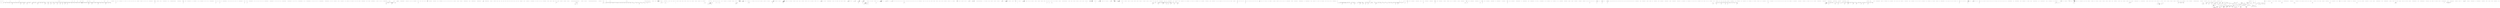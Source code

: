 digraph  {
n202 [label="HangFire.Core.Tests.States.ApplyStateContextFacts", span=""];
n203 [label=context, span=""];
n204 [label=context, span=""];
n205 [label=context, span=""];
n206 [label=context, span=""];
n207 [label=context, span=""];
n208 [label=context, span=""];
n0 [cluster="HangFire.Core.Tests.States.ApplyStateContextFacts.ApplyStateContextFacts()", label="Entry HangFire.Core.Tests.States.ApplyStateContextFacts.ApplyStateContextFacts()", span="22-22"];
n1 [cluster="HangFire.Core.Tests.States.ApplyStateContextFacts.ApplyStateContextFacts()", label="_job = Job.FromExpression(() => Console.WriteLine())", span="24-24"];
n2 [cluster="HangFire.Core.Tests.States.ApplyStateContextFacts.ApplyStateContextFacts()", label="_newStateMock = new Mock<State>()", span="25-25"];
n8 [cluster="HangFire.Common.Job.FromExpression(System.Linq.Expressions.Expression<System.Action>)", label="Entry HangFire.Common.Job.FromExpression(System.Linq.Expressions.Expression<System.Action>)", span="125-125"];
n15 [cluster="lambda expression", label="Entry lambda expression", span="24-24"];
n3 [cluster="HangFire.Core.Tests.States.ApplyStateContextFacts.ApplyStateContextFacts()", label="_newStateMock.Setup(x => x.Name).Returns(NewState)", span="26-26"];
n9 [cluster="Mock<State>.cstr", label="Entry Mock<State>.cstr", span=""];
n4 [cluster="HangFire.Core.Tests.States.ApplyStateContextFacts.ApplyStateContextFacts()", label="_transaction = new Mock<IWriteOnlyTransaction>()", span="28-28"];
n10 [cluster="Unk.Setup", label="Entry Unk.Setup", span=""];
n11 [cluster="Unk.Returns", label="Entry Unk.Returns", span=""];
n19 [cluster="lambda expression", label="Entry lambda expression", span="26-26"];
n5 [cluster="HangFire.Core.Tests.States.ApplyStateContextFacts.ApplyStateContextFacts()", label="_filters = new List<IApplyStateFilter>()", span="30-30"];
n12 [cluster="Mock<IWriteOnlyTransaction>.cstr", label="Entry Mock<IWriteOnlyTransaction>.cstr", span=""];
n6 [cluster="HangFire.Core.Tests.States.ApplyStateContextFacts.ApplyStateContextFacts()", label="_handlers = new StateHandlerCollection()", span="31-31"];
n13 [cluster="System.Collections.Generic.List<T>.List()", label="Entry System.Collections.Generic.List<T>.List()", span="0-0"];
n7 [cluster="HangFire.Core.Tests.States.ApplyStateContextFacts.ApplyStateContextFacts()", label="Exit HangFire.Core.Tests.States.ApplyStateContextFacts.ApplyStateContextFacts()", span="22-22"];
n14 [cluster="HangFire.States.StateHandlerCollection.StateHandlerCollection()", label="Entry HangFire.States.StateHandlerCollection.StateHandlerCollection()", span="22-22"];
n16 [cluster="lambda expression", label="Console.WriteLine()", span="24-24"];
n17 [cluster="lambda expression", label="Exit lambda expression", span="24-24"];
n18 [cluster="System.Console.WriteLine()", label="Entry System.Console.WriteLine()", span="0-0"];
n20 [cluster="lambda expression", label="x.Name", span="26-26"];
n21 [cluster="lambda expression", label="Exit lambda expression", span="26-26"];
n22 [cluster="HangFire.Core.Tests.States.ApplyStateContextFacts.ApplyState_ShouldThrowAnException_WhenHandlersIsNull()", label="Entry HangFire.Core.Tests.States.ApplyStateContextFacts.ApplyState_ShouldThrowAnException_WhenHandlersIsNull()", span="35-35"];
n23 [cluster="HangFire.Core.Tests.States.ApplyStateContextFacts.ApplyState_ShouldThrowAnException_WhenHandlersIsNull()", label="var context = CreateContext()", span="37-37"];
n24 [cluster="HangFire.Core.Tests.States.ApplyStateContextFacts.ApplyState_ShouldThrowAnException_WhenHandlersIsNull()", label="var exception = Assert.Throws<ArgumentNullException>(\r\n                () => context.ApplyState(null, _filters))", span="39-40"];
n27 [cluster="HangFire.Core.Tests.States.ApplyStateContextFacts.CreateContext()", label="Entry HangFire.Core.Tests.States.ApplyStateContextFacts.CreateContext()", span="208-208"];
n31 [cluster="lambda expression", label="context.ApplyState(null, _filters)", span="40-40"];
n25 [cluster="HangFire.Core.Tests.States.ApplyStateContextFacts.ApplyState_ShouldThrowAnException_WhenHandlersIsNull()", label="Assert.Equal(''handlers'', exception.ParamName)", span="42-42"];
n28 [cluster="Unk.>", label="Entry Unk.>", span=""];
n30 [cluster="lambda expression", label="Entry lambda expression", span="40-40"];
n26 [cluster="HangFire.Core.Tests.States.ApplyStateContextFacts.ApplyState_ShouldThrowAnException_WhenHandlersIsNull()", label="Exit HangFire.Core.Tests.States.ApplyStateContextFacts.ApplyState_ShouldThrowAnException_WhenHandlersIsNull()", span="35-35"];
n29 [cluster="Unk.Equal", label="Entry Unk.Equal", span=""];
n32 [cluster="lambda expression", label="Exit lambda expression", span="40-40"];
n33 [cluster="HangFire.States.ApplyStateContext.ApplyState(HangFire.States.StateHandlerCollection, System.Collections.Generic.IEnumerable<HangFire.States.IApplyStateFilter>)", label="Entry HangFire.States.ApplyStateContext.ApplyState(HangFire.States.StateHandlerCollection, System.Collections.Generic.IEnumerable<HangFire.States.IApplyStateFilter>)", span="45-45"];
n34 [cluster="HangFire.Core.Tests.States.ApplyStateContextFacts.ApplyState_ShouldThrowAnException_WhenFiltersIsNull()", label="Entry HangFire.Core.Tests.States.ApplyStateContextFacts.ApplyState_ShouldThrowAnException_WhenFiltersIsNull()", span="46-46"];
n35 [cluster="HangFire.Core.Tests.States.ApplyStateContextFacts.ApplyState_ShouldThrowAnException_WhenFiltersIsNull()", label="var context = CreateContext()", span="48-48"];
n36 [cluster="HangFire.Core.Tests.States.ApplyStateContextFacts.ApplyState_ShouldThrowAnException_WhenFiltersIsNull()", label="var exception = Assert.Throws<ArgumentNullException>(\r\n                () => context.ApplyState(_handlers, null))", span="50-51"];
n40 [cluster="lambda expression", label="context.ApplyState(_handlers, null)", span="51-51"];
n37 [cluster="HangFire.Core.Tests.States.ApplyStateContextFacts.ApplyState_ShouldThrowAnException_WhenFiltersIsNull()", label="Assert.Equal(''filters'', exception.ParamName)", span="53-53"];
n39 [cluster="lambda expression", label="Entry lambda expression", span="51-51"];
n38 [cluster="HangFire.Core.Tests.States.ApplyStateContextFacts.ApplyState_ShouldThrowAnException_WhenFiltersIsNull()", label="Exit HangFire.Core.Tests.States.ApplyStateContextFacts.ApplyState_ShouldThrowAnException_WhenFiltersIsNull()", span="46-46"];
n41 [cluster="lambda expression", label="Exit lambda expression", span="51-51"];
n42 [cluster="HangFire.Core.Tests.States.ApplyStateContextFacts.ApplyState_NewState_ShouldBeCommitted()", label="Entry HangFire.Core.Tests.States.ApplyStateContextFacts.ApplyState_NewState_ShouldBeCommitted()", span="57-57"];
n43 [cluster="HangFire.Core.Tests.States.ApplyStateContextFacts.ApplyState_NewState_ShouldBeCommitted()", label="_transaction.Setup(x => x.SetJobState(\r\n                JobId, _newStateMock.Object)).InSequence()", span="60-61"];
n44 [cluster="HangFire.Core.Tests.States.ApplyStateContextFacts.ApplyState_NewState_ShouldBeCommitted()", label="_transaction.Setup(x => x.Commit()).InSequence()", span="63-63"];
n48 [cluster="Unk.InSequence", label="Entry Unk.InSequence", span=""];
n49 [cluster="lambda expression", label="Entry lambda expression", span="60-61"];
n45 [cluster="HangFire.Core.Tests.States.ApplyStateContextFacts.ApplyState_NewState_ShouldBeCommitted()", label="var context = CreateContext()", span="65-65"];
n53 [cluster="lambda expression", label="Entry lambda expression", span="63-63"];
n46 [cluster="HangFire.Core.Tests.States.ApplyStateContextFacts.ApplyState_NewState_ShouldBeCommitted()", label="context.ApplyState(_handlers, _filters)", span="68-68"];
n47 [cluster="HangFire.Core.Tests.States.ApplyStateContextFacts.ApplyState_NewState_ShouldBeCommitted()", label="Exit HangFire.Core.Tests.States.ApplyStateContextFacts.ApplyState_NewState_ShouldBeCommitted()", span="57-57"];
n50 [cluster="lambda expression", label="x.SetJobState(\r\n                JobId, _newStateMock.Object)", span="60-61"];
n51 [cluster="lambda expression", label="Exit lambda expression", span="60-61"];
n52 [cluster="Unk.SetJobState", label="Entry Unk.SetJobState", span=""];
n54 [cluster="lambda expression", label="x.Commit()", span="63-63"];
n55 [cluster="lambda expression", label="Exit lambda expression", span="63-63"];
n56 [cluster="Unk.Commit", label="Entry Unk.Commit", span=""];
n57 [cluster="HangFire.Core.Tests.States.ApplyStateContextFacts.ApplyState_UnapplyHandlers_ShouldBeCalled_BeforeSettingTheState()", label="Entry HangFire.Core.Tests.States.ApplyStateContextFacts.ApplyState_UnapplyHandlers_ShouldBeCalled_BeforeSettingTheState()", span="74-74"];
n58 [cluster="HangFire.Core.Tests.States.ApplyStateContextFacts.ApplyState_UnapplyHandlers_ShouldBeCalled_BeforeSettingTheState()", label="var context = CreateContext()", span="77-77"];
n65 [cluster="HangFire.Core.Tests.States.ApplyStateContextFacts.ApplyState_UnapplyHandlers_ShouldBeCalled_BeforeSettingTheState()", label="handler1.Setup(x => x.Unapply(context, _transaction.Object)).InSequence()", span="88-88"];
n79 [cluster="lambda expression", label="x.Unapply(context, _transaction.Object)", span="88-88"];
n66 [cluster="HangFire.Core.Tests.States.ApplyStateContextFacts.ApplyState_UnapplyHandlers_ShouldBeCalled_BeforeSettingTheState()", label="handler2.Setup(x => x.Unapply(context, _transaction.Object)).InSequence()", span="89-89"];
n83 [cluster="lambda expression", label="x.Unapply(context, _transaction.Object)", span="89-89"];
n68 [cluster="HangFire.Core.Tests.States.ApplyStateContextFacts.ApplyState_UnapplyHandlers_ShouldBeCalled_BeforeSettingTheState()", label="context.ApplyState(_handlers, _filters)", span="94-94"];
n60 [cluster="HangFire.Core.Tests.States.ApplyStateContextFacts.ApplyState_UnapplyHandlers_ShouldBeCalled_BeforeSettingTheState()", label="handler1.Setup(x => x.StateName).Returns(OldState)", span="80-80"];
n70 [cluster="Mock<StateHandler>.cstr", label="Entry Mock<StateHandler>.cstr", span=""];
n63 [cluster="HangFire.Core.Tests.States.ApplyStateContextFacts.ApplyState_UnapplyHandlers_ShouldBeCalled_BeforeSettingTheState()", label="_handlers.AddHandler(handler1.Object)", span="85-85"];
n72 [cluster="lambda expression", label="Entry lambda expression", span="80-80"];
n62 [cluster="HangFire.Core.Tests.States.ApplyStateContextFacts.ApplyState_UnapplyHandlers_ShouldBeCalled_BeforeSettingTheState()", label="handler2.Setup(x => x.StateName).Returns(OldState)", span="83-83"];
n64 [cluster="HangFire.Core.Tests.States.ApplyStateContextFacts.ApplyState_UnapplyHandlers_ShouldBeCalled_BeforeSettingTheState()", label="_handlers.AddHandler(handler2.Object)", span="86-86"];
n75 [cluster="lambda expression", label="Entry lambda expression", span="83-83"];
n71 [cluster="Unk.AddHandler", label="Entry Unk.AddHandler", span=""];
n78 [cluster="lambda expression", label="Entry lambda expression", span="88-88"];
n67 [cluster="HangFire.Core.Tests.States.ApplyStateContextFacts.ApplyState_UnapplyHandlers_ShouldBeCalled_BeforeSettingTheState()", label="_transaction.Setup(x => x.SetJobState(It.IsAny<string>(), It.IsAny<State>()))\r\n                .InSequence()", span="90-91"];
n82 [cluster="lambda expression", label="Entry lambda expression", span="89-89"];
n85 [cluster="lambda expression", label="Entry lambda expression", span="90-90"];
n69 [cluster="HangFire.Core.Tests.States.ApplyStateContextFacts.ApplyState_UnapplyHandlers_ShouldBeCalled_BeforeSettingTheState()", label="Exit HangFire.Core.Tests.States.ApplyStateContextFacts.ApplyState_UnapplyHandlers_ShouldBeCalled_BeforeSettingTheState()", span="74-74"];
n73 [cluster="lambda expression", label="x.StateName", span="80-80"];
n74 [cluster="lambda expression", label="Exit lambda expression", span="80-80"];
n76 [cluster="lambda expression", label="x.StateName", span="83-83"];
n77 [cluster="lambda expression", label="Exit lambda expression", span="83-83"];
n80 [cluster="lambda expression", label="Exit lambda expression", span="88-88"];
n81 [cluster="Unk.Unapply", label="Entry Unk.Unapply", span=""];
n84 [cluster="lambda expression", label="Exit lambda expression", span="89-89"];
n86 [cluster="lambda expression", label="x.SetJobState(It.IsAny<string>(), It.IsAny<State>())", span="90-90"];
n87 [cluster="lambda expression", label="Exit lambda expression", span="90-90"];
n88 [cluster="HangFire.Core.Tests.States.ApplyStateContextFacts.ApplyState_ApplyHandlers_ShouldBeCalled_AfterSettingTheState()", label="Entry HangFire.Core.Tests.States.ApplyStateContextFacts.ApplyState_ApplyHandlers_ShouldBeCalled_AfterSettingTheState()", span="100-100"];
n89 [cluster="HangFire.Core.Tests.States.ApplyStateContextFacts.ApplyState_ApplyHandlers_ShouldBeCalled_AfterSettingTheState()", label="var context = CreateContext()", span="103-103"];
n97 [cluster="HangFire.Core.Tests.States.ApplyStateContextFacts.ApplyState_ApplyHandlers_ShouldBeCalled_AfterSettingTheState()", label="handler1.Setup(x => x.Apply(context, _transaction.Object)).InSequence()", span="118-118"];
n111 [cluster="lambda expression", label="x.Apply(context, _transaction.Object)", span="118-118"];
n98 [cluster="HangFire.Core.Tests.States.ApplyStateContextFacts.ApplyState_ApplyHandlers_ShouldBeCalled_AfterSettingTheState()", label="handler2.Setup(x => x.Apply(context, _transaction.Object)).InSequence()", span="119-119"];
n115 [cluster="lambda expression", label="x.Apply(context, _transaction.Object)", span="119-119"];
n99 [cluster="HangFire.Core.Tests.States.ApplyStateContextFacts.ApplyState_ApplyHandlers_ShouldBeCalled_AfterSettingTheState()", label="context.ApplyState(_handlers, _filters)", span="122-122"];
n91 [cluster="HangFire.Core.Tests.States.ApplyStateContextFacts.ApplyState_ApplyHandlers_ShouldBeCalled_AfterSettingTheState()", label="handler1.Setup(x => x.StateName).Returns(NewState)", span="106-106"];
n94 [cluster="HangFire.Core.Tests.States.ApplyStateContextFacts.ApplyState_ApplyHandlers_ShouldBeCalled_AfterSettingTheState()", label="_handlers.AddHandler(handler1.Object)", span="111-111"];
n101 [cluster="lambda expression", label="Entry lambda expression", span="106-106"];
n93 [cluster="HangFire.Core.Tests.States.ApplyStateContextFacts.ApplyState_ApplyHandlers_ShouldBeCalled_AfterSettingTheState()", label="handler2.Setup(x => x.StateName).Returns(NewState)", span="109-109"];
n95 [cluster="HangFire.Core.Tests.States.ApplyStateContextFacts.ApplyState_ApplyHandlers_ShouldBeCalled_AfterSettingTheState()", label="_handlers.AddHandler(handler2.Object)", span="112-112"];
n104 [cluster="lambda expression", label="Entry lambda expression", span="109-109"];
n96 [cluster="HangFire.Core.Tests.States.ApplyStateContextFacts.ApplyState_ApplyHandlers_ShouldBeCalled_AfterSettingTheState()", label="_transaction\r\n                .Setup(x => x.SetJobState(It.IsAny<string>(), It.IsAny<State>()))\r\n                .InSequence()", span="114-116"];
n107 [cluster="lambda expression", label="Entry lambda expression", span="115-115"];
n110 [cluster="lambda expression", label="Entry lambda expression", span="118-118"];
n114 [cluster="lambda expression", label="Entry lambda expression", span="119-119"];
n100 [cluster="HangFire.Core.Tests.States.ApplyStateContextFacts.ApplyState_ApplyHandlers_ShouldBeCalled_AfterSettingTheState()", label="Exit HangFire.Core.Tests.States.ApplyStateContextFacts.ApplyState_ApplyHandlers_ShouldBeCalled_AfterSettingTheState()", span="100-100"];
n102 [cluster="lambda expression", label="x.StateName", span="106-106"];
n103 [cluster="lambda expression", label="Exit lambda expression", span="106-106"];
n105 [cluster="lambda expression", label="x.StateName", span="109-109"];
n106 [cluster="lambda expression", label="Exit lambda expression", span="109-109"];
n108 [cluster="lambda expression", label="x.SetJobState(It.IsAny<string>(), It.IsAny<State>())", span="115-115"];
n109 [cluster="lambda expression", label="Exit lambda expression", span="115-115"];
n112 [cluster="lambda expression", label="Exit lambda expression", span="118-118"];
n113 [cluster="Unk.Apply", label="Entry Unk.Apply", span=""];
n116 [cluster="lambda expression", label="Exit lambda expression", span="119-119"];
n117 [cluster="HangFire.Core.Tests.States.ApplyStateContextFacts.ApplyState_ShouldSetJobExpiration_WhenTheStateSaysToDoSo()", label="Entry HangFire.Core.Tests.States.ApplyStateContextFacts.ApplyState_ShouldSetJobExpiration_WhenTheStateSaysToDoSo()", span="128-128"];
n118 [cluster="HangFire.Core.Tests.States.ApplyStateContextFacts.ApplyState_ShouldSetJobExpiration_WhenTheStateSaysToDoSo()", label="var context = CreateContext()", span="130-130"];
n119 [cluster="HangFire.Core.Tests.States.ApplyStateContextFacts.ApplyState_ShouldSetJobExpiration_WhenTheStateSaysToDoSo()", label="_newStateMock.Setup(x => x.ExpireJobOnApply).Returns(true)", span="131-131"];
n120 [cluster="HangFire.Core.Tests.States.ApplyStateContextFacts.ApplyState_ShouldSetJobExpiration_WhenTheStateSaysToDoSo()", label="context.ApplyState(_handlers, _filters)", span="133-133"];
n124 [cluster="lambda expression", label="Entry lambda expression", span="131-131"];
n121 [cluster="HangFire.Core.Tests.States.ApplyStateContextFacts.ApplyState_ShouldSetJobExpiration_WhenTheStateSaysToDoSo()", label="_transaction.Verify(x => x.ExpireJob(JobId, It.IsAny<TimeSpan>()))", span="135-135"];
n122 [cluster="HangFire.Core.Tests.States.ApplyStateContextFacts.ApplyState_ShouldSetJobExpiration_WhenTheStateSaysToDoSo()", label="Exit HangFire.Core.Tests.States.ApplyStateContextFacts.ApplyState_ShouldSetJobExpiration_WhenTheStateSaysToDoSo()", span="128-128"];
n123 [cluster="Unk.Verify", label="Entry Unk.Verify", span=""];
n127 [cluster="lambda expression", label="Entry lambda expression", span="135-135"];
n125 [cluster="lambda expression", label="x.ExpireJobOnApply", span="131-131"];
n126 [cluster="lambda expression", label="Exit lambda expression", span="131-131"];
n128 [cluster="lambda expression", label="x.ExpireJob(JobId, It.IsAny<TimeSpan>())", span="135-135"];
n129 [cluster="lambda expression", label="Exit lambda expression", span="135-135"];
n130 [cluster="Unk.ExpireJob", label="Entry Unk.ExpireJob", span=""];
n131 [cluster="HangFire.Core.Tests.States.ApplyStateContextFacts.ApplyState_ShouldPersistTheJob_WhenTheStateSaysToNotToExpireIt()", label="Entry HangFire.Core.Tests.States.ApplyStateContextFacts.ApplyState_ShouldPersistTheJob_WhenTheStateSaysToNotToExpireIt()", span="139-139"];
n132 [cluster="HangFire.Core.Tests.States.ApplyStateContextFacts.ApplyState_ShouldPersistTheJob_WhenTheStateSaysToNotToExpireIt()", label="var context = CreateContext()", span="141-141"];
n133 [cluster="HangFire.Core.Tests.States.ApplyStateContextFacts.ApplyState_ShouldPersistTheJob_WhenTheStateSaysToNotToExpireIt()", label="_newStateMock.Setup(x => x.ExpireJobOnApply).Returns(false)", span="142-142"];
n134 [cluster="HangFire.Core.Tests.States.ApplyStateContextFacts.ApplyState_ShouldPersistTheJob_WhenTheStateSaysToNotToExpireIt()", label="context.ApplyState(_handlers, _filters)", span="144-144"];
n137 [cluster="lambda expression", label="Entry lambda expression", span="142-142"];
n135 [cluster="HangFire.Core.Tests.States.ApplyStateContextFacts.ApplyState_ShouldPersistTheJob_WhenTheStateSaysToNotToExpireIt()", label="_transaction.Verify(x => x.PersistJob(JobId))", span="146-146"];
n136 [cluster="HangFire.Core.Tests.States.ApplyStateContextFacts.ApplyState_ShouldPersistTheJob_WhenTheStateSaysToNotToExpireIt()", label="Exit HangFire.Core.Tests.States.ApplyStateContextFacts.ApplyState_ShouldPersistTheJob_WhenTheStateSaysToNotToExpireIt()", span="139-139"];
n140 [cluster="lambda expression", label="Entry lambda expression", span="146-146"];
n138 [cluster="lambda expression", label="x.ExpireJobOnApply", span="142-142"];
n139 [cluster="lambda expression", label="Exit lambda expression", span="142-142"];
n141 [cluster="lambda expression", label="x.PersistJob(JobId)", span="146-146"];
n142 [cluster="lambda expression", label="Exit lambda expression", span="146-146"];
n143 [cluster="Unk.PersistJob", label="Entry Unk.PersistJob", span=""];
n144 [cluster="HangFire.Core.Tests.States.ApplyStateContextFacts.ApplyState_StateUnappliedFilters_ShouldBeCalled_BeforeSettingTheState()", label="Entry HangFire.Core.Tests.States.ApplyStateContextFacts.ApplyState_StateUnappliedFilters_ShouldBeCalled_BeforeSettingTheState()", span="150-150"];
n145 [cluster="HangFire.Core.Tests.States.ApplyStateContextFacts.ApplyState_StateUnappliedFilters_ShouldBeCalled_BeforeSettingTheState()", label="var context = CreateContext()", span="153-153"];
n146 [cluster="HangFire.Core.Tests.States.ApplyStateContextFacts.ApplyState_StateUnappliedFilters_ShouldBeCalled_BeforeSettingTheState()", label="var filter1 = new Mock<IApplyStateFilter>()", span="155-155"];
n150 [cluster="HangFire.Core.Tests.States.ApplyStateContextFacts.ApplyState_StateUnappliedFilters_ShouldBeCalled_BeforeSettingTheState()", label="filter1.Setup(x => x.OnStateUnapplied(context, _transaction.Object))\r\n                .InSequence()", span="161-162"];
n158 [cluster="lambda expression", label="x.OnStateUnapplied(context, _transaction.Object)", span="161-161"];
n151 [cluster="HangFire.Core.Tests.States.ApplyStateContextFacts.ApplyState_StateUnappliedFilters_ShouldBeCalled_BeforeSettingTheState()", label="filter2.Setup(x => x.OnStateUnapplied(context, _transaction.Object))\r\n                .InSequence()", span="163-164"];
n162 [cluster="lambda expression", label="x.OnStateUnapplied(context, _transaction.Object)", span="163-163"];
n153 [cluster="HangFire.Core.Tests.States.ApplyStateContextFacts.ApplyState_StateUnappliedFilters_ShouldBeCalled_BeforeSettingTheState()", label="context.ApplyState(_handlers, _filters)", span="170-170"];
n147 [cluster="HangFire.Core.Tests.States.ApplyStateContextFacts.ApplyState_StateUnappliedFilters_ShouldBeCalled_BeforeSettingTheState()", label="var filter2 = new Mock<IApplyStateFilter>()", span="156-156"];
n155 [cluster="Mock<IApplyStateFilter>.cstr", label="Entry Mock<IApplyStateFilter>.cstr", span=""];
n148 [cluster="HangFire.Core.Tests.States.ApplyStateContextFacts.ApplyState_StateUnappliedFilters_ShouldBeCalled_BeforeSettingTheState()", label="_filters.Add(filter1.Object)", span="158-158"];
n149 [cluster="HangFire.Core.Tests.States.ApplyStateContextFacts.ApplyState_StateUnappliedFilters_ShouldBeCalled_BeforeSettingTheState()", label="_filters.Add(filter2.Object)", span="159-159"];
n156 [cluster="Unk.Add", label="Entry Unk.Add", span=""];
n157 [cluster="lambda expression", label="Entry lambda expression", span="161-161"];
n152 [cluster="HangFire.Core.Tests.States.ApplyStateContextFacts.ApplyState_StateUnappliedFilters_ShouldBeCalled_BeforeSettingTheState()", label="_transaction\r\n                .Setup(x => x.SetJobState(It.IsAny<string>(), It.IsAny<State>()))\r\n                .InSequence()", span="165-167"];
n161 [cluster="lambda expression", label="Entry lambda expression", span="163-163"];
n164 [cluster="lambda expression", label="Entry lambda expression", span="166-166"];
n154 [cluster="HangFire.Core.Tests.States.ApplyStateContextFacts.ApplyState_StateUnappliedFilters_ShouldBeCalled_BeforeSettingTheState()", label="Exit HangFire.Core.Tests.States.ApplyStateContextFacts.ApplyState_StateUnappliedFilters_ShouldBeCalled_BeforeSettingTheState()", span="150-150"];
n159 [cluster="lambda expression", label="Exit lambda expression", span="161-161"];
n160 [cluster="Unk.OnStateUnapplied", label="Entry Unk.OnStateUnapplied", span=""];
n163 [cluster="lambda expression", label="Exit lambda expression", span="163-163"];
n165 [cluster="lambda expression", label="x.SetJobState(It.IsAny<string>(), It.IsAny<State>())", span="166-166"];
n166 [cluster="lambda expression", label="Exit lambda expression", span="166-166"];
n167 [cluster="HangFire.Core.Tests.States.ApplyStateContextFacts.ApplyState_ApplyStateFilters_ShouldBeCalled_AfterSettingTheJobState()", label="Entry HangFire.Core.Tests.States.ApplyStateContextFacts.ApplyState_ApplyStateFilters_ShouldBeCalled_AfterSettingTheJobState()", span="176-176"];
n168 [cluster="HangFire.Core.Tests.States.ApplyStateContextFacts.ApplyState_ApplyStateFilters_ShouldBeCalled_AfterSettingTheJobState()", label="var context = CreateContext()", span="179-179"];
n169 [cluster="HangFire.Core.Tests.States.ApplyStateContextFacts.ApplyState_ApplyStateFilters_ShouldBeCalled_AfterSettingTheJobState()", label="var filter1 = new Mock<IApplyStateFilter>()", span="181-181"];
n173 [cluster="HangFire.Core.Tests.States.ApplyStateContextFacts.ApplyState_ApplyStateFilters_ShouldBeCalled_AfterSettingTheJobState()", label="filter1.Setup(x => x.OnStateApplied(context, _transaction.Object))\r\n                .InSequence()", span="187-188"];
n178 [cluster="lambda expression", label="x.OnStateApplied(context, _transaction.Object)", span="187-187"];
n174 [cluster="HangFire.Core.Tests.States.ApplyStateContextFacts.ApplyState_ApplyStateFilters_ShouldBeCalled_AfterSettingTheJobState()", label="filter2.Setup(x => x.OnStateApplied(context, _transaction.Object))\r\n                .InSequence()", span="189-190"];
n182 [cluster="lambda expression", label="x.OnStateApplied(context, _transaction.Object)", span="189-189"];
n175 [cluster="HangFire.Core.Tests.States.ApplyStateContextFacts.ApplyState_ApplyStateFilters_ShouldBeCalled_AfterSettingTheJobState()", label="context.ApplyState(_handlers, _filters)", span="193-193"];
n170 [cluster="HangFire.Core.Tests.States.ApplyStateContextFacts.ApplyState_ApplyStateFilters_ShouldBeCalled_AfterSettingTheJobState()", label="var filter2 = new Mock<IApplyStateFilter>()", span="182-182"];
n171 [cluster="HangFire.Core.Tests.States.ApplyStateContextFacts.ApplyState_ApplyStateFilters_ShouldBeCalled_AfterSettingTheJobState()", label="_filters.Add(filter1.Object)", span="184-184"];
n172 [cluster="HangFire.Core.Tests.States.ApplyStateContextFacts.ApplyState_ApplyStateFilters_ShouldBeCalled_AfterSettingTheJobState()", label="_filters.Add(filter2.Object)", span="185-185"];
n177 [cluster="lambda expression", label="Entry lambda expression", span="187-187"];
n181 [cluster="lambda expression", label="Entry lambda expression", span="189-189"];
n176 [cluster="HangFire.Core.Tests.States.ApplyStateContextFacts.ApplyState_ApplyStateFilters_ShouldBeCalled_AfterSettingTheJobState()", label="Exit HangFire.Core.Tests.States.ApplyStateContextFacts.ApplyState_ApplyStateFilters_ShouldBeCalled_AfterSettingTheJobState()", span="176-176"];
n179 [cluster="lambda expression", label="Exit lambda expression", span="187-187"];
n180 [cluster="Unk.OnStateApplied", label="Entry Unk.OnStateApplied", span=""];
n183 [cluster="lambda expression", label="Exit lambda expression", span="189-189"];
n184 [cluster="HangFire.Core.Tests.States.ApplyStateContextFacts.Ctor_ShouldSetPropertiesCorrectly()", label="Entry HangFire.Core.Tests.States.ApplyStateContextFacts.Ctor_ShouldSetPropertiesCorrectly()", span="199-199"];
n185 [cluster="HangFire.Core.Tests.States.ApplyStateContextFacts.Ctor_ShouldSetPropertiesCorrectly()", label="var context = CreateContext()", span="201-201"];
n186 [cluster="HangFire.Core.Tests.States.ApplyStateContextFacts.Ctor_ShouldSetPropertiesCorrectly()", label="Assert.Equal(OldState, context.OldStateName)", span="203-203"];
n187 [cluster="HangFire.Core.Tests.States.ApplyStateContextFacts.Ctor_ShouldSetPropertiesCorrectly()", label="Assert.Same(_newStateMock.Object, context.NewState)", span="204-204"];
n188 [cluster="HangFire.Core.Tests.States.ApplyStateContextFacts.Ctor_ShouldSetPropertiesCorrectly()", label="Assert.Same(_job, context.Job)", span="205-205"];
n190 [cluster="Unk.Same", label="Entry Unk.Same", span=""];
n189 [cluster="HangFire.Core.Tests.States.ApplyStateContextFacts.Ctor_ShouldSetPropertiesCorrectly()", label="Exit HangFire.Core.Tests.States.ApplyStateContextFacts.Ctor_ShouldSetPropertiesCorrectly()", span="199-199"];
n191 [cluster="HangFire.Core.Tests.States.ApplyStateContextFacts.CreateContext()", label="var connectionMock = new Mock<IStorageConnection>()", span="210-210"];
n192 [cluster="HangFire.Core.Tests.States.ApplyStateContextFacts.CreateContext()", label="connectionMock.Setup(x => x.CreateWriteTransaction()).Returns(_transaction.Object)", span="211-211"];
n195 [cluster="Mock<IStorageConnection>.cstr", label="Entry Mock<IStorageConnection>.cstr", span=""];
n193 [cluster="HangFire.Core.Tests.States.ApplyStateContextFacts.CreateContext()", label="return new ApplyStateContext(\r\n                connectionMock.Object,\r\n                new StateContext(JobId, _job),\r\n                _newStateMock.Object,\r\n                OldState);", span="213-217"];
n198 [cluster="lambda expression", label="Entry lambda expression", span="211-211"];
n194 [cluster="HangFire.Core.Tests.States.ApplyStateContextFacts.CreateContext()", label="Exit HangFire.Core.Tests.States.ApplyStateContextFacts.CreateContext()", span="208-208"];
n196 [cluster="ApplyStateContext.cstr", label="Entry ApplyStateContext.cstr", span=""];
n197 [cluster="HangFire.States.StateContext.StateContext(string, HangFire.Common.Job)", label="Entry HangFire.States.StateContext.StateContext(string, HangFire.Common.Job)", span="23-23"];
n199 [cluster="lambda expression", label="x.CreateWriteTransaction()", span="211-211"];
n200 [cluster="lambda expression", label="Exit lambda expression", span="211-211"];
n201 [cluster="Unk.CreateWriteTransaction", label="Entry Unk.CreateWriteTransaction", span=""];
m1_21 [cluster="HangFire.States.EnqueuedState.Handler.Handler()", file="EnqueuedStateHandlerFacts.cs", label="Entry HangFire.States.EnqueuedState.Handler.Handler()", span="77-77"];
m1_17 [cluster="HangFire.Core.Tests.States.EnqueuedStateHandlerFacts.HandlerShouldBeRegistered_ForTheEnqueuedState()", file="EnqueuedStateHandlerFacts.cs", label="Entry HangFire.Core.Tests.States.EnqueuedStateHandlerFacts.HandlerShouldBeRegistered_ForTheEnqueuedState()", span="35-35"];
m1_18 [cluster="HangFire.Core.Tests.States.EnqueuedStateHandlerFacts.HandlerShouldBeRegistered_ForTheEnqueuedState()", file="EnqueuedStateHandlerFacts.cs", label="var handler = new EnqueuedState.Handler()", span="37-37"];
m1_19 [cluster="HangFire.Core.Tests.States.EnqueuedStateHandlerFacts.HandlerShouldBeRegistered_ForTheEnqueuedState()", file="EnqueuedStateHandlerFacts.cs", label="Assert.Equal(EnqueuedState.StateName, handler.StateName)", span="38-38"];
m1_20 [cluster="HangFire.Core.Tests.States.EnqueuedStateHandlerFacts.HandlerShouldBeRegistered_ForTheEnqueuedState()", file="EnqueuedStateHandlerFacts.cs", label="Exit HangFire.Core.Tests.States.EnqueuedStateHandlerFacts.HandlerShouldBeRegistered_ForTheEnqueuedState()", span="35-35"];
m1_40 [cluster="Unk.>", file="EnqueuedStateHandlerFacts.cs", label="Entry Unk.>", span=""];
m1_12 [cluster="HangFire.States.EnqueuedState.EnqueuedState()", file="EnqueuedStateHandlerFacts.cs", label="Entry HangFire.States.EnqueuedState.EnqueuedState()", span="31-31"];
m1_39 [cluster="Mock<State>.cstr", file="EnqueuedStateHandlerFacts.cs", label="Entry Mock<State>.cstr", span=""];
m1_8 [cluster="Mock<IWriteOnlyTransaction>.cstr", file="EnqueuedStateHandlerFacts.cs", label="Entry Mock<IWriteOnlyTransaction>.cstr", span=""];
m1_28 [cluster="Unk.Apply", file="EnqueuedStateHandlerFacts.cs", label="Entry Unk.Apply", span=""];
m1_34 [cluster="HangFire.Core.Tests.States.EnqueuedStateHandlerFacts.Apply_ThrowsAnException_WhenOtherThanEnqueuedStateGiven()", file="EnqueuedStateHandlerFacts.cs", label="Entry HangFire.Core.Tests.States.EnqueuedStateHandlerFacts.Apply_ThrowsAnException_WhenOtherThanEnqueuedStateGiven()", span="52-52"];
m1_35 [cluster="HangFire.Core.Tests.States.EnqueuedStateHandlerFacts.Apply_ThrowsAnException_WhenOtherThanEnqueuedStateGiven()", file="EnqueuedStateHandlerFacts.cs", label="var handler = new EnqueuedState.Handler()", span="54-54"];
m1_36 [cluster="HangFire.Core.Tests.States.EnqueuedStateHandlerFacts.Apply_ThrowsAnException_WhenOtherThanEnqueuedStateGiven()", file="EnqueuedStateHandlerFacts.cs", label="var context = new ApplyStateContext(\r\n                _connection.Object, _stateContext, new Mock<State>().Object, null)", span="55-56"];
m1_37 [cluster="HangFire.Core.Tests.States.EnqueuedStateHandlerFacts.Apply_ThrowsAnException_WhenOtherThanEnqueuedStateGiven()", file="EnqueuedStateHandlerFacts.cs", label="Assert.Throws<InvalidOperationException>(\r\n                () => handler.Apply(context, _transaction.Object))", span="58-59"];
m1_38 [cluster="HangFire.Core.Tests.States.EnqueuedStateHandlerFacts.Apply_ThrowsAnException_WhenOtherThanEnqueuedStateGiven()", file="EnqueuedStateHandlerFacts.cs", label="Exit HangFire.Core.Tests.States.EnqueuedStateHandlerFacts.Apply_ThrowsAnException_WhenOtherThanEnqueuedStateGiven()", span="52-52"];
m1_7 [cluster="HangFire.Common.Job.FromExpression(System.Linq.Expressions.Expression<System.Action>)", file="EnqueuedStateHandlerFacts.cs", label="Entry HangFire.Common.Job.FromExpression(System.Linq.Expressions.Expression<System.Action>)", span="125-125"];
m1_11 [cluster="ApplyStateContext.cstr", file="EnqueuedStateHandlerFacts.cs", label="Entry ApplyStateContext.cstr", span=""];
m1_22 [cluster="Unk.Equal", file="EnqueuedStateHandlerFacts.cs", label="Entry Unk.Equal", span=""];
m1_33 [cluster="Unk.AddToQueue", file="EnqueuedStateHandlerFacts.cs", label="Entry Unk.AddToQueue", span=""];
m1_0 [cluster="HangFire.Core.Tests.States.EnqueuedStateHandlerFacts.EnqueuedStateHandlerFacts()", file="EnqueuedStateHandlerFacts.cs", label="Entry HangFire.Core.Tests.States.EnqueuedStateHandlerFacts.EnqueuedStateHandlerFacts()", span="19-19"];
m1_1 [cluster="HangFire.Core.Tests.States.EnqueuedStateHandlerFacts.EnqueuedStateHandlerFacts()", file="EnqueuedStateHandlerFacts.cs", label="var job = Job.FromExpression(() => Console.WriteLine())", span="21-21"];
m1_2 [cluster="HangFire.Core.Tests.States.EnqueuedStateHandlerFacts.EnqueuedStateHandlerFacts()", file="EnqueuedStateHandlerFacts.cs", label="_transaction = new Mock<IWriteOnlyTransaction>()", span="23-23"];
m1_4 [cluster="HangFire.Core.Tests.States.EnqueuedStateHandlerFacts.EnqueuedStateHandlerFacts()", file="EnqueuedStateHandlerFacts.cs", label="_stateContext = new StateContext(JobId, job)", span="25-25"];
m1_3 [cluster="HangFire.Core.Tests.States.EnqueuedStateHandlerFacts.EnqueuedStateHandlerFacts()", file="EnqueuedStateHandlerFacts.cs", label="_connection = new Mock<IStorageConnection>()", span="24-24"];
m1_5 [cluster="HangFire.Core.Tests.States.EnqueuedStateHandlerFacts.EnqueuedStateHandlerFacts()", file="EnqueuedStateHandlerFacts.cs", label="_context = new ApplyStateContext(\r\n                _connection.Object,\r\n                _stateContext, \r\n                new EnqueuedState { Queue = Queue }, \r\n                null)", span="27-31"];
m1_6 [cluster="HangFire.Core.Tests.States.EnqueuedStateHandlerFacts.EnqueuedStateHandlerFacts()", file="EnqueuedStateHandlerFacts.cs", label="Exit HangFire.Core.Tests.States.EnqueuedStateHandlerFacts.EnqueuedStateHandlerFacts()", span="19-19"];
m1_23 [cluster="HangFire.Core.Tests.States.EnqueuedStateHandlerFacts.Apply_AddsJob_ToTheSpecifiedQueue()", file="EnqueuedStateHandlerFacts.cs", label="Entry HangFire.Core.Tests.States.EnqueuedStateHandlerFacts.Apply_AddsJob_ToTheSpecifiedQueue()", span="42-42"];
m1_24 [cluster="HangFire.Core.Tests.States.EnqueuedStateHandlerFacts.Apply_AddsJob_ToTheSpecifiedQueue()", file="EnqueuedStateHandlerFacts.cs", label="var handler = new EnqueuedState.Handler()", span="44-44"];
m1_25 [cluster="HangFire.Core.Tests.States.EnqueuedStateHandlerFacts.Apply_AddsJob_ToTheSpecifiedQueue()", file="EnqueuedStateHandlerFacts.cs", label="handler.Apply(_context, _transaction.Object)", span="46-46"];
m1_26 [cluster="HangFire.Core.Tests.States.EnqueuedStateHandlerFacts.Apply_AddsJob_ToTheSpecifiedQueue()", file="EnqueuedStateHandlerFacts.cs", label="_transaction.Verify(x => x.AddToQueue(Queue, JobId))", span="48-48"];
m1_27 [cluster="HangFire.Core.Tests.States.EnqueuedStateHandlerFacts.Apply_AddsJob_ToTheSpecifiedQueue()", file="EnqueuedStateHandlerFacts.cs", label="Exit HangFire.Core.Tests.States.EnqueuedStateHandlerFacts.Apply_AddsJob_ToTheSpecifiedQueue()", span="42-42"];
m1_9 [cluster="Mock<IStorageConnection>.cstr", file="EnqueuedStateHandlerFacts.cs", label="Entry Mock<IStorageConnection>.cstr", span=""];
m1_16 [cluster="System.Console.WriteLine()", file="EnqueuedStateHandlerFacts.cs", label="Entry System.Console.WriteLine()", span="0-0"];
m1_41 [cluster="lambda expression", file="EnqueuedStateHandlerFacts.cs", label="Entry lambda expression", span="59-59"];
m1_13 [cluster="lambda expression", file="EnqueuedStateHandlerFacts.cs", label="Entry lambda expression", span="21-21"];
m1_14 [cluster="lambda expression", file="EnqueuedStateHandlerFacts.cs", label="Console.WriteLine()", span="21-21"];
m1_15 [cluster="lambda expression", file="EnqueuedStateHandlerFacts.cs", label="Exit lambda expression", span="21-21"];
m1_30 [cluster="lambda expression", file="EnqueuedStateHandlerFacts.cs", label="Entry lambda expression", span="48-48"];
m1_31 [cluster="lambda expression", file="EnqueuedStateHandlerFacts.cs", label="x.AddToQueue(Queue, JobId)", span="48-48"];
m1_32 [cluster="lambda expression", file="EnqueuedStateHandlerFacts.cs", label="Exit lambda expression", span="48-48"];
m1_42 [cluster="lambda expression", file="EnqueuedStateHandlerFacts.cs", label="handler.Apply(context, _transaction.Object)", span="59-59"];
m1_43 [cluster="lambda expression", file="EnqueuedStateHandlerFacts.cs", label="Exit lambda expression", span="59-59"];
m1_29 [cluster="Unk.Verify", file="EnqueuedStateHandlerFacts.cs", label="Entry Unk.Verify", span=""];
m1_44 [file="EnqueuedStateHandlerFacts.cs", label="HangFire.Core.Tests.States.EnqueuedStateHandlerFacts", span=""];
m1_45 [file="EnqueuedStateHandlerFacts.cs", label=handler, span=""];
m1_46 [file="EnqueuedStateHandlerFacts.cs", label=context, span=""];
m2_8 [cluster="HangFire.Storage.IWriteOnlyTransaction.RemoveFromSet(string, string)", file="FailedStateHandler.cs", label="Entry HangFire.Storage.IWriteOnlyTransaction.RemoveFromSet(string, string)", span="41-41"];
m2_3 [cluster="HangFire.Common.JobHelper.ToTimestamp(System.DateTime)", file="FailedStateHandler.cs", label="Entry HangFire.Common.JobHelper.ToTimestamp(System.DateTime)", span="39-39"];
m2_4 [cluster="HangFire.Storage.IWriteOnlyTransaction.AddToSet(string, string, double)", file="FailedStateHandler.cs", label="Entry HangFire.Storage.IWriteOnlyTransaction.AddToSet(string, string, double)", span="40-40"];
m2_5 [cluster="HangFire.Redis.FailedStateHandler.Unapply(HangFire.States.ApplyStateContext, HangFire.Storage.IWriteOnlyTransaction)", file="FailedStateHandler.cs", label="Entry HangFire.Redis.FailedStateHandler.Unapply(HangFire.States.ApplyStateContext, HangFire.Storage.IWriteOnlyTransaction)", span="34-34"];
m2_6 [cluster="HangFire.Redis.FailedStateHandler.Unapply(HangFire.States.ApplyStateContext, HangFire.Storage.IWriteOnlyTransaction)", file="FailedStateHandler.cs", label="transaction.RemoveFromSet(''failed'', context.JobId)", span="37-37"];
m2_7 [cluster="HangFire.Redis.FailedStateHandler.Unapply(HangFire.States.ApplyStateContext, HangFire.Storage.IWriteOnlyTransaction)", file="FailedStateHandler.cs", label="Exit HangFire.Redis.FailedStateHandler.Unapply(HangFire.States.ApplyStateContext, HangFire.Storage.IWriteOnlyTransaction)", span="34-34"];
m2_0 [cluster="HangFire.Redis.FailedStateHandler.Apply(HangFire.States.ApplyStateContext, HangFire.Storage.IWriteOnlyTransaction)", file="FailedStateHandler.cs", label="Entry HangFire.Redis.FailedStateHandler.Apply(HangFire.States.ApplyStateContext, HangFire.Storage.IWriteOnlyTransaction)", span="25-25"];
m2_1 [cluster="HangFire.Redis.FailedStateHandler.Apply(HangFire.States.ApplyStateContext, HangFire.Storage.IWriteOnlyTransaction)", file="FailedStateHandler.cs", label="transaction.AddToSet(\r\n                ''failed'',\r\n                context.JobId,\r\n                JobHelper.ToTimestamp(DateTime.UtcNow))", span="28-31"];
m2_2 [cluster="HangFire.Redis.FailedStateHandler.Apply(HangFire.States.ApplyStateContext, HangFire.Storage.IWriteOnlyTransaction)", file="FailedStateHandler.cs", label="Exit HangFire.Redis.FailedStateHandler.Apply(HangFire.States.ApplyStateContext, HangFire.Storage.IWriteOnlyTransaction)", span="25-25"];
m3_0 [cluster="HangFire.States.StateHandlerProviderCollection.GetHandlers()", file="GlobalStateHandlers.cs", label="Entry HangFire.States.StateHandlerProviderCollection.GetHandlers()", span="22-22"];
m3_1 [cluster="HangFire.States.StateHandlerProviderCollection.GetHandlers()", file="GlobalStateHandlers.cs", label="return null;", span="24-24"];
m3_2 [cluster="HangFire.States.StateHandlerProviderCollection.GetHandlers()", file="GlobalStateHandlers.cs", label="Exit HangFire.States.StateHandlerProviderCollection.GetHandlers()", span="22-22"];
m6_4 [cluster="HangFire.JobStorage.GetComponents()", file="JobStorage.cs", label="Entry HangFire.JobStorage.GetComponents()", span="57-57"];
m6_5 [cluster="HangFire.JobStorage.GetComponents()", file="JobStorage.cs", label="return Enumerable.Empty<IServerComponent>();", span="59-59"];
m6_6 [cluster="HangFire.JobStorage.GetComponents()", file="JobStorage.cs", label="Exit HangFire.JobStorage.GetComponents()", span="57-57"];
m6_0 [cluster="HangFire.JobStorage.GetMonitoringApi()", file="JobStorage.cs", label="Entry HangFire.JobStorage.GetMonitoringApi()", span="53-53"];
m6_1 [cluster="HangFire.JobStorage.GetMonitoringApi()", file="JobStorage.cs", label="Exit HangFire.JobStorage.GetMonitoringApi()", span="53-53"];
m6_8 [cluster="HangFire.JobStorage.GetStateHandlers()", file="JobStorage.cs", label="Entry HangFire.JobStorage.GetStateHandlers()", span="62-62"];
m6_9 [cluster="HangFire.JobStorage.GetStateHandlers()", color=green, community=0, file="JobStorage.cs", label="return Enumerable.Empty<IStateHandler>();", prediction=0, span="64-64"];
m6_10 [cluster="HangFire.JobStorage.GetStateHandlers()", file="JobStorage.cs", label="Exit HangFire.JobStorage.GetStateHandlers()", span="62-62"];
m6_7 [cluster="System.Linq.Enumerable.Empty<TResult>()", file="JobStorage.cs", label="Entry System.Linq.Enumerable.Empty<TResult>()", span="0-0"];
m6_2 [cluster="HangFire.JobStorage.GetConnection()", file="JobStorage.cs", label="Entry HangFire.JobStorage.GetConnection()", span="55-55"];
m6_3 [cluster="HangFire.JobStorage.GetConnection()", file="JobStorage.cs", label="Exit HangFire.JobStorage.GetConnection()", span="55-55"];
m7_0 [cluster="HangFire.Core.Tests.PossibleHangingFactAttribute.PossibleHangingFactAttribute()", file="PossibleHangingFactAttribute.cs", label="Entry HangFire.Core.Tests.PossibleHangingFactAttribute.PossibleHangingFactAttribute()", span="6-6"];
m7_1 [cluster="HangFire.Core.Tests.PossibleHangingFactAttribute.PossibleHangingFactAttribute()", color=green, community=0, file="PossibleHangingFactAttribute.cs", label="Timeout = Debugger.IsAttached ? Int32.MaxValue : 30 * 1000", prediction=1, span="10-10"];
m7_2 [cluster="HangFire.Core.Tests.PossibleHangingFactAttribute.PossibleHangingFactAttribute()", file="PossibleHangingFactAttribute.cs", label="Exit HangFire.Core.Tests.PossibleHangingFactAttribute.PossibleHangingFactAttribute()", span="6-6"];
m8_17 [cluster="Unk.Dispose", file="ProcessingStateHandler.cs", label="Entry Unk.Dispose", span=""];
m8_0 [cluster="HangFire.Redis.RedisAtomicWriteTransaction.RedisAtomicWriteTransaction(IRedisTransaction)", file="ProcessingStateHandler.cs", label="Entry HangFire.Redis.RedisAtomicWriteTransaction.RedisAtomicWriteTransaction(IRedisTransaction)", span="9-9"];
m8_1 [cluster="HangFire.Redis.RedisAtomicWriteTransaction.RedisAtomicWriteTransaction(IRedisTransaction)", file="ProcessingStateHandler.cs", label="_transaction = transaction", span="11-11"];
m8_2 [cluster="HangFire.Redis.RedisAtomicWriteTransaction.RedisAtomicWriteTransaction(IRedisTransaction)", file="ProcessingStateHandler.cs", label="var storage = new RedisStoredValues(_transaction)", span="13-13"];
m8_3 [cluster="HangFire.Redis.RedisAtomicWriteTransaction.RedisAtomicWriteTransaction(IRedisTransaction)", file="ProcessingStateHandler.cs", label="Values = storage", span="15-15"];
m8_4 [cluster="HangFire.Redis.RedisAtomicWriteTransaction.RedisAtomicWriteTransaction(IRedisTransaction)", file="ProcessingStateHandler.cs", label="Sets = storage", span="16-16"];
m8_5 [cluster="HangFire.Redis.RedisAtomicWriteTransaction.RedisAtomicWriteTransaction(IRedisTransaction)", file="ProcessingStateHandler.cs", label="Lists = storage", span="17-17"];
m8_6 [cluster="HangFire.Redis.RedisAtomicWriteTransaction.RedisAtomicWriteTransaction(IRedisTransaction)", file="ProcessingStateHandler.cs", label="Queues = storage", span="18-18"];
m8_7 [cluster="HangFire.Redis.RedisAtomicWriteTransaction.RedisAtomicWriteTransaction(IRedisTransaction)", file="ProcessingStateHandler.cs", label="Jobs = storage", span="19-19"];
m8_8 [cluster="HangFire.Redis.RedisAtomicWriteTransaction.RedisAtomicWriteTransaction(IRedisTransaction)", file="ProcessingStateHandler.cs", label="Exit HangFire.Redis.RedisAtomicWriteTransaction.RedisAtomicWriteTransaction(IRedisTransaction)", span="9-9"];
m8_14 [cluster="HangFire.Redis.RedisAtomicWriteTransaction.Dispose()", file="ProcessingStateHandler.cs", label="Entry HangFire.Redis.RedisAtomicWriteTransaction.Dispose()", span="33-33"];
m8_16 [cluster="HangFire.Redis.RedisAtomicWriteTransaction.Dispose()", file="ProcessingStateHandler.cs", label="Exit HangFire.Redis.RedisAtomicWriteTransaction.Dispose()", span="33-33"];
m8_10 [cluster="HangFire.Redis.RedisAtomicWriteTransaction.Commit()", file="ProcessingStateHandler.cs", label="Entry HangFire.Redis.RedisAtomicWriteTransaction.Commit()", span="28-28"];
m8_11 [cluster="HangFire.Redis.RedisAtomicWriteTransaction.Commit()", file="ProcessingStateHandler.cs", label="return _transaction.Commit();", span="30-30"];
m8_12 [cluster="HangFire.Redis.RedisAtomicWriteTransaction.Commit()", file="ProcessingStateHandler.cs", label="Exit HangFire.Redis.RedisAtomicWriteTransaction.Commit()", span="28-28"];
m8_9 [cluster="HangFire.Redis.RedisStoredValues.RedisStoredValues(IRedisTransaction)", file="ProcessingStateHandler.cs", label="Entry HangFire.Redis.RedisStoredValues.RedisStoredValues(IRedisTransaction)", span="15-15"];
m8_18 [file="ProcessingStateHandler.cs", label="HangFire.Redis.RedisAtomicWriteTransaction", span=""];
m9_71 [cluster="HangFire.Common.JobMethod.Deserialize(HangFire.Storage.InvocationData)", file="RedisStorage.cs", label="Entry HangFire.Common.JobMethod.Deserialize(HangFire.Storage.InvocationData)", span="89-89"];
m9_141 [cluster="HangFire.Storage.Monitoring.DequeuedJobDto.DequeuedJobDto()", file="RedisStorage.cs", label="Entry HangFire.Storage.Monitoring.DequeuedJobDto.DequeuedJobDto()", span="5-5"];
m9_50 [cluster="HangFire.SqlServer.SqlServerMonitoringApi.DeserializeJobs<TDto>(System.Collections.Generic.ICollection<HangFire.SqlServer.Entities.Job>, System.Func<HangFire.Common.JobMethod, System.Collections.Generic.Dictionary<string, string>, TDto>)", file="RedisStorage.cs", label="Entry HangFire.SqlServer.SqlServerMonitoringApi.DeserializeJobs<TDto>(System.Collections.Generic.ICollection<HangFire.SqlServer.Entities.Job>, System.Func<HangFire.Common.JobMethod, System.Collections.Generic.Dictionary<string, string>, TDto>)", span="110-110"];
m9_55 [cluster="HangFire.SqlServer.SqlServerMonitoringApi.DeserializeJobs<TDto>(System.Collections.Generic.ICollection<HangFire.SqlServer.Entities.Job>, System.Func<HangFire.Common.JobMethod, System.Collections.Generic.Dictionary<string, string>, TDto>)", file="RedisStorage.cs", label="result.Add(new KeyValuePair<string, TDto>(\r\n                    job.Id.ToString(), dto))", span="121-122"];
m9_51 [cluster="HangFire.SqlServer.SqlServerMonitoringApi.DeserializeJobs<TDto>(System.Collections.Generic.ICollection<HangFire.SqlServer.Entities.Job>, System.Func<HangFire.Common.JobMethod, System.Collections.Generic.Dictionary<string, string>, TDto>)", file="RedisStorage.cs", label="var result = new List<KeyValuePair<string, TDto>>(jobs.Count)", span="114-114"];
m9_52 [cluster="HangFire.SqlServer.SqlServerMonitoringApi.DeserializeJobs<TDto>(System.Collections.Generic.ICollection<HangFire.SqlServer.Entities.Job>, System.Func<HangFire.Common.JobMethod, System.Collections.Generic.Dictionary<string, string>, TDto>)", file="RedisStorage.cs", label=jobs, span="116-116"];
m9_54 [cluster="HangFire.SqlServer.SqlServerMonitoringApi.DeserializeJobs<TDto>(System.Collections.Generic.ICollection<HangFire.SqlServer.Entities.Job>, System.Func<HangFire.Common.JobMethod, System.Collections.Generic.Dictionary<string, string>, TDto>)", file="RedisStorage.cs", label="var dto = selector(DeserializeJobMethod(job.InvocationData), stateData)", span="119-119"];
m9_56 [cluster="HangFire.SqlServer.SqlServerMonitoringApi.DeserializeJobs<TDto>(System.Collections.Generic.ICollection<HangFire.SqlServer.Entities.Job>, System.Func<HangFire.Common.JobMethod, System.Collections.Generic.Dictionary<string, string>, TDto>)", file="RedisStorage.cs", label="return new JobList<TDto>(result);", span="125-125"];
m9_53 [cluster="HangFire.SqlServer.SqlServerMonitoringApi.DeserializeJobs<TDto>(System.Collections.Generic.ICollection<HangFire.SqlServer.Entities.Job>, System.Func<HangFire.Common.JobMethod, System.Collections.Generic.Dictionary<string, string>, TDto>)", file="RedisStorage.cs", label="var stateData = JobHelper.FromJson<Dictionary<string, string>>(job.StateData)", span="118-118"];
m9_57 [cluster="HangFire.SqlServer.SqlServerMonitoringApi.DeserializeJobs<TDto>(System.Collections.Generic.ICollection<HangFire.SqlServer.Entities.Job>, System.Func<HangFire.Common.JobMethod, System.Collections.Generic.Dictionary<string, string>, TDto>)", file="RedisStorage.cs", label="Exit HangFire.SqlServer.SqlServerMonitoringApi.DeserializeJobs<TDto>(System.Collections.Generic.ICollection<HangFire.SqlServer.Entities.Job>, System.Func<HangFire.Common.JobMethod, System.Collections.Generic.Dictionary<string, string>, TDto>)", span="110-110"];
m9_62 [cluster="System.Collections.Generic.KeyValuePair<TKey, TValue>.KeyValuePair(TKey, TValue)", file="RedisStorage.cs", label="Entry System.Collections.Generic.KeyValuePair<TKey, TValue>.KeyValuePair(TKey, TValue)", span="0-0"];
m9_43 [cluster="HangFire.Common.JobHelper.FromStringTimestamp(string)", file="RedisStorage.cs", label="HangFire.Redis.RedisStorage", span=""];
m9_177 [cluster="HangFire.SqlServer.SqlServerMonitoringApi.GetStatistics()", file="RedisStorage.cs", label="Entry HangFire.SqlServer.SqlServerMonitoringApi.GetStatistics()", span="351-351"];
m9_180 [cluster="HangFire.SqlServer.SqlServerMonitoringApi.GetStatistics()", file="RedisStorage.cs", label="var multi = _connection.QueryMultiple(sql)", span="362-362"];
m9_179 [cluster="HangFire.SqlServer.SqlServerMonitoringApi.GetStatistics()", file="RedisStorage.cs", label="string sql = @''\r\nselect [State], count(id) as [Count] From HangFire.Job group by [State]\r\nselect count(Id) from HangFire.Server\r\nselect count(distinct Queue) from HangFire.JobQueue\r\nselect IntValue from HangFire.Value where [Key] = 'stats:succeeded'\r\n''", span="355-360"];
m9_181 [cluster="HangFire.SqlServer.SqlServerMonitoringApi.GetStatistics()", file="RedisStorage.cs", label="var countByStates = multi.Read().ToDictionary(x => x.State, x => x.Count)", span="364-364"];
m9_187 [cluster="HangFire.SqlServer.SqlServerMonitoringApi.GetStatistics()", file="RedisStorage.cs", label="stats.Servers = multi.Read<int>().Single()", span="373-373"];
m9_188 [cluster="HangFire.SqlServer.SqlServerMonitoringApi.GetStatistics()", file="RedisStorage.cs", label="stats.Queues = multi.Read<int>().Single()", span="374-374"];
m9_189 [cluster="HangFire.SqlServer.SqlServerMonitoringApi.GetStatistics()", file="RedisStorage.cs", label="stats.Succeeded = multi.Read<int>().SingleOrDefault()", span="376-376"];
m9_178 [cluster="HangFire.SqlServer.SqlServerMonitoringApi.GetStatistics()", file="RedisStorage.cs", label="var stats = new StatisticsDto()", span="353-353"];
m9_182 [cluster="HangFire.SqlServer.SqlServerMonitoringApi.GetStatistics()", file="RedisStorage.cs", label="Func<string, int> getCountIfExists = name => countByStates.ContainsKey(name) ? countByStates[name] : 0", span="366-366"];
m9_186 [cluster="HangFire.SqlServer.SqlServerMonitoringApi.GetStatistics()", file="RedisStorage.cs", label="stats.Scheduled = getCountIfExists(ScheduledState.Name)", span="371-371"];
m9_190 [cluster="HangFire.SqlServer.SqlServerMonitoringApi.GetStatistics()", file="RedisStorage.cs", label="return stats;", span="379-379"];
m9_183 [cluster="HangFire.SqlServer.SqlServerMonitoringApi.GetStatistics()", file="RedisStorage.cs", label="stats.Enqueued = getCountIfExists(EnqueuedState.Name)", span="368-368"];
m9_184 [cluster="HangFire.SqlServer.SqlServerMonitoringApi.GetStatistics()", file="RedisStorage.cs", label="stats.Failed = getCountIfExists(FailedState.Name)", span="369-369"];
m9_185 [cluster="HangFire.SqlServer.SqlServerMonitoringApi.GetStatistics()", file="RedisStorage.cs", label="stats.Processing = getCountIfExists(ProcessingState.Name)", span="370-370"];
m9_191 [cluster="HangFire.SqlServer.SqlServerMonitoringApi.GetStatistics()", file="RedisStorage.cs", label="Exit HangFire.SqlServer.SqlServerMonitoringApi.GetStatistics()", span="351-351"];
m9_42 [cluster="string.Format(string, object, object)", file="RedisStorage.cs", label="Entry string.Format(string, object, object)", span="0-0"];
m9_83 [cluster="HangFire.SqlServer.SqlServerMonitoringApi.FailedByDatesCount()", file="RedisStorage.cs", label="Entry HangFire.SqlServer.SqlServerMonitoringApi.FailedByDatesCount()", span="159-159"];
m9_84 [cluster="HangFire.SqlServer.SqlServerMonitoringApi.FailedByDatesCount()", file="RedisStorage.cs", label="return GetTimelineStats(''failed'');", span="161-161"];
m9_85 [cluster="HangFire.SqlServer.SqlServerMonitoringApi.FailedByDatesCount()", file="RedisStorage.cs", label="Exit HangFire.SqlServer.SqlServerMonitoringApi.FailedByDatesCount()", span="159-159"];
m9_103 [cluster="HangFire.Common.JobHelper.FromNullableStringTimestamp(string)", file="RedisStorage.cs", label="Entry HangFire.Common.JobHelper.FromNullableStringTimestamp(string)", span="56-56"];
m9_7 [cluster="HangFire.Redis.RedisStorage.RedisStorage(string, int, HangFire.Redis.RedisStorageOptions)", file="RedisStorage.cs", label="HostAndPort = hostAndPort", span="48-48"];
m9_146 [cluster="HangFire.SqlServer.SqlServerMonitoringApi.GetHourlyTimelineStats(string)", file="RedisStorage.cs", label="Entry HangFire.SqlServer.SqlServerMonitoringApi.GetHourlyTimelineStats(string)", span="382-382"];
m9_213 [cluster="HangFire.SqlServer.SqlServerMonitoringApi.GetHourlyTimelineStats(string)", file="RedisStorage.cs", label="var valuesMap = _connection.Query(\r\n                @''select [Key], IntValue from HangFire.Value where [Key] in @keys'',\r\n                new { keys = keys })\r\n                .ToDictionary(x => (string)x.Key, x => (long)x.IntValue)", span="393-396"];
m9_212 [cluster="HangFire.SqlServer.SqlServerMonitoringApi.GetHourlyTimelineStats(string)", file="RedisStorage.cs", label="var keys = dates.Select(x => String.Format(''stats:{0}:{1}'', type, x.ToString(''yyyy-MM-dd-HH''))).ToList()", span="392-392"];
m9_214 [cluster="HangFire.SqlServer.SqlServerMonitoringApi.GetHourlyTimelineStats(string)", file="RedisStorage.cs", label=keys, span="398-398"];
m9_215 [cluster="HangFire.SqlServer.SqlServerMonitoringApi.GetHourlyTimelineStats(string)", file="RedisStorage.cs", label="!valuesMap.ContainsKey(key)", span="400-400"];
m9_216 [cluster="HangFire.SqlServer.SqlServerMonitoringApi.GetHourlyTimelineStats(string)", file="RedisStorage.cs", label="valuesMap.Add(key, 0)", span="400-400"];
m9_220 [cluster="HangFire.SqlServer.SqlServerMonitoringApi.GetHourlyTimelineStats(string)", file="RedisStorage.cs", label="var value = valuesMap[valuesMap.Keys.ElementAt(i)]", span="406-406"];
m9_209 [cluster="HangFire.SqlServer.SqlServerMonitoringApi.GetHourlyTimelineStats(string)", file="RedisStorage.cs", label="dates.Add(endDate)", span="388-388"];
m9_205 [cluster="HangFire.SqlServer.SqlServerMonitoringApi.GetHourlyTimelineStats(string)", file="RedisStorage.cs", label="var endDate = DateTime.UtcNow", span="384-384"];
m9_206 [cluster="HangFire.SqlServer.SqlServerMonitoringApi.GetHourlyTimelineStats(string)", file="RedisStorage.cs", label="var dates = new List<DateTime>()", span="385-385"];
m9_208 [cluster="HangFire.SqlServer.SqlServerMonitoringApi.GetHourlyTimelineStats(string)", file="RedisStorage.cs", label="i < 24", span="386-386"];
m9_217 [cluster="HangFire.SqlServer.SqlServerMonitoringApi.GetHourlyTimelineStats(string)", file="RedisStorage.cs", label="var result = new Dictionary<DateTime, long>()", span="403-403"];
m9_219 [cluster="HangFire.SqlServer.SqlServerMonitoringApi.GetHourlyTimelineStats(string)", file="RedisStorage.cs", label="i < dates.Count", span="404-404"];
m9_218 [cluster="HangFire.SqlServer.SqlServerMonitoringApi.GetHourlyTimelineStats(string)", file="RedisStorage.cs", label="var i = 0", span="404-404"];
m9_221 [cluster="HangFire.SqlServer.SqlServerMonitoringApi.GetHourlyTimelineStats(string)", file="RedisStorage.cs", label="result.Add(dates[i], value)", span="407-407"];
m9_210 [cluster="HangFire.SqlServer.SqlServerMonitoringApi.GetHourlyTimelineStats(string)", file="RedisStorage.cs", label="endDate = endDate.AddHours(-1)", span="389-389"];
m9_223 [cluster="HangFire.SqlServer.SqlServerMonitoringApi.GetHourlyTimelineStats(string)", file="RedisStorage.cs", label="return result;", span="410-410"];
m9_207 [cluster="HangFire.SqlServer.SqlServerMonitoringApi.GetHourlyTimelineStats(string)", file="RedisStorage.cs", label="var i = 0", span="386-386"];
m9_211 [cluster="HangFire.SqlServer.SqlServerMonitoringApi.GetHourlyTimelineStats(string)", file="RedisStorage.cs", label="i++", span="386-386"];
m9_222 [cluster="HangFire.SqlServer.SqlServerMonitoringApi.GetHourlyTimelineStats(string)", file="RedisStorage.cs", label="i++", span="404-404"];
m9_224 [cluster="HangFire.SqlServer.SqlServerMonitoringApi.GetHourlyTimelineStats(string)", file="RedisStorage.cs", label="Exit HangFire.SqlServer.SqlServerMonitoringApi.GetHourlyTimelineStats(string)", span="382-382"];
m9_140 [cluster="Unk.ToString", file="RedisStorage.cs", label="Entry Unk.ToString", span=""];
m9_18 [cluster="HangFire.SqlServer.SqlServerMonitoringApi.GetNumberOfJobsByStateName(string)", file="RedisStorage.cs", label="Entry HangFire.SqlServer.SqlServerMonitoringApi.GetNumberOfJobsByStateName(string)", span="65-65"];
m9_150 [cluster="HangFire.SqlServer.SqlServerMonitoringApi.JobDetails(string)", file="RedisStorage.cs", label="Entry HangFire.SqlServer.SqlServerMonitoringApi.JobDetails(string)", span="315-315"];
m9_152 [cluster="HangFire.SqlServer.SqlServerMonitoringApi.JobDetails(string)", file="RedisStorage.cs", label="var multi = _connection.QueryMultiple(sql, new { id = jobId })", span="322-322"];
m9_158 [cluster="HangFire.SqlServer.SqlServerMonitoringApi.JobDetails(string)", file="RedisStorage.cs", label="return new JobDetailsDto\r\n                {\r\n                    Arguments = JobHelper.FromJson<string[]>(job.Arguments),\r\n                    CreatedAt = job.CreatedAt,\r\n                    State = job.State,\r\n                    Method = DeserializeJobMethod(job.InvocationData),\r\n                    History = history,\r\n                    Properties = parameters\r\n                };", span="334-342"];
m9_151 [cluster="HangFire.SqlServer.SqlServerMonitoringApi.JobDetails(string)", file="RedisStorage.cs", label="string sql = @''\r\nselect * from HangFire.Job where Id = @id\r\nselect * from HangFire.JobParameter where JobId = @id\r\nselect * from HangFire.JobHistory where JobId = @id order by CreatedAt desc''", span="317-320"];
m9_153 [cluster="HangFire.SqlServer.SqlServerMonitoringApi.JobDetails(string)", file="RedisStorage.cs", label="var job = multi.Read<Job>().SingleOrDefault()", span="324-324"];
m9_156 [cluster="HangFire.SqlServer.SqlServerMonitoringApi.JobDetails(string)", file="RedisStorage.cs", label="var parameters = multi.Read<JobParameter>().ToDictionary(x => x.Name, x => x.Value)", span="327-327"];
m9_157 [cluster="HangFire.SqlServer.SqlServerMonitoringApi.JobDetails(string)", file="RedisStorage.cs", label="var history =\r\n                    multi.Read<JobHistory>()\r\n                        .ToList()\r\n                        .Select(x => JobHelper.FromJson<Dictionary<string, string>>(x.Data))\r\n                        .ToList()", span="328-332"];
m9_154 [cluster="HangFire.SqlServer.SqlServerMonitoringApi.JobDetails(string)", file="RedisStorage.cs", label="job == null", span="325-325"];
m9_155 [cluster="HangFire.SqlServer.SqlServerMonitoringApi.JobDetails(string)", file="RedisStorage.cs", label="return null;", span="325-325"];
m9_159 [cluster="HangFire.SqlServer.SqlServerMonitoringApi.JobDetails(string)", file="RedisStorage.cs", label="Exit HangFire.SqlServer.SqlServerMonitoringApi.JobDetails(string)", span="315-315"];
m9_49 [cluster="Unk.DeserializeJobs", file="RedisStorage.cs", label="Entry Unk.DeserializeJobs", span=""];
m9_6 [cluster="TransactionOptions.cstr", file="RedisStorage.cs", label="Entry TransactionOptions.cstr", span=""];
m9_8 [cluster="HangFire.SqlServer.SqlServerMonitoringApi.Dispose()", file="RedisStorage.cs", label="Entry HangFire.SqlServer.SqlServerMonitoringApi.Dispose()", span="30-30"];
m9_9 [cluster="HangFire.SqlServer.SqlServerMonitoringApi.Dispose()", file="RedisStorage.cs", label="_transaction.Complete()", span="32-32"];
m9_10 [cluster="HangFire.SqlServer.SqlServerMonitoringApi.Dispose()", file="RedisStorage.cs", label="_transaction.Dispose()", span="33-33"];
m9_11 [cluster="HangFire.SqlServer.SqlServerMonitoringApi.Dispose()", file="RedisStorage.cs", label="_connection.Dispose()", span="34-34"];
m9_32 [cluster="HangFire.Redis.RedisStorage.GetStateHandlers()", file="RedisStorage.cs", label="yield return new FailedStateHandler();", span="88-88"];
m9_33 [cluster="HangFire.Redis.RedisStorage.GetStateHandlers()", file="RedisStorage.cs", label="yield return new ProcessingStateHandler();", span="89-89"];
m9_34 [cluster="HangFire.Redis.RedisStorage.GetStateHandlers()", file="RedisStorage.cs", label="yield return new SucceededStateHandler();", span="90-90"];
m9_143 [cluster="HangFire.SqlServer.SqlServerMonitoringApi.HourlySucceededJobs()", file="RedisStorage.cs", label="Entry HangFire.SqlServer.SqlServerMonitoringApi.HourlySucceededJobs()", span="305-305"];
m9_144 [cluster="HangFire.SqlServer.SqlServerMonitoringApi.HourlySucceededJobs()", file="RedisStorage.cs", label="return GetHourlyTimelineStats(''succeeded'');", span="307-307"];
m9_145 [cluster="HangFire.SqlServer.SqlServerMonitoringApi.HourlySucceededJobs()", file="RedisStorage.cs", label="Exit HangFire.SqlServer.SqlServerMonitoringApi.HourlySucceededJobs()", span="305-305"];
m9_193 [cluster="Unk.Read", file="RedisStorage.cs", label="Entry Unk.Read", span=""];
m9_104 [cluster="HangFire.SqlServer.SqlServerMonitoringApi.SucceededJobs(int, int)", file="RedisStorage.cs", label="Entry HangFire.SqlServer.SqlServerMonitoringApi.SucceededJobs(int, int)", span="204-204"];
m9_105 [cluster="HangFire.SqlServer.SqlServerMonitoringApi.SucceededJobs(int, int)", file="RedisStorage.cs", label="return GetJobs(\r\n                from,\r\n                count,\r\n                SucceededState.Name,\r\n                (method, stateData) => new SucceededJobDto\r\n                {\r\n                    Method = method,\r\n                    SucceededAt = JobHelper.FromNullableStringTimestamp(stateData[''SucceededAt''])\r\n                });", span="206-214"];
m9_106 [cluster="HangFire.SqlServer.SqlServerMonitoringApi.SucceededJobs(int, int)", file="RedisStorage.cs", label="Exit HangFire.SqlServer.SqlServerMonitoringApi.SucceededJobs(int, int)", span="204-204"];
m9_96 [cluster="HangFire.SqlServer.SqlServerMonitoringApi.FailedJobs(int, int)", file="RedisStorage.cs", label="Entry HangFire.SqlServer.SqlServerMonitoringApi.FailedJobs(int, int)", span="188-188"];
m9_97 [cluster="HangFire.SqlServer.SqlServerMonitoringApi.FailedJobs(int, int)", file="RedisStorage.cs", label="return GetJobs(\r\n                from,\r\n                count,\r\n                FailedState.Name,\r\n                (method, stateData) => new FailedJobDto\r\n                {\r\n                    Method = method,\r\n                    ExceptionDetails = stateData[''ExceptionDetails''],\r\n                    ExceptionMessage = stateData[''ExceptionMessage''],\r\n                    ExceptionType = stateData[''ExceptionType''],\r\n                    FailedAt = JobHelper.FromNullableStringTimestamp(stateData[''FailedAt''])\r\n                });", span="190-201"];
m9_98 [cluster="HangFire.SqlServer.SqlServerMonitoringApi.FailedJobs(int, int)", file="RedisStorage.cs", label="Exit HangFire.SqlServer.SqlServerMonitoringApi.FailedJobs(int, int)", span="188-188"];
m9_204 [cluster="Unk.ContainsKey", file="RedisStorage.cs", label="Entry Unk.ContainsKey", span=""];
m9_79 [cluster="HangFire.SqlServer.SqlServerMonitoringApi.SucceededByDatesCount()", file="RedisStorage.cs", label="Entry HangFire.SqlServer.SqlServerMonitoringApi.SucceededByDatesCount()", span="154-154"];
m9_80 [cluster="HangFire.SqlServer.SqlServerMonitoringApi.SucceededByDatesCount()", file="RedisStorage.cs", label="return GetTimelineStats(''succeeded'');", span="156-156"];
m9_81 [cluster="HangFire.SqlServer.SqlServerMonitoringApi.SucceededByDatesCount()", file="RedisStorage.cs", label="Exit HangFire.SqlServer.SqlServerMonitoringApi.SucceededByDatesCount()", span="154-154"];
m9_59 [cluster="HangFire.Common.JobHelper.FromJson<T>(string)", file="RedisStorage.cs", label="Entry HangFire.Common.JobHelper.FromJson<T>(string)", span="28-28"];
m9_138 [cluster="List<KeyValuePair<string, DequeuedJobDto>>.cstr", file="RedisStorage.cs", label="Entry List<KeyValuePair<string, DequeuedJobDto>>.cstr", span=""];
m9_60 [cluster="HangFire.SqlServer.SqlServerMonitoringApi.DeserializeJobMethod(string)", file="RedisStorage.cs", label="Entry HangFire.SqlServer.SqlServerMonitoringApi.DeserializeJobMethod(string)", span="128-128"];
m9_66 [cluster="HangFire.SqlServer.SqlServerMonitoringApi.DeserializeJobMethod(string)", file="RedisStorage.cs", label="var data = JobHelper.FromJson<InvocationData>(invocationData)", span="130-130"];
m9_67 [cluster="HangFire.SqlServer.SqlServerMonitoringApi.DeserializeJobMethod(string)", file="RedisStorage.cs", label="return JobMethod.Deserialize(data);", span="134-134"];
m9_69 [cluster="HangFire.SqlServer.SqlServerMonitoringApi.DeserializeJobMethod(string)", file="RedisStorage.cs", label="return null;", span="138-138"];
m9_68 [cluster="HangFire.SqlServer.SqlServerMonitoringApi.DeserializeJobMethod(string)", file="RedisStorage.cs", label=JobLoadException, span="136-136"];
m9_70 [cluster="HangFire.SqlServer.SqlServerMonitoringApi.DeserializeJobMethod(string)", file="RedisStorage.cs", label="Exit HangFire.SqlServer.SqlServerMonitoringApi.DeserializeJobMethod(string)", span="128-128"];
m9_192 [cluster="HangFire.Storage.Monitoring.StatisticsDto.StatisticsDto()", file="RedisStorage.cs", label="Entry HangFire.Storage.Monitoring.StatisticsDto.StatisticsDto()", span="2-2"];
m9_194 [cluster="System.Func<T, TResult>.Invoke(T)", file="RedisStorage.cs", label="Entry System.Func<T, TResult>.Invoke(T)", span="0-0"];
m9_2 [cluster="HangFire.SqlServer.SqlServerMonitoringApi.SqlServerMonitoringApi(SqlConnection)", file="RedisStorage.cs", label="_transaction = new TransactionScope(\r\n                TransactionScopeOption.RequiresNew,\r\n                new TransactionOptions { IsolationLevel = IsolationLevel.ReadUncommitted })", span="23-25"];
m9_3 [cluster="HangFire.SqlServer.SqlServerMonitoringApi.SqlServerMonitoringApi(SqlConnection)", file="RedisStorage.cs", label="_connection.EnlistTransaction(Transaction.Current)", span="27-27"];
m9_63 [cluster="int.ToString()", file="RedisStorage.cs", label="Entry int.ToString()", span="0-0"];
m9_27 [cluster="HangFire.Redis.RedisStorage.GetComponents()", file="RedisStorage.cs", label="Exit HangFire.Redis.RedisStorage.GetComponents()", span="78-78"];
m9_28 [cluster="HangFire.States.StateMachineFactory.StateMachineFactory(HangFire.JobStorage)", file="RedisStorage.cs", label="Entry HangFire.States.StateMachineFactory.StateMachineFactory(HangFire.JobStorage)", span="16-16"];
m9_29 [cluster="HangFire.Server.SchedulePoller.SchedulePoller(HangFire.JobStorage, HangFire.States.IStateMachineFactory, System.TimeSpan)", file="RedisStorage.cs", label="Entry HangFire.Server.SchedulePoller.SchedulePoller(HangFire.JobStorage, HangFire.States.IStateMachineFactory, System.TimeSpan)", span="34-34"];
m9_95 [cluster="HangFire.Storage.Monitoring.ServerDto.ServerDto()", file="RedisStorage.cs", label="Entry HangFire.Storage.Monitoring.ServerDto.ServerDto()", span="5-5"];
m9_142 [cluster="Unk.DeserializeJobMethod", file="RedisStorage.cs", label="Entry Unk.DeserializeJobMethod", span=""];
m9_5 [cluster="HangFire.Redis.RedisStorage.RedisStorage(string, int)", file="RedisStorage.cs", label="Exit HangFire.Redis.RedisStorage.RedisStorage(string, int)", span="41-41"];
m9_261 [cluster="System.DateTime.AddDays(double)", file="RedisStorage.cs", label="Entry System.DateTime.AddDays(double)", span="0-0"];
m9_14 [cluster="HangFire.Redis.RedisStorage.GetMonitoringApi()", file="RedisStorage.cs", label="Entry HangFire.Redis.RedisStorage.GetMonitoringApi()", span="68-68"];
m9_164 [cluster="HangFire.Storage.Monitoring.JobDetailsDto.JobDetailsDto()", file="RedisStorage.cs", label="Entry HangFire.Storage.Monitoring.JobDetailsDto.JobDetailsDto()", span="6-6"];
m9_39 [cluster="lambda expression", file="RedisStorage.cs", label="Entry lambda expression", span="83-88"];
m9_40 [cluster="lambda expression", color=green, community=0, file="RedisStorage.cs", label="new ProcessingJobDto\r\n                {\r\n                    Method = method,\r\n                    ServerName = stateData[''ServerName''],\r\n                    StartedAt = JobHelper.FromStringTimestamp(stateData[''StartedAt'']),\r\n                }", prediction=2, span="83-88"];
m9_41 [cluster="lambda expression", file="RedisStorage.cs", label="Exit lambda expression", span="83-88"];
m9_24 [cluster="HangFire.Redis.RedisStorage.GetComponents()", file="RedisStorage.cs", label="var stateMachineFactory = new StateMachineFactory(this)", span="80-80"];
m9_25 [cluster="HangFire.Redis.RedisStorage.GetComponents()", file="RedisStorage.cs", label="yield return new SchedulePoller(this, stateMachineFactory, Options.PollInterval);", span="82-82"];
m9_26 [cluster="HangFire.Redis.RedisStorage.GetComponents()", file="RedisStorage.cs", label="yield return new FetchedJobsWatcher(this, stateMachineFactory);", span="83-83"];
m9_201 [cluster="lambda expression", file="RedisStorage.cs", label="Entry lambda expression", span="366-366"];
m9_76 [cluster="lambda expression", file="RedisStorage.cs", label="new ScheduleDto\r\n                {\r\n                    Method = method,\r\n                    ScheduledAt = JobHelper.FromStringTimestamp(stateData[''ScheduledAt''])\r\n                }", span="147-151"];
m9_75 [cluster="lambda expression", file="RedisStorage.cs", label="Entry lambda expression", span="147-151"];
m9_99 [cluster="lambda expression", file="RedisStorage.cs", label="Entry lambda expression", span="194-201"];
m9_107 [cluster="lambda expression", file="RedisStorage.cs", label="Entry lambda expression", span="210-214"];
m9_126 [cluster="lambda expression", file="RedisStorage.cs", label="Entry lambda expression", span="266-270"];
m9_235 [cluster="lambda expression", file="RedisStorage.cs", label="Entry lambda expression", span="396-396"];
m9_238 [cluster="lambda expression", file="RedisStorage.cs", label="Entry lambda expression", span="396-396"];
m9_269 [cluster="lambda expression", file="RedisStorage.cs", label="Entry lambda expression", span="431-431"];
m9_272 [cluster="lambda expression", file="RedisStorage.cs", label="Entry lambda expression", span="431-431"];
m9_77 [cluster="lambda expression", file="RedisStorage.cs", label="Exit lambda expression", span="147-151"];
m9_172 [cluster="lambda expression", file="RedisStorage.cs", label="JobHelper.FromJson<Dictionary<string, string>>(x.Data)", span="331-331"];
m9_266 [cluster="lambda expression", file="RedisStorage.cs", label="String.Format(''stats:{0}:{1}'', type, x)", span="426-426"];
m9_101 [cluster="lambda expression", file="RedisStorage.cs", label="Exit lambda expression", span="194-201"];
m9_100 [cluster="lambda expression", file="RedisStorage.cs", label="new FailedJobDto\r\n                {\r\n                    Method = method,\r\n                    ExceptionDetails = stateData[''ExceptionDetails''],\r\n                    ExceptionMessage = stateData[''ExceptionMessage''],\r\n                    ExceptionType = stateData[''ExceptionType''],\r\n                    FailedAt = JobHelper.FromNullableStringTimestamp(stateData[''FailedAt''])\r\n                }", span="194-201"];
m9_109 [cluster="lambda expression", file="RedisStorage.cs", label="Exit lambda expression", span="210-214"];
m9_108 [cluster="lambda expression", file="RedisStorage.cs", label="new SucceededJobDto\r\n                {\r\n                    Method = method,\r\n                    SucceededAt = JobHelper.FromNullableStringTimestamp(stateData[''SucceededAt''])\r\n                }", span="210-214"];
m9_128 [cluster="lambda expression", file="RedisStorage.cs", label="Exit lambda expression", span="266-270"];
m9_127 [cluster="lambda expression", file="RedisStorage.cs", label="new EnqueuedJobDto\r\n                {\r\n                    Method = method,\r\n                    EnqueuedAt = JobHelper.FromNullableStringTimestamp(stateData[''EnqueuedAt''])\r\n                }", span="266-270"];
m9_231 [cluster="lambda expression", file="RedisStorage.cs", label="String.Format(''stats:{0}:{1}'', type, x.ToString(''yyyy-MM-dd-HH''))", span="392-392"];
m9_165 [cluster="lambda expression", file="RedisStorage.cs", label="Entry lambda expression", span="327-327"];
m9_168 [cluster="lambda expression", file="RedisStorage.cs", label="Entry lambda expression", span="327-327"];
m9_171 [cluster="lambda expression", file="RedisStorage.cs", label="Entry lambda expression", span="331-331"];
m9_195 [cluster="lambda expression", file="RedisStorage.cs", label="Entry lambda expression", span="364-364"];
m9_198 [cluster="lambda expression", file="RedisStorage.cs", label="Entry lambda expression", span="364-364"];
m9_202 [cluster="lambda expression", file="RedisStorage.cs", label="countByStates.ContainsKey(name) ? countByStates[name] : 0", span="366-366"];
m9_230 [cluster="lambda expression", file="RedisStorage.cs", label="Entry lambda expression", span="392-392"];
m9_237 [cluster="lambda expression", file="RedisStorage.cs", label="Exit lambda expression", span="396-396"];
m9_236 [cluster="lambda expression", file="RedisStorage.cs", label="(string)x.Key", span="396-396"];
m9_240 [cluster="lambda expression", file="RedisStorage.cs", label="Exit lambda expression", span="396-396"];
m9_239 [cluster="lambda expression", file="RedisStorage.cs", label="(long)x.IntValue", span="396-396"];
m9_265 [cluster="lambda expression", file="RedisStorage.cs", label="Entry lambda expression", span="426-426"];
m9_271 [cluster="lambda expression", file="RedisStorage.cs", label="Exit lambda expression", span="431-431"];
m9_270 [cluster="lambda expression", file="RedisStorage.cs", label="(string)x.Key", span="431-431"];
m9_274 [cluster="lambda expression", file="RedisStorage.cs", label="Exit lambda expression", span="431-431"];
m9_273 [cluster="lambda expression", file="RedisStorage.cs", label="(long)x.IntValue", span="431-431"];
m9_173 [cluster="lambda expression", file="RedisStorage.cs", label="Exit lambda expression", span="331-331"];
m9_262 [cluster="lambda expression", file="RedisStorage.cs", label="Entry lambda expression", span="425-425"];
m9_267 [cluster="lambda expression", file="RedisStorage.cs", label="Exit lambda expression", span="426-426"];
m9_232 [cluster="lambda expression", file="RedisStorage.cs", label="Exit lambda expression", span="392-392"];
m9_167 [cluster="lambda expression", file="RedisStorage.cs", label="Exit lambda expression", span="327-327"];
m9_166 [cluster="lambda expression", file="RedisStorage.cs", label="x.Name", span="327-327"];
m9_170 [cluster="lambda expression", file="RedisStorage.cs", label="Exit lambda expression", span="327-327"];
m9_169 [cluster="lambda expression", file="RedisStorage.cs", label="x.Value", span="327-327"];
m9_197 [cluster="lambda expression", file="RedisStorage.cs", label="Exit lambda expression", span="364-364"];
m9_196 [cluster="lambda expression", file="RedisStorage.cs", label="x.State", span="364-364"];
m9_200 [cluster="lambda expression", file="RedisStorage.cs", label="Exit lambda expression", span="364-364"];
m9_199 [cluster="lambda expression", file="RedisStorage.cs", label="x.Count", span="364-364"];
m9_203 [cluster="lambda expression", file="RedisStorage.cs", label="Exit lambda expression", span="366-366"];
m9_263 [cluster="lambda expression", file="RedisStorage.cs", label="x.ToString(''yyyy-MM-dd'')", span="425-425"];
m9_264 [cluster="lambda expression", file="RedisStorage.cs", label="Exit lambda expression", span="425-425"];
m9_120 [cluster="HangFire.Storage.Monitoring.QueueWithTopEnqueuedJobsDto.QueueWithTopEnqueuedJobsDto()", file="RedisStorage.cs", label="Entry HangFire.Storage.Monitoring.QueueWithTopEnqueuedJobsDto.QueueWithTopEnqueuedJobsDto()", span="4-4"];
m9_64 [cluster="System.Collections.Generic.List<T>.Add(T)", file="RedisStorage.cs", label="Entry System.Collections.Generic.List<T>.Add(T)", span="0-0"];
m9_48 [cluster="Unk.ToList", file="RedisStorage.cs", label="Entry Unk.ToList", span=""];
m9_268 [cluster="Unk.Format", file="RedisStorage.cs", label="Entry Unk.Format", span=""];
m9_61 [cluster="System.Func<T1, T2, TResult>.Invoke(T1, T2)", file="RedisStorage.cs", label="Entry System.Func<T1, T2, TResult>.Invoke(T1, T2)", span="0-0"];
m9_233 [cluster="System.DateTime.ToString(string)", file="RedisStorage.cs", label="Entry System.DateTime.ToString(string)", span="0-0"];
m9_0 [cluster="HangFire.Redis.RedisStorage.RedisStorage()", file="RedisStorage.cs", label="Entry HangFire.Redis.RedisStorage.RedisStorage()", span="31-31"];
m9_1 [cluster="HangFire.Redis.RedisStorage.RedisStorage()", file="RedisStorage.cs", label="Exit HangFire.Redis.RedisStorage.RedisStorage()", span="31-31"];
m9_4 [cluster="HangFire.Redis.RedisStorage.RedisStorage(string, int)", file="RedisStorage.cs", label="Entry HangFire.Redis.RedisStorage.RedisStorage(string, int)", span="41-41"];
m9_78 [cluster="HangFire.Storage.Monitoring.ScheduleDto.ScheduleDto()", file="RedisStorage.cs", label="Entry HangFire.Storage.Monitoring.ScheduleDto.ScheduleDto()", span="7-7"];
m9_119 [cluster="List<QueueWithTopEnqueuedJobsDto>.cstr", file="RedisStorage.cs", label="Entry List<QueueWithTopEnqueuedJobsDto>.cstr", span=""];
m9_229 [cluster="Unk.ElementAt", file="RedisStorage.cs", label="Entry Unk.ElementAt", span=""];
m9_12 [cluster="PooledRedisClientManager.cstr", file="RedisStorage.cs", label="Entry PooledRedisClientManager.cstr", span=""];
m9_38 [cluster="HangFire.SqlServer.SqlServerMonitoringApi.GetJobs<TDto>(int, int, string, System.Func<HangFire.Common.JobMethod, System.Collections.Generic.Dictionary<string, string>, TDto>)", file="RedisStorage.cs", label="Entry HangFire.SqlServer.SqlServerMonitoringApi.GetJobs<TDto>(int, int, string, System.Func<HangFire.Common.JobMethod, System.Collections.Generic.Dictionary<string, string>, TDto>)", span="91-91"];
m9_31 [cluster="HangFire.SqlServer.SqlServerMonitoringApi.GetNumberOfJobsByStateName(string)", file="RedisStorage.cs", label="Exit HangFire.SqlServer.SqlServerMonitoringApi.GetNumberOfJobsByStateName(string)", span="65-65"];
m9_35 [cluster="HangFire.SqlServer.SqlServerMonitoringApi.ProcessingJobs(int, int)", file="RedisStorage.cs", label="Entry HangFire.SqlServer.SqlServerMonitoringApi.ProcessingJobs(int, int)", span="78-78"];
m9_226 [cluster="Unk.Query", file="RedisStorage.cs", label="Entry Unk.Query", span=""];
m9_22 [cluster="Unk.>", file="RedisStorage.cs", label="Entry Unk.>", span=""];
m9_36 [cluster="HangFire.Redis.FailedStateHandler.FailedStateHandler()", color=green, community=0, file="RedisStorage.cs", label="Entry HangFire.Redis.FailedStateHandler.FailedStateHandler()", prediction=3, span="23-23"];
m9_37 [cluster="HangFire.Redis.ProcessingStateHandler.ProcessingStateHandler()", file="RedisStorage.cs", label="Entry HangFire.Redis.ProcessingStateHandler.ProcessingStateHandler()", span="23-23"];
m9_30 [cluster="HangFire.SqlServer.SqlServerMonitoringApi.GetNumberOfJobsByStateName(string)", file="RedisStorage.cs", label="return _connection.Query<int>(\r\n                @''select count(Id) from HangFire.Job where State = @state'',\r\n                new { state = stateName })\r\n                .Single();", span="67-70"];
m9_13 [cluster="RedisClientManagerConfig.cstr", file="RedisStorage.cs", label="Entry RedisClientManagerConfig.cstr", span=""];
m9_227 [cluster="Unk.Add", file="RedisStorage.cs", label="Entry Unk.Add", span=""];
m9_17 [cluster="HangFire.SqlServer.SqlServerMonitoringApi.ScheduledCount()", file="RedisStorage.cs", label="Exit HangFire.SqlServer.SqlServerMonitoringApi.ScheduledCount()", span="37-37"];
m9_225 [cluster="System.DateTime.AddHours(double)", file="RedisStorage.cs", label="Entry System.DateTime.AddHours(double)", span="0-0"];
m9_15 [cluster="HangFire.SqlServer.SqlServerMonitoringApi.ScheduledCount()", file="RedisStorage.cs", label="Entry HangFire.SqlServer.SqlServerMonitoringApi.ScheduledCount()", span="37-37"];
m9_16 [cluster="HangFire.SqlServer.SqlServerMonitoringApi.ScheduledCount()", file="RedisStorage.cs", label="return GetNumberOfJobsByStateName(ScheduledState.Name);", span="39-39"];
m9_23 [cluster="Unk.Single", file="RedisStorage.cs", label="Entry Unk.Single", span=""];
m9_45 [cluster="HangFire.SqlServer.SqlServerMonitoringApi.GetJobs<TDto>(int, int, string, System.Func<HangFire.Common.JobMethod, System.Collections.Generic.Dictionary<string, string>, TDto>)", file="RedisStorage.cs", label="var jobs = _connection.Query<Job>(\r\n                jobsSql,\r\n                new { stateName = stateName, start = @from + 1, end = @from + count })\r\n                .ToList()", span="102-105"];
m9_46 [cluster="HangFire.SqlServer.SqlServerMonitoringApi.GetJobs<TDto>(int, int, string, System.Func<HangFire.Common.JobMethod, System.Collections.Generic.Dictionary<string, string>, TDto>)", file="RedisStorage.cs", label="return DeserializeJobs(jobs, selector);", span="107-107"];
m9_44 [cluster="HangFire.SqlServer.SqlServerMonitoringApi.GetJobs<TDto>(int, int, string, System.Func<HangFire.Common.JobMethod, System.Collections.Generic.Dictionary<string, string>, TDto>)", file="RedisStorage.cs", label="string jobsSql = @''\r\nselect * from (select *, row_number() over (order by CreatedAt desc) as row_num\r\nfrom HangFire.Job where State = @stateName) as j where j.row_num between @start and @end\r\n''", span="97-100"];
m9_47 [cluster="HangFire.SqlServer.SqlServerMonitoringApi.GetJobs<TDto>(int, int, string, System.Func<HangFire.Common.JobMethod, System.Collections.Generic.Dictionary<string, string>, TDto>)", file="RedisStorage.cs", label="Exit HangFire.SqlServer.SqlServerMonitoringApi.GetJobs<TDto>(int, int, string, System.Func<HangFire.Common.JobMethod, System.Collections.Generic.Dictionary<string, string>, TDto>)", span="91-91"];
m9_160 [cluster="Unk.QueryMultiple", file="RedisStorage.cs", label="Entry Unk.QueryMultiple", span=""];
m9_110 [cluster="HangFire.Storage.Monitoring.SucceededJobDto.SucceededJobDto()", file="RedisStorage.cs", label="Entry HangFire.Storage.Monitoring.SucceededJobDto.SucceededJobDto()", span="7-7"];
m9_139 [cluster="KeyValuePair<string, DequeuedJobDto>.cstr", file="RedisStorage.cs", label="Entry KeyValuePair<string, DequeuedJobDto>.cstr", span=""];
m9_72 [cluster="HangFire.SqlServer.SqlServerMonitoringApi.ScheduledJobs(int, int)", file="RedisStorage.cs", label="Entry HangFire.SqlServer.SqlServerMonitoringApi.ScheduledJobs(int, int)", span="142-142"];
m9_73 [cluster="HangFire.SqlServer.SqlServerMonitoringApi.ScheduledJobs(int, int)", file="RedisStorage.cs", label="return GetJobs(\r\n                from, count,\r\n                ScheduledState.Name,\r\n                (method, stateData) => new ScheduleDto\r\n                {\r\n                    Method = method,\r\n                    ScheduledAt = JobHelper.FromStringTimestamp(stateData[''ScheduledAt''])\r\n                });", span="144-151"];
m9_74 [cluster="HangFire.SqlServer.SqlServerMonitoringApi.ScheduledJobs(int, int)", file="RedisStorage.cs", label="Exit HangFire.SqlServer.SqlServerMonitoringApi.ScheduledJobs(int, int)", span="142-142"];
m9_121 [cluster="HangFire.SqlServer.SqlServerMonitoringApi.EnqueuedJobs(string, int, int)", file="RedisStorage.cs", label="Entry HangFire.SqlServer.SqlServerMonitoringApi.EnqueuedJobs(string, int, int)", span="250-250"];
m9_123 [cluster="HangFire.SqlServer.SqlServerMonitoringApi.EnqueuedJobs(string, int, int)", file="RedisStorage.cs", label="var jobs = _connection.Query<Job>(\r\n                enqueuedJobsSql,\r\n                new { queue = queue, start = from + 1, end = @from + perPage })\r\n                .ToList()", span="259-262"];
m9_124 [cluster="HangFire.SqlServer.SqlServerMonitoringApi.EnqueuedJobs(string, int, int)", file="RedisStorage.cs", label="return DeserializeJobs(\r\n                jobs,\r\n                (method, stateData) => new EnqueuedJobDto\r\n                {\r\n                    Method = method,\r\n                    EnqueuedAt = JobHelper.FromNullableStringTimestamp(stateData[''EnqueuedAt''])\r\n                });", span="264-270"];
m9_122 [cluster="HangFire.SqlServer.SqlServerMonitoringApi.EnqueuedJobs(string, int, int)", file="RedisStorage.cs", label="string enqueuedJobsSql = @''\r\nselect * from\r\n(select j.*, row_number() over (order by j.CreatedAt) as row_num from HangFire.JobQueue jq\r\nleft join HangFire.Job j on jq.JobId = j.Id\r\nwhere jq.Queue = @queue and jq.FetchedAt is null) as r\r\nwhere r.row_num between @start and @end''", span="252-257"];
m9_125 [cluster="HangFire.SqlServer.SqlServerMonitoringApi.EnqueuedJobs(string, int, int)", file="RedisStorage.cs", label="Exit HangFire.SqlServer.SqlServerMonitoringApi.EnqueuedJobs(string, int, int)", span="250-250"];
m9_86 [cluster="HangFire.SqlServer.SqlServerMonitoringApi.Servers()", file="RedisStorage.cs", label="Entry HangFire.SqlServer.SqlServerMonitoringApi.Servers()", span="164-164"];
m9_87 [cluster="HangFire.SqlServer.SqlServerMonitoringApi.Servers()", file="RedisStorage.cs", label="var servers = _connection.Query<Entities.Server>(\r\n                @''select * from HangFire.Server'')\r\n                .ToList()", span="166-168"];
m9_88 [cluster="HangFire.SqlServer.SqlServerMonitoringApi.Servers()", file="RedisStorage.cs", label="var result = new List<ServerDto>()", span="170-170"];
m9_89 [cluster="HangFire.SqlServer.SqlServerMonitoringApi.Servers()", file="RedisStorage.cs", label=servers, span="172-172"];
m9_90 [cluster="HangFire.SqlServer.SqlServerMonitoringApi.Servers()", file="RedisStorage.cs", label="var data = JobHelper.FromJson<ServerData>(server.Data)", span="174-174"];
m9_91 [cluster="HangFire.SqlServer.SqlServerMonitoringApi.Servers()", file="RedisStorage.cs", label="result.Add(new ServerDto\r\n                {\r\n                    Name = server.Id,\r\n                    Heartbeat = server.LastHeartbeat,\r\n                    Queues = data.Queues,\r\n                    StartedAt = data.StartedAt.HasValue ? data.StartedAt.Value : DateTime.MinValue,\r\n                    WorkersCount = data.WorkerCount\r\n                })", span="175-182"];
m9_92 [cluster="HangFire.SqlServer.SqlServerMonitoringApi.Servers()", file="RedisStorage.cs", label="return result;", span="185-185"];
m9_93 [cluster="HangFire.SqlServer.SqlServerMonitoringApi.Servers()", file="RedisStorage.cs", label="Exit HangFire.SqlServer.SqlServerMonitoringApi.Servers()", span="164-164"];
m9_234 [cluster="string.Format(string, object, object)", file="RedisStorage.cs", label="Entry string.Format(string, object, object)", span="0-0"];
m9_162 [cluster="Unk.ToDictionary", file="RedisStorage.cs", label="Entry Unk.ToDictionary", span=""];
m9_174 [cluster="HangFire.SqlServer.SqlServerMonitoringApi.SucceededListCount()", file="RedisStorage.cs", label="Entry HangFire.SqlServer.SqlServerMonitoringApi.SucceededListCount()", span="346-346"];
m9_175 [cluster="HangFire.SqlServer.SqlServerMonitoringApi.SucceededListCount()", file="RedisStorage.cs", label="return GetNumberOfJobsByStateName(SucceededState.Name);", span="348-348"];
m9_176 [cluster="HangFire.SqlServer.SqlServerMonitoringApi.SucceededListCount()", file="RedisStorage.cs", label="Exit HangFire.SqlServer.SqlServerMonitoringApi.SucceededListCount()", span="346-346"];
m9_129 [cluster="HangFire.Storage.Monitoring.EnqueuedJobDto.EnqueuedJobDto()", file="RedisStorage.cs", label="Entry HangFire.Storage.Monitoring.EnqueuedJobDto.EnqueuedJobDto()", span="7-7"];
m9_102 [cluster="HangFire.Storage.Monitoring.FailedJobDto.FailedJobDto()", file="RedisStorage.cs", label="Entry HangFire.Storage.Monitoring.FailedJobDto.FailedJobDto()", span="7-7"];
m9_82 [cluster="HangFire.SqlServer.SqlServerMonitoringApi.GetTimelineStats(string)", file="RedisStorage.cs", label="Entry HangFire.SqlServer.SqlServerMonitoringApi.GetTimelineStats(string)", span="413-413"];
m9_249 [cluster="HangFire.SqlServer.SqlServerMonitoringApi.GetTimelineStats(string)", file="RedisStorage.cs", label="var valuesMap = _connection.Query(\r\n                @''select [Key], IntValue from HangFire.Value where [Key] in @keys'',\r\n                new { keys = keys })\r\n                .ToDictionary(x => (string)x.Key, x => (long)x.IntValue)", span="428-431"];
m9_248 [cluster="HangFire.SqlServer.SqlServerMonitoringApi.GetTimelineStats(string)", file="RedisStorage.cs", label="var keys = stringDates.Select(x => String.Format(''stats:{0}:{1}'', type, x)).ToList()", span="426-426"];
m9_250 [cluster="HangFire.SqlServer.SqlServerMonitoringApi.GetTimelineStats(string)", file="RedisStorage.cs", label=keys, span="433-433"];
m9_251 [cluster="HangFire.SqlServer.SqlServerMonitoringApi.GetTimelineStats(string)", file="RedisStorage.cs", label="!valuesMap.ContainsKey(key)", span="435-435"];
m9_252 [cluster="HangFire.SqlServer.SqlServerMonitoringApi.GetTimelineStats(string)", file="RedisStorage.cs", label="valuesMap.Add(key, 0)", span="435-435"];
m9_256 [cluster="HangFire.SqlServer.SqlServerMonitoringApi.GetTimelineStats(string)", file="RedisStorage.cs", label="var value = valuesMap[valuesMap.Keys.ElementAt(i)]", span="441-441"];
m9_247 [cluster="HangFire.SqlServer.SqlServerMonitoringApi.GetTimelineStats(string)", file="RedisStorage.cs", label="var stringDates = dates.Select(x => x.ToString(''yyyy-MM-dd'')).ToList()", span="425-425"];
m9_241 [cluster="HangFire.SqlServer.SqlServerMonitoringApi.GetTimelineStats(string)", file="RedisStorage.cs", label="var endDate = DateTime.UtcNow.Date", span="415-415"];
m9_245 [cluster="HangFire.SqlServer.SqlServerMonitoringApi.GetTimelineStats(string)", file="RedisStorage.cs", label="dates.Add(endDate)", span="421-421"];
m9_253 [cluster="HangFire.SqlServer.SqlServerMonitoringApi.GetTimelineStats(string)", file="RedisStorage.cs", label="var result = new Dictionary<DateTime, long>()", span="438-438"];
m9_255 [cluster="HangFire.SqlServer.SqlServerMonitoringApi.GetTimelineStats(string)", file="RedisStorage.cs", label="i < stringDates.Count", span="439-439"];
m9_254 [cluster="HangFire.SqlServer.SqlServerMonitoringApi.GetTimelineStats(string)", file="RedisStorage.cs", label="var i = 0", span="439-439"];
m9_257 [cluster="HangFire.SqlServer.SqlServerMonitoringApi.GetTimelineStats(string)", file="RedisStorage.cs", label="result.Add(dates[i], value)", span="442-442"];
m9_244 [cluster="HangFire.SqlServer.SqlServerMonitoringApi.GetTimelineStats(string)", file="RedisStorage.cs", label="startDate <= endDate", span="419-419"];
m9_243 [cluster="HangFire.SqlServer.SqlServerMonitoringApi.GetTimelineStats(string)", file="RedisStorage.cs", label="var dates = new List<DateTime>()", span="417-417"];
m9_259 [cluster="HangFire.SqlServer.SqlServerMonitoringApi.GetTimelineStats(string)", file="RedisStorage.cs", label="return result;", span="445-445"];
m9_242 [cluster="HangFire.SqlServer.SqlServerMonitoringApi.GetTimelineStats(string)", file="RedisStorage.cs", label="var startDate = endDate.AddDays(-7)", span="416-416"];
m9_246 [cluster="HangFire.SqlServer.SqlServerMonitoringApi.GetTimelineStats(string)", file="RedisStorage.cs", label="endDate = endDate.AddDays(-1)", span="422-422"];
m9_258 [cluster="HangFire.SqlServer.SqlServerMonitoringApi.GetTimelineStats(string)", file="RedisStorage.cs", label="i++", span="439-439"];
m9_260 [cluster="HangFire.SqlServer.SqlServerMonitoringApi.GetTimelineStats(string)", file="RedisStorage.cs", label="Exit HangFire.SqlServer.SqlServerMonitoringApi.GetTimelineStats(string)", span="413-413"];
m9_228 [cluster="System.Collections.Generic.Dictionary<TKey, TValue>.Dictionary()", file="RedisStorage.cs", label="Entry System.Collections.Generic.Dictionary<TKey, TValue>.Dictionary()", span="0-0"];
m9_65 [cluster="HangFire.Storage.Monitoring.JobList<TDto>.JobList(System.Collections.Generic.IEnumerable<System.Collections.Generic.KeyValuePair<string, TDto>>)", file="RedisStorage.cs", label="Entry HangFire.Storage.Monitoring.JobList<TDto>.JobList(System.Collections.Generic.IEnumerable<System.Collections.Generic.KeyValuePair<string, TDto>>)", span="7-7"];
m9_19 [cluster="HangFire.Redis.RedisStorage.GetConnection()", file="RedisStorage.cs", label="Entry HangFire.Redis.RedisStorage.GetConnection()", span="73-73"];
m9_20 [cluster="HangFire.Redis.RedisStorage.GetConnection()", file="RedisStorage.cs", label="return new RedisConnection(_pooledManager.GetClient());", span="75-75"];
m9_21 [cluster="HangFire.Redis.RedisStorage.GetConnection()", file="RedisStorage.cs", label="Exit HangFire.Redis.RedisStorage.GetConnection()", span="73-73"];
m9_147 [cluster="HangFire.SqlServer.SqlServerMonitoringApi.HourlyFailedJobs()", file="RedisStorage.cs", label="Entry HangFire.SqlServer.SqlServerMonitoringApi.HourlyFailedJobs()", span="310-310"];
m9_148 [cluster="HangFire.SqlServer.SqlServerMonitoringApi.HourlyFailedJobs()", file="RedisStorage.cs", label="return GetHourlyTimelineStats(''failed'');", span="312-312"];
m9_149 [cluster="HangFire.SqlServer.SqlServerMonitoringApi.HourlyFailedJobs()", file="RedisStorage.cs", label="Exit HangFire.SqlServer.SqlServerMonitoringApi.HourlyFailedJobs()", span="310-310"];
m9_163 [cluster="Unk.Select", file="RedisStorage.cs", label="Entry Unk.Select", span=""];
m9_58 [cluster="System.Collections.Generic.List<T>.List(int)", file="RedisStorage.cs", label="Entry System.Collections.Generic.List<T>.List(int)", span="0-0"];
m9_111 [cluster="HangFire.SqlServer.SqlServerMonitoringApi.Queues()", file="RedisStorage.cs", label="Entry HangFire.SqlServer.SqlServerMonitoringApi.Queues()", span="224-224"];
m9_113 [cluster="HangFire.SqlServer.SqlServerMonitoringApi.Queues()", file="RedisStorage.cs", label="var queues = _connection.Query<QueueStatusDto>(queuesAndStatusSql).ToList()", span="233-233"];
m9_112 [cluster="HangFire.SqlServer.SqlServerMonitoringApi.Queues()", file="RedisStorage.cs", label="string queuesAndStatusSql = @''\r\nselect distinct [Queue],\r\n	(select count(JobId) from HangFire.JobQueue as a where q.Queue = a.Queue and a.FetchedAt is null) as Enqueued,\r\n	(select count(JobId) from HangFire.JobQueue as b where q.Queue = b.Queue and b.FetchedAt is not null) as Fetched\r\nfrom HangFire.[JobQueue] as q\r\n''", span="226-231"];
m9_114 [cluster="HangFire.SqlServer.SqlServerMonitoringApi.Queues()", file="RedisStorage.cs", label="var result = new List<QueueWithTopEnqueuedJobsDto>(queues.Count)", span="234-234"];
m9_115 [cluster="HangFire.SqlServer.SqlServerMonitoringApi.Queues()", file="RedisStorage.cs", label=queues, span="236-236"];
m9_116 [cluster="HangFire.SqlServer.SqlServerMonitoringApi.Queues()", file="RedisStorage.cs", label="result.Add(new QueueWithTopEnqueuedJobsDto\r\n                {\r\n                    Name = queue.Queue,\r\n                    Length = queue.Enqueued,\r\n                    Dequeued = queue.Fetched,\r\n                    FirstJobs = new List<KeyValuePair<string, EnqueuedJobDto>>() // TODO: implement\r\n                })", span="238-244"];
m9_117 [cluster="HangFire.SqlServer.SqlServerMonitoringApi.Queues()", file="RedisStorage.cs", label="return result;", span="247-247"];
m9_118 [cluster="HangFire.SqlServer.SqlServerMonitoringApi.Queues()", file="RedisStorage.cs", label="Exit HangFire.SqlServer.SqlServerMonitoringApi.Queues()", span="224-224"];
m9_161 [cluster="Unk.SingleOrDefault", file="RedisStorage.cs", label="Entry Unk.SingleOrDefault", span=""];
m9_130 [cluster="HangFire.SqlServer.SqlServerMonitoringApi.DequeuedJobs(string, int, int)", file="RedisStorage.cs", label="Entry HangFire.SqlServer.SqlServerMonitoringApi.DequeuedJobs(string, int, int)", span="273-273"];
m9_132 [cluster="HangFire.SqlServer.SqlServerMonitoringApi.DequeuedJobs(string, int, int)", file="RedisStorage.cs", label="var jobs = _connection.Query<Job>(\r\n                fetchedJobsSql,\r\n                new { queue = queue, start = from + 1, end = @from + perPage })\r\n                .ToList()", span="282-285"];
m9_135 [cluster="HangFire.SqlServer.SqlServerMonitoringApi.DequeuedJobs(string, int, int)", file="RedisStorage.cs", label="result.Add(new KeyValuePair<string, DequeuedJobDto>(\r\n                    job.Id.ToString(),\r\n                    new DequeuedJobDto\r\n                    {\r\n                        Method = DeserializeJobMethod(job.InvocationData),\r\n                        State = job.State,\r\n                        CreatedAt = job.CreatedAt,\r\n                        FetchedAt = job.FetchedAt\r\n                    }))", span="291-299"];
m9_131 [cluster="HangFire.SqlServer.SqlServerMonitoringApi.DequeuedJobs(string, int, int)", file="RedisStorage.cs", label="string fetchedJobsSql = @''\r\nselect * from\r\n(select j.*, jq.FetchedAt, row_number() over (order by j.CreatedAt) as row_num from HangFire.JobQueue jq\r\nleft join HangFire.Job j on jq.JobId = j.Id\r\nwhere jq.Queue = @queue and jq.FetchedAt is not null) as r\r\nwhere r.row_num between @start and @end''", span="275-280"];
m9_133 [cluster="HangFire.SqlServer.SqlServerMonitoringApi.DequeuedJobs(string, int, int)", file="RedisStorage.cs", label="var result = new List<KeyValuePair<string, DequeuedJobDto>>(jobs.Count)", span="287-287"];
m9_134 [cluster="HangFire.SqlServer.SqlServerMonitoringApi.DequeuedJobs(string, int, int)", file="RedisStorage.cs", label=jobs, span="289-289"];
m9_136 [cluster="HangFire.SqlServer.SqlServerMonitoringApi.DequeuedJobs(string, int, int)", file="RedisStorage.cs", label="return new JobList<DequeuedJobDto>(result);", span="302-302"];
m9_137 [cluster="HangFire.SqlServer.SqlServerMonitoringApi.DequeuedJobs(string, int, int)", file="RedisStorage.cs", label="Exit HangFire.SqlServer.SqlServerMonitoringApi.DequeuedJobs(string, int, int)", span="273-273"];
m9_275 [file="RedisStorage.cs", label="HangFire.SqlServer.SqlServerMonitoringApi", span=""];
m9_278 [file="RedisStorage.cs", label=string, span=""];
m9_277 [file="RedisStorage.cs", label=string, span=""];
m9_276 [file="RedisStorage.cs", label=countByStates, span=""];
m10_0 [cluster="HangFire.Tests.JobInvokerTests.CorrectJob.Perform()", file="ScheduledState.cs", label="Entry HangFire.Tests.JobInvokerTests.CorrectJob.Perform()", span="183-183"];
m10_1 [cluster="HangFire.Tests.JobInvokerTests.CorrectJob.Perform()", file="ScheduledState.cs", label="Performed = true", span="185-185"];
m10_2 [cluster="HangFire.Tests.JobInvokerTests.CorrectJob.Perform()", file="ScheduledState.cs", label="Exit HangFire.Tests.JobInvokerTests.CorrectJob.Perform()", span="183-183"];
m10_7 [cluster="HangFire.Tests.JobInvokerTests.DisposableJob.Perform()", file="ScheduledState.cs", label="Entry HangFire.Tests.JobInvokerTests.DisposableJob.Perform()", span="205-205"];
m10_8 [cluster="HangFire.Tests.JobInvokerTests.DisposableJob.Perform()", file="ScheduledState.cs", label="Exit HangFire.Tests.JobInvokerTests.DisposableJob.Perform()", span="205-205"];
m10_3 [cluster="HangFire.Tests.JobInvokerTests.ArgumentsJob.Perform(int, string)", file="ScheduledState.cs", label="Entry HangFire.Tests.JobInvokerTests.ArgumentsJob.Perform(int, string)", span="194-194"];
m10_4 [cluster="HangFire.Tests.JobInvokerTests.ArgumentsJob.Perform(int, string)", file="ScheduledState.cs", label="A = a", span="196-196"];
m10_5 [cluster="HangFire.Tests.JobInvokerTests.ArgumentsJob.Perform(int, string)", file="ScheduledState.cs", label="B = b", span="197-197"];
m10_6 [cluster="HangFire.Tests.JobInvokerTests.ArgumentsJob.Perform(int, string)", file="ScheduledState.cs", label="Exit HangFire.Tests.JobInvokerTests.ArgumentsJob.Perform(int, string)", span="194-194"];
m10_9 [cluster="HangFire.Tests.JobInvokerTests.DisposableJob.Dispose()", file="ScheduledState.cs", label="Entry HangFire.Tests.JobInvokerTests.DisposableJob.Dispose()", span="209-209"];
m10_10 [cluster="HangFire.Tests.JobInvokerTests.DisposableJob.Dispose()", file="ScheduledState.cs", label="Disposed = true", span="211-211"];
m10_11 [cluster="HangFire.Tests.JobInvokerTests.DisposableJob.Dispose()", file="ScheduledState.cs", label="Exit HangFire.Tests.JobInvokerTests.DisposableJob.Dispose()", span="209-209"];
m10_12 [file="ScheduledState.cs", label="HangFire.Tests.JobInvokerTests.CorrectJob", span=""];
m10_13 [file="ScheduledState.cs", label="HangFire.Tests.JobInvokerTests.ArgumentsJob", span=""];
m10_14 [file="ScheduledState.cs", label="HangFire.Tests.JobInvokerTests.DisposableJob", span=""];
m11_75 [cluster="HangFire.Core.Tests.Server.SchedulePollerFacts.Execute_DoesNotCallStateMachine_IfThereAreNoJobsToEnqueue()", file="SchedulePollerFacts.cs", label="Entry HangFire.Core.Tests.Server.SchedulePollerFacts.Execute_DoesNotCallStateMachine_IfThereAreNoJobsToEnqueue()", span="80-80"];
m11_76 [cluster="HangFire.Core.Tests.Server.SchedulePollerFacts.Execute_DoesNotCallStateMachine_IfThereAreNoJobsToEnqueue()", file="SchedulePollerFacts.cs", label="_connection.Setup(x => x.GetFirstByLowestScoreFromSet(\r\n                ''schedule'', 0, It.Is<double>(time => time > 0))).Returns((string)null)", span="82-83"];
m11_77 [cluster="HangFire.Core.Tests.Server.SchedulePollerFacts.Execute_DoesNotCallStateMachine_IfThereAreNoJobsToEnqueue()", file="SchedulePollerFacts.cs", label="var scheduler = CreateScheduler()", span="84-84"];
m11_78 [cluster="HangFire.Core.Tests.Server.SchedulePollerFacts.Execute_DoesNotCallStateMachine_IfThereAreNoJobsToEnqueue()", file="SchedulePollerFacts.cs", label="scheduler.Execute(_token)", span="86-86"];
m11_79 [cluster="HangFire.Core.Tests.Server.SchedulePollerFacts.Execute_DoesNotCallStateMachine_IfThereAreNoJobsToEnqueue()", file="SchedulePollerFacts.cs", label="_stateMachine.Verify(\r\n                x => x.TryToChangeState(It.IsAny<string>(), It.IsAny<State>(), It.IsAny<string[]>()),\r\n                Times.Never)", span="88-90"];
m11_80 [cluster="HangFire.Core.Tests.Server.SchedulePollerFacts.Execute_DoesNotCallStateMachine_IfThereAreNoJobsToEnqueue()", file="SchedulePollerFacts.cs", label="Exit HangFire.Core.Tests.Server.SchedulePollerFacts.Execute_DoesNotCallStateMachine_IfThereAreNoJobsToEnqueue()", span="80-80"];
m11_14 [cluster="Mock<IStateMachineFactory>.cstr", file="SchedulePollerFacts.cs", label="Entry Mock<IStateMachineFactory>.cstr", span=""];
m11_57 [cluster="HangFire.Server.SchedulePoller.Execute(System.Threading.CancellationToken)", file="SchedulePollerFacts.cs", label="Entry HangFire.Server.SchedulePoller.Execute(System.Threading.CancellationToken)", span="47-47"];
m11_42 [cluster="System.TimeSpan.FromMilliseconds(double)", file="SchedulePollerFacts.cs", label="Entry System.TimeSpan.FromMilliseconds(double)", span="0-0"];
m11_66 [cluster="HangFire.Core.Tests.Server.SchedulePollerFacts.Execute_MovesJobStateToEnqueued()", file="SchedulePollerFacts.cs", label="Entry HangFire.Core.Tests.Server.SchedulePollerFacts.Execute_MovesJobStateToEnqueued()", span="67-67"];
m11_67 [cluster="HangFire.Core.Tests.Server.SchedulePollerFacts.Execute_MovesJobStateToEnqueued()", file="SchedulePollerFacts.cs", label="var scheduler = CreateScheduler()", span="69-69"];
m11_68 [cluster="HangFire.Core.Tests.Server.SchedulePollerFacts.Execute_MovesJobStateToEnqueued()", file="SchedulePollerFacts.cs", label="scheduler.Execute(_token)", span="71-71"];
m11_69 [cluster="HangFire.Core.Tests.Server.SchedulePollerFacts.Execute_MovesJobStateToEnqueued()", file="SchedulePollerFacts.cs", label="_stateMachine.Verify(x => x.TryToChangeState(\r\n                JobId,\r\n                It.IsAny<EnqueuedState>(),\r\n                new[] { ScheduledState.StateName }))", span="73-76"];
m11_70 [cluster="HangFire.Core.Tests.Server.SchedulePollerFacts.Execute_MovesJobStateToEnqueued()", file="SchedulePollerFacts.cs", label="Exit HangFire.Core.Tests.Server.SchedulePollerFacts.Execute_MovesJobStateToEnqueued()", span="67-67"];
m11_20 [cluster="Unk.>", file="SchedulePollerFacts.cs", label="Entry Unk.>", span=""];
m11_41 [cluster="SchedulePoller.cstr", file="SchedulePollerFacts.cs", label="Entry SchedulePoller.cstr", span=""];
m11_29 [cluster="Unk.GetFirstByLowestScoreFromSet", file="SchedulePollerFacts.cs", label="Entry Unk.GetFirstByLowestScoreFromSet", span=""];
m11_25 [cluster="Unk.GetConnection", file="SchedulePollerFacts.cs", label="Entry Unk.GetConnection", span=""];
m11_50 [cluster="HangFire.Core.Tests.Server.SchedulePollerFacts.Execute_TakesConnectionAndDisposesIt()", file="SchedulePollerFacts.cs", label="Entry HangFire.Core.Tests.Server.SchedulePollerFacts.Execute_TakesConnectionAndDisposesIt()", span="56-56"];
m11_51 [cluster="HangFire.Core.Tests.Server.SchedulePollerFacts.Execute_TakesConnectionAndDisposesIt()", file="SchedulePollerFacts.cs", label="var scheduler = CreateScheduler()", span="58-58"];
m11_52 [cluster="HangFire.Core.Tests.Server.SchedulePollerFacts.Execute_TakesConnectionAndDisposesIt()", file="SchedulePollerFacts.cs", label="scheduler.Execute(_token)", span="60-60"];
m11_53 [cluster="HangFire.Core.Tests.Server.SchedulePollerFacts.Execute_TakesConnectionAndDisposesIt()", file="SchedulePollerFacts.cs", label="_storage.Verify(x => x.GetConnection())", span="62-62"];
m11_54 [cluster="HangFire.Core.Tests.Server.SchedulePollerFacts.Execute_TakesConnectionAndDisposesIt()", file="SchedulePollerFacts.cs", label="_connection.Verify(x => x.Dispose())", span="63-63"];
m11_55 [cluster="HangFire.Core.Tests.Server.SchedulePollerFacts.Execute_TakesConnectionAndDisposesIt()", file="SchedulePollerFacts.cs", label="Exit HangFire.Core.Tests.Server.SchedulePollerFacts.Execute_TakesConnectionAndDisposesIt()", span="56-56"];
m11_33 [cluster="HangFire.Core.Tests.Server.SchedulePollerFacts.Ctor_ThrowsAnException_WhenStorageIsNull()", file="SchedulePollerFacts.cs", label="Entry HangFire.Core.Tests.Server.SchedulePollerFacts.Ctor_ThrowsAnException_WhenStorageIsNull()", span="36-36"];
m11_35 [cluster="HangFire.Core.Tests.Server.SchedulePollerFacts.Ctor_ThrowsAnException_WhenStorageIsNull()", file="SchedulePollerFacts.cs", label="Assert.Equal(''storage'', exception.ParamName)", span="42-42"];
m11_36 [cluster="HangFire.Core.Tests.Server.SchedulePollerFacts.Ctor_ThrowsAnException_WhenStorageIsNull()", file="SchedulePollerFacts.cs", label="Exit HangFire.Core.Tests.Server.SchedulePollerFacts.Ctor_ThrowsAnException_WhenStorageIsNull()", span="36-36"];
m11_15 [cluster="Unk.Setup", file="SchedulePollerFacts.cs", label="Entry Unk.Setup", span=""];
m11_65 [cluster="Unk.Dispose", file="SchedulePollerFacts.cs", label="Entry Unk.Dispose", span=""];
m11_74 [cluster="Unk.TryToChangeState", file="SchedulePollerFacts.cs", label="Entry Unk.TryToChangeState", span=""];
m11_0 [cluster="HangFire.Core.Tests.Server.SchedulePollerFacts.SchedulePollerFacts()", file="SchedulePollerFacts.cs", label="Entry HangFire.Core.Tests.Server.SchedulePollerFacts.SchedulePollerFacts()", span="19-19"];
m11_1 [cluster="HangFire.Core.Tests.Server.SchedulePollerFacts.SchedulePollerFacts()", file="SchedulePollerFacts.cs", label="_storage = new Mock<JobStorage>()", span="21-21"];
m11_2 [cluster="HangFire.Core.Tests.Server.SchedulePollerFacts.SchedulePollerFacts()", file="SchedulePollerFacts.cs", label="_connection = new Mock<IStorageConnection>()", span="22-22"];
m11_3 [cluster="HangFire.Core.Tests.Server.SchedulePollerFacts.SchedulePollerFacts()", file="SchedulePollerFacts.cs", label="_stateMachine = new Mock<IStateMachine>()", span="23-23"];
m11_4 [cluster="HangFire.Core.Tests.Server.SchedulePollerFacts.SchedulePollerFacts()", file="SchedulePollerFacts.cs", label="_token = new CancellationToken(true)", span="24-24"];
m11_5 [cluster="HangFire.Core.Tests.Server.SchedulePollerFacts.SchedulePollerFacts()", file="SchedulePollerFacts.cs", label="_stateMachineFactory = new Mock<IStateMachineFactory>()", span="26-26"];
m11_6 [cluster="HangFire.Core.Tests.Server.SchedulePollerFacts.SchedulePollerFacts()", file="SchedulePollerFacts.cs", label="_stateMachineFactory.Setup(x => x.Create(It.IsNotNull<IStorageConnection>()))\r\n                .Returns(_stateMachine.Object)", span="27-28"];
m11_7 [cluster="HangFire.Core.Tests.Server.SchedulePollerFacts.SchedulePollerFacts()", file="SchedulePollerFacts.cs", label="_storage.Setup(x => x.GetConnection()).Returns(_connection.Object)", span="30-30"];
m11_8 [cluster="HangFire.Core.Tests.Server.SchedulePollerFacts.SchedulePollerFacts()", file="SchedulePollerFacts.cs", label="_connection.Setup(x => x.GetFirstByLowestScoreFromSet(\r\n                ''schedule'', 0, It.Is<double>(time => time > 0))).Returns(JobId)", span="31-32"];
m11_9 [cluster="HangFire.Core.Tests.Server.SchedulePollerFacts.SchedulePollerFacts()", file="SchedulePollerFacts.cs", label="Exit HangFire.Core.Tests.Server.SchedulePollerFacts.SchedulePollerFacts()", span="19-19"];
m11_84 [cluster="lambda expression", file="SchedulePollerFacts.cs", label="Entry lambda expression", span="83-83"];
m11_17 [cluster="lambda expression", file="SchedulePollerFacts.cs", label="Entry lambda expression", span="27-27"];
m11_22 [cluster="lambda expression", file="SchedulePollerFacts.cs", label="Entry lambda expression", span="30-30"];
m11_26 [cluster="lambda expression", file="SchedulePollerFacts.cs", label="Entry lambda expression", span="31-32"];
m11_18 [cluster="lambda expression", file="SchedulePollerFacts.cs", label="x.Create(It.IsNotNull<IStorageConnection>())", span="27-27"];
m11_19 [cluster="lambda expression", file="SchedulePollerFacts.cs", label="Exit lambda expression", span="27-27"];
m11_23 [cluster="lambda expression", file="SchedulePollerFacts.cs", label="x.GetConnection()", span="30-30"];
m11_24 [cluster="lambda expression", file="SchedulePollerFacts.cs", label="Exit lambda expression", span="30-30"];
m11_27 [cluster="lambda expression", file="SchedulePollerFacts.cs", label="x.GetFirstByLowestScoreFromSet(\r\n                ''schedule'', 0, It.Is<double>(time => time > 0))", span="31-32"];
m11_28 [cluster="lambda expression", file="SchedulePollerFacts.cs", label="Exit lambda expression", span="31-32"];
m11_30 [cluster="lambda expression", file="SchedulePollerFacts.cs", label="Entry lambda expression", span="32-32"];
m11_31 [cluster="lambda expression", file="SchedulePollerFacts.cs", label="time > 0", span="32-32"];
m11_32 [cluster="lambda expression", file="SchedulePollerFacts.cs", label="Exit lambda expression", span="32-32"];
m11_38 [cluster="lambda expression", file="SchedulePollerFacts.cs", label="Entry lambda expression", span="39-40"];
m11_40 [cluster="lambda expression", file="SchedulePollerFacts.cs", label="Exit lambda expression", span="39-40"];
m11_47 [cluster="lambda expression", file="SchedulePollerFacts.cs", label="Entry lambda expression", span="49-50"];
m11_49 [cluster="lambda expression", file="SchedulePollerFacts.cs", label="Exit lambda expression", span="49-50"];
m11_59 [cluster="lambda expression", file="SchedulePollerFacts.cs", label="Entry lambda expression", span="62-62"];
m11_62 [cluster="lambda expression", file="SchedulePollerFacts.cs", label="Entry lambda expression", span="63-63"];
m11_60 [cluster="lambda expression", file="SchedulePollerFacts.cs", label="x.GetConnection()", span="62-62"];
m11_61 [cluster="lambda expression", file="SchedulePollerFacts.cs", label="Exit lambda expression", span="62-62"];
m11_63 [cluster="lambda expression", file="SchedulePollerFacts.cs", label="x.Dispose()", span="63-63"];
m11_64 [cluster="lambda expression", file="SchedulePollerFacts.cs", label="Exit lambda expression", span="63-63"];
m11_71 [cluster="lambda expression", file="SchedulePollerFacts.cs", label="Entry lambda expression", span="73-76"];
m11_72 [cluster="lambda expression", file="SchedulePollerFacts.cs", label="x.TryToChangeState(\r\n                JobId,\r\n                It.IsAny<EnqueuedState>(),\r\n                new[] { ScheduledState.StateName })", span="73-76"];
m11_73 [cluster="lambda expression", file="SchedulePollerFacts.cs", label="Exit lambda expression", span="73-76"];
m11_81 [cluster="lambda expression", file="SchedulePollerFacts.cs", label="Entry lambda expression", span="82-83"];
m11_87 [cluster="lambda expression", file="SchedulePollerFacts.cs", label="Entry lambda expression", span="89-89"];
m11_82 [cluster="lambda expression", file="SchedulePollerFacts.cs", label="x.GetFirstByLowestScoreFromSet(\r\n                ''schedule'', 0, It.Is<double>(time => time > 0))", span="82-83"];
m11_83 [cluster="lambda expression", file="SchedulePollerFacts.cs", label="Exit lambda expression", span="82-83"];
m11_85 [cluster="lambda expression", file="SchedulePollerFacts.cs", label="time > 0", span="83-83"];
m11_86 [cluster="lambda expression", file="SchedulePollerFacts.cs", label="Exit lambda expression", span="83-83"];
m11_88 [cluster="lambda expression", file="SchedulePollerFacts.cs", label="x.TryToChangeState(It.IsAny<string>(), It.IsAny<State>(), It.IsAny<string[]>())", span="89-89"];
m11_89 [cluster="lambda expression", file="SchedulePollerFacts.cs", label="Exit lambda expression", span="89-89"];
m11_13 [cluster="System.Threading.CancellationToken.CancellationToken(bool)", file="SchedulePollerFacts.cs", label="Entry System.Threading.CancellationToken.CancellationToken(bool)", span="0-0"];
m11_58 [cluster="Unk.Verify", file="SchedulePollerFacts.cs", label="Entry Unk.Verify", span=""];
m11_56 [cluster="HangFire.Core.Tests.Server.SchedulePollerFacts.CreateScheduler()", file="SchedulePollerFacts.cs", label="Entry HangFire.Core.Tests.Server.SchedulePollerFacts.CreateScheduler()", span="93-93"];
m11_91 [cluster="HangFire.Core.Tests.Server.SchedulePollerFacts.CreateScheduler()", file="SchedulePollerFacts.cs", label="Exit HangFire.Core.Tests.Server.SchedulePollerFacts.CreateScheduler()", span="93-93"];
m11_12 [cluster="Mock<IStateMachine>.cstr", file="SchedulePollerFacts.cs", label="Entry Mock<IStateMachine>.cstr", span=""];
m11_21 [cluster="Unk.Create", file="SchedulePollerFacts.cs", label="Entry Unk.Create", span=""];
m11_16 [cluster="Unk.Returns", file="SchedulePollerFacts.cs", label="Entry Unk.Returns", span=""];
m11_11 [cluster="Mock<IStorageConnection>.cstr", file="SchedulePollerFacts.cs", label="Entry Mock<IStorageConnection>.cstr", span=""];
m11_10 [cluster="Mock<JobStorage>.cstr", file="SchedulePollerFacts.cs", label="Entry Mock<JobStorage>.cstr", span=""];
m11_43 [cluster="HangFire.Core.Tests.Server.SchedulePollerFacts.Ctor_ThrowsAnException_WhenStateMachineFactoryIsNull()", file="SchedulePollerFacts.cs", label="Entry HangFire.Core.Tests.Server.SchedulePollerFacts.Ctor_ThrowsAnException_WhenStateMachineFactoryIsNull()", span="46-46"];
m11_45 [cluster="HangFire.Core.Tests.Server.SchedulePollerFacts.Ctor_ThrowsAnException_WhenStateMachineFactoryIsNull()", file="SchedulePollerFacts.cs", label="Assert.Equal(''stateMachineFactory'', exception.ParamName)", span="52-52"];
m11_46 [cluster="HangFire.Core.Tests.Server.SchedulePollerFacts.Ctor_ThrowsAnException_WhenStateMachineFactoryIsNull()", file="SchedulePollerFacts.cs", label="Exit HangFire.Core.Tests.Server.SchedulePollerFacts.Ctor_ThrowsAnException_WhenStateMachineFactoryIsNull()", span="46-46"];
m11_92 [file="SchedulePollerFacts.cs", label="HangFire.Core.Tests.Server.SchedulePollerFacts", span=""];
m13_0 [cluster="HangFire.Filters.ClientJobExceptionContext.ClientJobExceptionContext(HangFire.Client.ClientContext, System.Exception)", file="ServerComponentRunnerFacts.cs", label="Entry HangFire.Filters.ClientJobExceptionContext.ClientJobExceptionContext(HangFire.Client.ClientContext, System.Exception)", span="8-8"];
m13_1 [cluster="HangFire.Filters.ClientJobExceptionContext.ClientJobExceptionContext(HangFire.Client.ClientContext, System.Exception)", file="ServerComponentRunnerFacts.cs", label="Exception = exception", span="11-11"];
m13_2 [cluster="HangFire.Filters.ClientJobExceptionContext.ClientJobExceptionContext(HangFire.Client.ClientContext, System.Exception)", file="ServerComponentRunnerFacts.cs", label="Exit HangFire.Filters.ClientJobExceptionContext.ClientJobExceptionContext(HangFire.Client.ClientContext, System.Exception)", span="8-8"];
m13_3 [file="ServerComponentRunnerFacts.cs", label="HangFire.Filters.ClientJobExceptionContext", span=""];
m14_0 [cluster="HangFire.Server.ServerComponentRunnerOptions.ServerComponentRunnerOptions()", file="ServerComponentRunnerOptions.cs", label="Entry HangFire.Server.ServerComponentRunnerOptions.ServerComponentRunnerOptions()", span="25-25"];
m14_1 [cluster="HangFire.Server.ServerComponentRunnerOptions.ServerComponentRunnerOptions()", file="ServerComponentRunnerOptions.cs", label="MaxRetryAttempts = 10", span="27-27"];
m14_2 [cluster="HangFire.Server.ServerComponentRunnerOptions.ServerComponentRunnerOptions()", file="ServerComponentRunnerOptions.cs", label="ShutdownTimeout = TimeSpan.FromSeconds(5)", span="28-28"];
m14_3 [cluster="HangFire.Server.ServerComponentRunnerOptions.ServerComponentRunnerOptions()", file="ServerComponentRunnerOptions.cs", label="MinimumLogVerbosity = false", span="29-29"];
m14_4 [cluster="HangFire.Server.ServerComponentRunnerOptions.ServerComponentRunnerOptions()", file="ServerComponentRunnerOptions.cs", label="Exit HangFire.Server.ServerComponentRunnerOptions.ServerComponentRunnerOptions()", span="25-25"];
m14_5 [cluster="System.TimeSpan.FromSeconds(double)", file="ServerComponentRunnerOptions.cs", label="Entry System.TimeSpan.FromSeconds(double)", span="0-0"];
m14_6 [file="ServerComponentRunnerOptions.cs", label="HangFire.Server.ServerComponentRunnerOptions", span=""];
m15_16 [cluster="Mock<IStateMachineFactory>.cstr", file="ServerComponentRunnerOptionsFacts.cs", label="Entry Mock<IStateMachineFactory>.cstr", span=""];
m15_18 [cluster="Mock<IState>.cstr", file="ServerComponentRunnerOptionsFacts.cs", label="Entry Mock<IState>.cstr", span=""];
m15_96 [cluster="HangFire.Core.Tests.BackgroundJobClientFacts.CreateJob_ThrowsAnException_WhenJobIsNull()", file="ServerComponentRunnerOptionsFacts.cs", label="Entry HangFire.Core.Tests.BackgroundJobClientFacts.CreateJob_ThrowsAnException_WhenJobIsNull()", span="100-100"];
m15_97 [cluster="HangFire.Core.Tests.BackgroundJobClientFacts.CreateJob_ThrowsAnException_WhenJobIsNull()", file="ServerComponentRunnerOptionsFacts.cs", label="var client = CreateClient()", span="102-102"];
m15_98 [cluster="HangFire.Core.Tests.BackgroundJobClientFacts.CreateJob_ThrowsAnException_WhenJobIsNull()", file="ServerComponentRunnerOptionsFacts.cs", label="var exception = Assert.Throws<ArgumentNullException>(\r\n                () => client.Create(null, _state.Object))", span="104-105"];
m15_99 [cluster="HangFire.Core.Tests.BackgroundJobClientFacts.CreateJob_ThrowsAnException_WhenJobIsNull()", file="ServerComponentRunnerOptionsFacts.cs", label="Assert.Equal(''job'', exception.ParamName)", span="107-107"];
m15_100 [cluster="HangFire.Core.Tests.BackgroundJobClientFacts.CreateJob_ThrowsAnException_WhenJobIsNull()", file="ServerComponentRunnerOptionsFacts.cs", label="Exit HangFire.Core.Tests.BackgroundJobClientFacts.CreateJob_ThrowsAnException_WhenJobIsNull()", span="100-100"];
m15_56 [cluster="HangFire.Core.Tests.BackgroundJobClientFacts.Ctor_UsesCurrent_JobStorageInstance_ByDefault()", file="ServerComponentRunnerOptionsFacts.cs", label="Entry HangFire.Core.Tests.BackgroundJobClientFacts.Ctor_UsesCurrent_JobStorageInstance_ByDefault()", span="64-64"];
m15_57 [cluster="HangFire.Core.Tests.BackgroundJobClientFacts.Ctor_UsesCurrent_JobStorageInstance_ByDefault()", file="ServerComponentRunnerOptionsFacts.cs", label="JobStorage.Current = new Mock<JobStorage>().Object", span="66-66"];
m15_58 [cluster="HangFire.Core.Tests.BackgroundJobClientFacts.Ctor_UsesCurrent_JobStorageInstance_ByDefault()", file="ServerComponentRunnerOptionsFacts.cs", label="Assert.DoesNotThrow(() => new BackgroundJobClient())", span="67-67"];
m15_59 [cluster="HangFire.Core.Tests.BackgroundJobClientFacts.Ctor_UsesCurrent_JobStorageInstance_ByDefault()", file="ServerComponentRunnerOptionsFacts.cs", label="Exit HangFire.Core.Tests.BackgroundJobClientFacts.Ctor_UsesCurrent_JobStorageInstance_ByDefault()", span="64-64"];
m15_136 [cluster="HangFire.Core.Tests.BackgroundJobClientFacts.ChangeState_ThrowsAnException_WhenJobIdIsNull()", file="ServerComponentRunnerOptionsFacts.cs", label="Entry HangFire.Core.Tests.BackgroundJobClientFacts.ChangeState_ThrowsAnException_WhenJobIdIsNull()", span="146-146"];
m15_137 [cluster="HangFire.Core.Tests.BackgroundJobClientFacts.ChangeState_ThrowsAnException_WhenJobIdIsNull()", file="ServerComponentRunnerOptionsFacts.cs", label="var client = CreateClient()", span="148-148"];
m15_138 [cluster="HangFire.Core.Tests.BackgroundJobClientFacts.ChangeState_ThrowsAnException_WhenJobIdIsNull()", file="ServerComponentRunnerOptionsFacts.cs", label="var exception = Assert.Throws<ArgumentNullException>(\r\n                () => client.ChangeState(null, _state.Object, null))", span="150-151"];
m15_139 [cluster="HangFire.Core.Tests.BackgroundJobClientFacts.ChangeState_ThrowsAnException_WhenJobIdIsNull()", file="ServerComponentRunnerOptionsFacts.cs", label="Assert.Equal(''jobId'', exception.ParamName)", span="153-153"];
m15_140 [cluster="HangFire.Core.Tests.BackgroundJobClientFacts.ChangeState_ThrowsAnException_WhenJobIdIsNull()", file="ServerComponentRunnerOptionsFacts.cs", label="Exit HangFire.Core.Tests.BackgroundJobClientFacts.ChangeState_ThrowsAnException_WhenJobIdIsNull()", span="146-146"];
m15_77 [cluster="HangFire.Core.Tests.BackgroundJobClientFacts.Ctor_TakesAConnection()", file="ServerComponentRunnerOptionsFacts.cs", label="Entry HangFire.Core.Tests.BackgroundJobClientFacts.Ctor_TakesAConnection()", span="84-84"];
m15_78 [cluster="HangFire.Core.Tests.BackgroundJobClientFacts.Ctor_TakesAConnection()", file="ServerComponentRunnerOptionsFacts.cs", label="CreateClient()", span="86-86"];
m15_79 [cluster="HangFire.Core.Tests.BackgroundJobClientFacts.Ctor_TakesAConnection()", file="ServerComponentRunnerOptionsFacts.cs", label="_storage.Verify(x => x.GetConnection())", span="87-87"];
m15_80 [cluster="HangFire.Core.Tests.BackgroundJobClientFacts.Ctor_TakesAConnection()", file="ServerComponentRunnerOptionsFacts.cs", label="Exit HangFire.Core.Tests.BackgroundJobClientFacts.Ctor_TakesAConnection()", span="84-84"];
m15_17 [cluster="Mock<IJobCreationProcess>.cstr", file="ServerComponentRunnerOptionsFacts.cs", label="Entry Mock<IJobCreationProcess>.cstr", span=""];
m15_60 [cluster="Unk.DoesNotThrow", file="ServerComponentRunnerOptionsFacts.cs", label="Entry Unk.DoesNotThrow", span=""];
m15_112 [cluster="HangFire.BackgroundJobClient.Create(HangFire.Common.Job, HangFire.States.IState)", file="ServerComponentRunnerOptionsFacts.cs", label="Entry HangFire.BackgroundJobClient.Create(HangFire.Common.Job, HangFire.States.IState)", span="81-81"];
m15_121 [cluster="Unk.Run", file="ServerComponentRunnerOptionsFacts.cs", label="Entry Unk.Run", span=""];
m15_64 [cluster="HangFire.BackgroundJobClient.BackgroundJobClient()", file="ServerComponentRunnerOptionsFacts.cs", label="Entry HangFire.BackgroundJobClient.BackgroundJobClient()", span="39-39"];
m15_122 [cluster="HangFire.Core.Tests.BackgroundJobClientFacts.CreateJob_WrapsProcessException_IntoItsOwnException()", file="ServerComponentRunnerOptionsFacts.cs", label="Entry HangFire.Core.Tests.BackgroundJobClientFacts.CreateJob_WrapsProcessException_IntoItsOwnException()", span="132-132"];
m15_123 [cluster="HangFire.Core.Tests.BackgroundJobClientFacts.CreateJob_WrapsProcessException_IntoItsOwnException()", file="ServerComponentRunnerOptionsFacts.cs", label="var client = CreateClient()", span="134-134"];
m15_124 [cluster="HangFire.Core.Tests.BackgroundJobClientFacts.CreateJob_WrapsProcessException_IntoItsOwnException()", file="ServerComponentRunnerOptionsFacts.cs", label="_process.Setup(x => x.Run(It.IsAny<CreateContext>()))\r\n                .Throws<InvalidOperationException>()", span="135-136"];
m15_125 [cluster="HangFire.Core.Tests.BackgroundJobClientFacts.CreateJob_WrapsProcessException_IntoItsOwnException()", file="ServerComponentRunnerOptionsFacts.cs", label="var exception = Assert.Throws<CreateJobFailedException>(\r\n                () => client.Create(_job, _state.Object))", span="138-139"];
m15_126 [cluster="HangFire.Core.Tests.BackgroundJobClientFacts.CreateJob_WrapsProcessException_IntoItsOwnException()", file="ServerComponentRunnerOptionsFacts.cs", label="Assert.NotNull(exception.InnerException)", span="141-141"];
m15_127 [cluster="HangFire.Core.Tests.BackgroundJobClientFacts.CreateJob_WrapsProcessException_IntoItsOwnException()", file="ServerComponentRunnerOptionsFacts.cs", label="Assert.IsType<InvalidOperationException>(exception.InnerException)", span="142-142"];
m15_128 [cluster="HangFire.Core.Tests.BackgroundJobClientFacts.CreateJob_WrapsProcessException_IntoItsOwnException()", file="ServerComponentRunnerOptionsFacts.cs", label="Exit HangFire.Core.Tests.BackgroundJobClientFacts.CreateJob_WrapsProcessException_IntoItsOwnException()", span="132-132"];
m15_145 [cluster="HangFire.Core.Tests.BackgroundJobClientFacts.ChangeState_ThrowsAnException_WhenStateIsNull()", file="ServerComponentRunnerOptionsFacts.cs", label="Entry HangFire.Core.Tests.BackgroundJobClientFacts.ChangeState_ThrowsAnException_WhenStateIsNull()", span="157-157"];
m15_146 [cluster="HangFire.Core.Tests.BackgroundJobClientFacts.ChangeState_ThrowsAnException_WhenStateIsNull()", file="ServerComponentRunnerOptionsFacts.cs", label="var client = CreateClient()", span="159-159"];
m15_147 [cluster="HangFire.Core.Tests.BackgroundJobClientFacts.ChangeState_ThrowsAnException_WhenStateIsNull()", file="ServerComponentRunnerOptionsFacts.cs", label="var exception = Assert.Throws<ArgumentNullException>(\r\n                () => client.ChangeState(''jobId'', null, null))", span="161-162"];
m15_148 [cluster="HangFire.Core.Tests.BackgroundJobClientFacts.ChangeState_ThrowsAnException_WhenStateIsNull()", file="ServerComponentRunnerOptionsFacts.cs", label="Assert.Equal(''state'', exception.ParamName)", span="164-164"];
m15_149 [cluster="HangFire.Core.Tests.BackgroundJobClientFacts.ChangeState_ThrowsAnException_WhenStateIsNull()", file="ServerComponentRunnerOptionsFacts.cs", label="Exit HangFire.Core.Tests.BackgroundJobClientFacts.ChangeState_ThrowsAnException_WhenStateIsNull()", span="157-157"];
m15_154 [cluster="HangFire.Core.Tests.BackgroundJobClientFacts.ChangeState_ChangesTheStateOfAJob_ToTheGivenOne()", file="ServerComponentRunnerOptionsFacts.cs", label="Entry HangFire.Core.Tests.BackgroundJobClientFacts.ChangeState_ChangesTheStateOfAJob_ToTheGivenOne()", span="168-168"];
m15_155 [cluster="HangFire.Core.Tests.BackgroundJobClientFacts.ChangeState_ChangesTheStateOfAJob_ToTheGivenOne()", file="ServerComponentRunnerOptionsFacts.cs", label="var client = CreateClient()", span="170-170"];
m15_156 [cluster="HangFire.Core.Tests.BackgroundJobClientFacts.ChangeState_ChangesTheStateOfAJob_ToTheGivenOne()", file="ServerComponentRunnerOptionsFacts.cs", label="client.ChangeState(''job-id'', _state.Object, null)", span="172-172"];
m15_157 [cluster="HangFire.Core.Tests.BackgroundJobClientFacts.ChangeState_ChangesTheStateOfAJob_ToTheGivenOne()", file="ServerComponentRunnerOptionsFacts.cs", label="_stateMachine.Verify(x => x.TryToChangeState(\r\n                ''job-id'',\r\n                _state.Object,\r\n                null))", span="174-177"];
m15_158 [cluster="HangFire.Core.Tests.BackgroundJobClientFacts.ChangeState_ChangesTheStateOfAJob_ToTheGivenOne()", file="ServerComponentRunnerOptionsFacts.cs", label="Exit HangFire.Core.Tests.BackgroundJobClientFacts.ChangeState_ChangesTheStateOfAJob_ToTheGivenOne()", span="168-168"];
m15_36 [cluster="Unk.>", file="ServerComponentRunnerOptionsFacts.cs", label="Entry Unk.>", span=""];
m15_104 [cluster="HangFire.Core.Tests.BackgroundJobClientFacts.CreateJob_ThrowsAnException_WhenStateIsNull()", file="ServerComponentRunnerOptionsFacts.cs", label="Entry HangFire.Core.Tests.BackgroundJobClientFacts.CreateJob_ThrowsAnException_WhenStateIsNull()", span="111-111"];
m15_105 [cluster="HangFire.Core.Tests.BackgroundJobClientFacts.CreateJob_ThrowsAnException_WhenStateIsNull()", file="ServerComponentRunnerOptionsFacts.cs", label="var client = CreateClient()", span="113-113"];
m15_106 [cluster="HangFire.Core.Tests.BackgroundJobClientFacts.CreateJob_ThrowsAnException_WhenStateIsNull()", file="ServerComponentRunnerOptionsFacts.cs", label="var exception = Assert.Throws<ArgumentNullException>(\r\n                () => client.Create(_job, null))", span="115-116"];
m15_107 [cluster="HangFire.Core.Tests.BackgroundJobClientFacts.CreateJob_ThrowsAnException_WhenStateIsNull()", file="ServerComponentRunnerOptionsFacts.cs", label="Assert.Equal(''state'', exception.ParamName)", span="118-118"];
m15_108 [cluster="HangFire.Core.Tests.BackgroundJobClientFacts.CreateJob_ThrowsAnException_WhenStateIsNull()", file="ServerComponentRunnerOptionsFacts.cs", label="Exit HangFire.Core.Tests.BackgroundJobClientFacts.CreateJob_ThrowsAnException_WhenStateIsNull()", span="111-111"];
m15_163 [cluster="HangFire.Core.Tests.BackgroundJobClientFacts.ChangeState_WithFromState_ChangesTheStateOfAJob_WithFromStateValue()", file="ServerComponentRunnerOptionsFacts.cs", label="Entry HangFire.Core.Tests.BackgroundJobClientFacts.ChangeState_WithFromState_ChangesTheStateOfAJob_WithFromStateValue()", span="181-181"];
m15_164 [cluster="HangFire.Core.Tests.BackgroundJobClientFacts.ChangeState_WithFromState_ChangesTheStateOfAJob_WithFromStateValue()", file="ServerComponentRunnerOptionsFacts.cs", label="var client = CreateClient()", span="183-183"];
m15_165 [cluster="HangFire.Core.Tests.BackgroundJobClientFacts.ChangeState_WithFromState_ChangesTheStateOfAJob_WithFromStateValue()", file="ServerComponentRunnerOptionsFacts.cs", label="client.ChangeState(''job-id'', _state.Object, ''State'')", span="185-185"];
m15_166 [cluster="HangFire.Core.Tests.BackgroundJobClientFacts.ChangeState_WithFromState_ChangesTheStateOfAJob_WithFromStateValue()", file="ServerComponentRunnerOptionsFacts.cs", label="_stateMachine.Verify(x => x.TryToChangeState(\r\n                ''job-id'',\r\n                _state.Object,\r\n                new[] { ''State'' }))", span="187-190"];
m15_167 [cluster="HangFire.Core.Tests.BackgroundJobClientFacts.ChangeState_WithFromState_ChangesTheStateOfAJob_WithFromStateValue()", file="ServerComponentRunnerOptionsFacts.cs", label="Exit HangFire.Core.Tests.BackgroundJobClientFacts.ChangeState_WithFromState_ChangesTheStateOfAJob_WithFromStateValue()", span="181-181"];
m15_91 [cluster="HangFire.BackgroundJobClient.Dispose()", file="ServerComponentRunnerOptionsFacts.cs", label="Entry HangFire.BackgroundJobClient.Dispose()", span="113-113"];
m15_171 [cluster="HangFire.Core.Tests.BackgroundJobClientFacts.ChangeState_ReturnsTheResult_OfStateMachineInvocation()", file="ServerComponentRunnerOptionsFacts.cs", label="Entry HangFire.Core.Tests.BackgroundJobClientFacts.ChangeState_ReturnsTheResult_OfStateMachineInvocation()", span="194-194"];
m15_172 [cluster="HangFire.Core.Tests.BackgroundJobClientFacts.ChangeState_ReturnsTheResult_OfStateMachineInvocation()", file="ServerComponentRunnerOptionsFacts.cs", label="_stateMachine.Setup(x => x.TryToChangeState(''job-id'', _state.Object, null))\r\n                .Returns(true)", span="196-197"];
m15_173 [cluster="HangFire.Core.Tests.BackgroundJobClientFacts.ChangeState_ReturnsTheResult_OfStateMachineInvocation()", file="ServerComponentRunnerOptionsFacts.cs", label="var client = CreateClient()", span="198-198"];
m15_174 [cluster="HangFire.Core.Tests.BackgroundJobClientFacts.ChangeState_ReturnsTheResult_OfStateMachineInvocation()", file="ServerComponentRunnerOptionsFacts.cs", label="var result = client.ChangeState(''job-id'', _state.Object, null)", span="200-200"];
m15_175 [cluster="HangFire.Core.Tests.BackgroundJobClientFacts.ChangeState_ReturnsTheResult_OfStateMachineInvocation()", file="ServerComponentRunnerOptionsFacts.cs", label="Assert.True(result)", span="202-202"];
m15_176 [cluster="HangFire.Core.Tests.BackgroundJobClientFacts.ChangeState_ReturnsTheResult_OfStateMachineInvocation()", file="ServerComponentRunnerOptionsFacts.cs", label="Exit HangFire.Core.Tests.BackgroundJobClientFacts.ChangeState_ReturnsTheResult_OfStateMachineInvocation()", span="194-194"];
m15_23 [cluster="Unk.GetConnection", file="ServerComponentRunnerOptionsFacts.cs", label="Entry Unk.GetConnection", span=""];
m15_144 [cluster="Unk.ChangeState", file="ServerComponentRunnerOptionsFacts.cs", label="Entry Unk.ChangeState", span=""];
m15_86 [cluster="HangFire.Core.Tests.BackgroundJobClientFacts.Dispose_DisposesTheConnection()", file="ServerComponentRunnerOptionsFacts.cs", label="Entry HangFire.Core.Tests.BackgroundJobClientFacts.Dispose_DisposesTheConnection()", span="91-91"];
m15_87 [cluster="HangFire.Core.Tests.BackgroundJobClientFacts.Dispose_DisposesTheConnection()", file="ServerComponentRunnerOptionsFacts.cs", label="var client = CreateClient()", span="93-93"];
m15_88 [cluster="HangFire.Core.Tests.BackgroundJobClientFacts.Dispose_DisposesTheConnection()", file="ServerComponentRunnerOptionsFacts.cs", label="client.Dispose()", span="94-94"];
m15_89 [cluster="HangFire.Core.Tests.BackgroundJobClientFacts.Dispose_DisposesTheConnection()", file="ServerComponentRunnerOptionsFacts.cs", label="_connection.Verify(x => x.Dispose())", span="96-96"];
m15_90 [cluster="HangFire.Core.Tests.BackgroundJobClientFacts.Dispose_DisposesTheConnection()", file="ServerComponentRunnerOptionsFacts.cs", label="Exit HangFire.Core.Tests.BackgroundJobClientFacts.Dispose_DisposesTheConnection()", span="91-91"];
m15_129 [cluster="Unk.NotNull", file="ServerComponentRunnerOptionsFacts.cs", label="Entry Unk.NotNull", span=""];
m15_13 [cluster="Unk.Setup", file="ServerComponentRunnerOptionsFacts.cs", label="Entry Unk.Setup", span=""];
m15_95 [cluster="Unk.Dispose", file="ServerComponentRunnerOptionsFacts.cs", label="Entry Unk.Dispose", span=""];
m15_65 [cluster="HangFire.Core.Tests.BackgroundJobClientFacts.Ctor_HasDefaultValue_ForStateMachineFactory()", file="ServerComponentRunnerOptionsFacts.cs", label="Entry HangFire.Core.Tests.BackgroundJobClientFacts.Ctor_HasDefaultValue_ForStateMachineFactory()", span="71-71"];
m15_66 [cluster="HangFire.Core.Tests.BackgroundJobClientFacts.Ctor_HasDefaultValue_ForStateMachineFactory()", file="ServerComponentRunnerOptionsFacts.cs", label="Assert.DoesNotThrow(() => new BackgroundJobClient(_storage.Object))", span="73-73"];
m15_67 [cluster="HangFire.Core.Tests.BackgroundJobClientFacts.Ctor_HasDefaultValue_ForStateMachineFactory()", file="ServerComponentRunnerOptionsFacts.cs", label="Exit HangFire.Core.Tests.BackgroundJobClientFacts.Ctor_HasDefaultValue_ForStateMachineFactory()", span="71-71"];
m15_81 [cluster="HangFire.Core.Tests.BackgroundJobClientFacts.CreateClient()", file="ServerComponentRunnerOptionsFacts.cs", label="Entry HangFire.Core.Tests.BackgroundJobClientFacts.CreateClient()", span="209-209"];
m15_182 [cluster="HangFire.Core.Tests.BackgroundJobClientFacts.CreateClient()", file="ServerComponentRunnerOptionsFacts.cs", label="return new BackgroundJobClient(_storage.Object, _stateMachineFactory.Object, _process.Object);", span="211-211"];
m15_183 [cluster="HangFire.Core.Tests.BackgroundJobClientFacts.CreateClient()", file="ServerComponentRunnerOptionsFacts.cs", label="Exit HangFire.Core.Tests.BackgroundJobClientFacts.CreateClient()", span="209-209"];
m15_71 [cluster="HangFire.Core.Tests.BackgroundJobClientFacts.Ctor_HasDefaultValue_ForCreationProcess()", file="ServerComponentRunnerOptionsFacts.cs", label="Entry HangFire.Core.Tests.BackgroundJobClientFacts.Ctor_HasDefaultValue_ForCreationProcess()", span="77-77"];
m15_72 [cluster="HangFire.Core.Tests.BackgroundJobClientFacts.Ctor_HasDefaultValue_ForCreationProcess()", file="ServerComponentRunnerOptionsFacts.cs", label="Assert.DoesNotThrow(\r\n                () => new BackgroundJobClient(_storage.Object, _stateMachineFactory.Object))", span="79-80"];
m15_73 [cluster="HangFire.Core.Tests.BackgroundJobClientFacts.Ctor_HasDefaultValue_ForCreationProcess()", file="ServerComponentRunnerOptionsFacts.cs", label="Exit HangFire.Core.Tests.BackgroundJobClientFacts.Ctor_HasDefaultValue_ForCreationProcess()", span="77-77"];
m15_153 [cluster="HangFire.BackgroundJobClient.ChangeState(string, HangFire.States.IState, string)", file="ServerComponentRunnerOptionsFacts.cs", label="Entry HangFire.BackgroundJobClient.ChangeState(string, HangFire.States.IState, string)", span="100-100"];
m15_162 [cluster="Unk.TryToChangeState", file="ServerComponentRunnerOptionsFacts.cs", label="Entry Unk.TryToChangeState", span=""];
m15_178 [cluster="lambda expression", file="ServerComponentRunnerOptionsFacts.cs", label="Entry lambda expression", span="196-196"];
m15_20 [cluster="lambda expression", file="ServerComponentRunnerOptionsFacts.cs", label="Entry lambda expression", span="24-24"];
m15_24 [cluster="lambda expression", file="ServerComponentRunnerOptionsFacts.cs", label="Entry lambda expression", span="29-29"];
m15_28 [cluster="lambda expression", file="ServerComponentRunnerOptionsFacts.cs", label="Entry lambda expression", span="33-33"];
m15_22 [cluster="lambda expression", file="ServerComponentRunnerOptionsFacts.cs", label="Exit lambda expression", span="24-24"];
m15_25 [cluster="lambda expression", file="ServerComponentRunnerOptionsFacts.cs", label="x.Create(_connection.Object)", span="29-29"];
m15_26 [cluster="lambda expression", file="ServerComponentRunnerOptionsFacts.cs", label="Exit lambda expression", span="29-29"];
m15_29 [cluster="lambda expression", file="ServerComponentRunnerOptionsFacts.cs", label="Method()", span="33-33"];
m15_30 [cluster="lambda expression", file="ServerComponentRunnerOptionsFacts.cs", label="Exit lambda expression", span="33-33"];
m15_38 [cluster="lambda expression", file="ServerComponentRunnerOptionsFacts.cs", label="Entry lambda expression", span="40-40"];
m15_39 [cluster="lambda expression", file="ServerComponentRunnerOptionsFacts.cs", label="new BackgroundJobClient(null, _stateMachineFactory.Object, _process.Object)", span="40-40"];
m15_40 [cluster="lambda expression", file="ServerComponentRunnerOptionsFacts.cs", label="Exit lambda expression", span="40-40"];
m15_46 [cluster="lambda expression", file="ServerComponentRunnerOptionsFacts.cs", label="Entry lambda expression", span="49-49"];
m15_47 [cluster="lambda expression", file="ServerComponentRunnerOptionsFacts.cs", label="new BackgroundJobClient(_storage.Object, null, _process.Object)", span="49-49"];
m15_48 [cluster="lambda expression", file="ServerComponentRunnerOptionsFacts.cs", label="Exit lambda expression", span="49-49"];
m15_53 [cluster="lambda expression", file="ServerComponentRunnerOptionsFacts.cs", label="Entry lambda expression", span="58-58"];
m15_54 [cluster="lambda expression", file="ServerComponentRunnerOptionsFacts.cs", label="new BackgroundJobClient(_storage.Object, _stateMachineFactory.Object, null)", span="58-58"];
m15_55 [cluster="lambda expression", file="ServerComponentRunnerOptionsFacts.cs", label="Exit lambda expression", span="58-58"];
m15_61 [cluster="lambda expression", file="ServerComponentRunnerOptionsFacts.cs", label="Entry lambda expression", span="67-67"];
m15_62 [cluster="lambda expression", file="ServerComponentRunnerOptionsFacts.cs", label="new BackgroundJobClient()", span="67-67"];
m15_63 [cluster="lambda expression", file="ServerComponentRunnerOptionsFacts.cs", label="Exit lambda expression", span="67-67"];
m15_68 [cluster="lambda expression", file="ServerComponentRunnerOptionsFacts.cs", label="Entry lambda expression", span="73-73"];
m15_69 [cluster="lambda expression", file="ServerComponentRunnerOptionsFacts.cs", label="new BackgroundJobClient(_storage.Object)", span="73-73"];
m15_70 [cluster="lambda expression", file="ServerComponentRunnerOptionsFacts.cs", label="Exit lambda expression", span="73-73"];
m15_74 [cluster="lambda expression", file="ServerComponentRunnerOptionsFacts.cs", label="Entry lambda expression", span="80-80"];
m15_75 [cluster="lambda expression", file="ServerComponentRunnerOptionsFacts.cs", label="new BackgroundJobClient(_storage.Object, _stateMachineFactory.Object)", span="80-80"];
m15_76 [cluster="lambda expression", file="ServerComponentRunnerOptionsFacts.cs", label="Exit lambda expression", span="80-80"];
m15_83 [cluster="lambda expression", file="ServerComponentRunnerOptionsFacts.cs", label="Entry lambda expression", span="87-87"];
m15_84 [cluster="lambda expression", file="ServerComponentRunnerOptionsFacts.cs", label="x.GetConnection()", span="87-87"];
m15_85 [cluster="lambda expression", file="ServerComponentRunnerOptionsFacts.cs", label="Exit lambda expression", span="87-87"];
m15_92 [cluster="lambda expression", file="ServerComponentRunnerOptionsFacts.cs", label="Entry lambda expression", span="96-96"];
m15_93 [cluster="lambda expression", file="ServerComponentRunnerOptionsFacts.cs", label="x.Dispose()", span="96-96"];
m15_94 [cluster="lambda expression", file="ServerComponentRunnerOptionsFacts.cs", label="Exit lambda expression", span="96-96"];
m15_102 [cluster="lambda expression", file="ServerComponentRunnerOptionsFacts.cs", label="client.Create(null, _state.Object)", span="105-105"];
m15_101 [cluster="lambda expression", file="ServerComponentRunnerOptionsFacts.cs", label="Entry lambda expression", span="105-105"];
m15_103 [cluster="lambda expression", file="ServerComponentRunnerOptionsFacts.cs", label="Exit lambda expression", span="105-105"];
m15_110 [cluster="lambda expression", file="ServerComponentRunnerOptionsFacts.cs", label="client.Create(_job, null)", span="116-116"];
m15_109 [cluster="lambda expression", file="ServerComponentRunnerOptionsFacts.cs", label="Entry lambda expression", span="116-116"];
m15_111 [cluster="lambda expression", file="ServerComponentRunnerOptionsFacts.cs", label="Exit lambda expression", span="116-116"];
m15_118 [cluster="lambda expression", file="ServerComponentRunnerOptionsFacts.cs", label="Entry lambda expression", span="128-128"];
m15_119 [cluster="lambda expression", file="ServerComponentRunnerOptionsFacts.cs", label="x.Run(It.IsNotNull<CreateContext>())", span="128-128"];
m15_120 [cluster="lambda expression", file="ServerComponentRunnerOptionsFacts.cs", label="Exit lambda expression", span="128-128"];
m15_134 [cluster="lambda expression", file="ServerComponentRunnerOptionsFacts.cs", label="client.Create(_job, _state.Object)", span="139-139"];
m15_130 [cluster="lambda expression", file="ServerComponentRunnerOptionsFacts.cs", label="Entry lambda expression", span="135-135"];
m15_133 [cluster="lambda expression", file="ServerComponentRunnerOptionsFacts.cs", label="Entry lambda expression", span="139-139"];
m15_131 [cluster="lambda expression", file="ServerComponentRunnerOptionsFacts.cs", label="x.Run(It.IsAny<CreateContext>())", span="135-135"];
m15_132 [cluster="lambda expression", file="ServerComponentRunnerOptionsFacts.cs", label="Exit lambda expression", span="135-135"];
m15_135 [cluster="lambda expression", file="ServerComponentRunnerOptionsFacts.cs", label="Exit lambda expression", span="139-139"];
m15_142 [cluster="lambda expression", file="ServerComponentRunnerOptionsFacts.cs", label="client.ChangeState(null, _state.Object, null)", span="151-151"];
m15_141 [cluster="lambda expression", file="ServerComponentRunnerOptionsFacts.cs", label="Entry lambda expression", span="151-151"];
m15_143 [cluster="lambda expression", file="ServerComponentRunnerOptionsFacts.cs", label="Exit lambda expression", span="151-151"];
m15_151 [cluster="lambda expression", file="ServerComponentRunnerOptionsFacts.cs", label="client.ChangeState(''jobId'', null, null)", span="162-162"];
m15_150 [cluster="lambda expression", file="ServerComponentRunnerOptionsFacts.cs", label="Entry lambda expression", span="162-162"];
m15_152 [cluster="lambda expression", file="ServerComponentRunnerOptionsFacts.cs", label="Exit lambda expression", span="162-162"];
m15_159 [cluster="lambda expression", file="ServerComponentRunnerOptionsFacts.cs", label="Entry lambda expression", span="174-177"];
m15_160 [cluster="lambda expression", file="ServerComponentRunnerOptionsFacts.cs", label="x.TryToChangeState(\r\n                ''job-id'',\r\n                _state.Object,\r\n                null)", span="174-177"];
m15_161 [cluster="lambda expression", file="ServerComponentRunnerOptionsFacts.cs", label="Exit lambda expression", span="174-177"];
m15_168 [cluster="lambda expression", file="ServerComponentRunnerOptionsFacts.cs", label="Entry lambda expression", span="187-190"];
m15_169 [cluster="lambda expression", file="ServerComponentRunnerOptionsFacts.cs", label="x.TryToChangeState(\r\n                ''job-id'',\r\n                _state.Object,\r\n                new[] { ''State'' })", span="187-190"];
m15_170 [cluster="lambda expression", file="ServerComponentRunnerOptionsFacts.cs", label="Exit lambda expression", span="187-190"];
m15_179 [cluster="lambda expression", file="ServerComponentRunnerOptionsFacts.cs", label="x.TryToChangeState(''job-id'', _state.Object, null)", span="196-196"];
m15_180 [cluster="lambda expression", file="ServerComponentRunnerOptionsFacts.cs", label="Exit lambda expression", span="196-196"];
m15_82 [cluster="Unk.Verify", file="ServerComponentRunnerOptionsFacts.cs", label="Entry Unk.Verify", span=""];
m15_49 [cluster="HangFire.Core.Tests.BackgroundJobClientFacts.Ctor_ThrowsAnException_WhenCreationProcessIsNull()", file="ServerComponentRunnerOptionsFacts.cs", label="Entry HangFire.Core.Tests.BackgroundJobClientFacts.Ctor_ThrowsAnException_WhenCreationProcessIsNull()", span="55-55"];
m15_50 [cluster="HangFire.Core.Tests.BackgroundJobClientFacts.Ctor_ThrowsAnException_WhenCreationProcessIsNull()", file="ServerComponentRunnerOptionsFacts.cs", label="var exception = Assert.Throws<ArgumentNullException>(\r\n                () => new BackgroundJobClient(_storage.Object, _stateMachineFactory.Object, null))", span="57-58"];
m15_51 [cluster="HangFire.Core.Tests.BackgroundJobClientFacts.Ctor_ThrowsAnException_WhenCreationProcessIsNull()", file="ServerComponentRunnerOptionsFacts.cs", label="Assert.Equal(''process'', exception.ParamName)", span="60-60"];
m15_52 [cluster="HangFire.Core.Tests.BackgroundJobClientFacts.Ctor_ThrowsAnException_WhenCreationProcessIsNull()", file="ServerComponentRunnerOptionsFacts.cs", label="Exit HangFire.Core.Tests.BackgroundJobClientFacts.Ctor_ThrowsAnException_WhenCreationProcessIsNull()", span="55-55"];
m15_31 [cluster="HangFire.Core.Tests.BackgroundJobClientFacts.Method()", file="ServerComponentRunnerOptionsFacts.cs", label="Entry HangFire.Core.Tests.BackgroundJobClientFacts.Method()", span="205-205"];
m15_181 [cluster="HangFire.Core.Tests.BackgroundJobClientFacts.Method()", file="ServerComponentRunnerOptionsFacts.cs", label="Exit HangFire.Core.Tests.BackgroundJobClientFacts.Method()", span="205-205"];
m15_15 [cluster="Mock<IStateMachine>.cstr", file="ServerComponentRunnerOptionsFacts.cs", label="Entry Mock<IStateMachine>.cstr", span=""];
m15_32 [cluster="HangFire.Core.Tests.BackgroundJobClientFacts.Ctor_ThrowsAnException_WhenStorageIsNull()", file="ServerComponentRunnerOptionsFacts.cs", label="Entry HangFire.Core.Tests.BackgroundJobClientFacts.Ctor_ThrowsAnException_WhenStorageIsNull()", span="37-37"];
m15_33 [cluster="HangFire.Core.Tests.BackgroundJobClientFacts.Ctor_ThrowsAnException_WhenStorageIsNull()", file="ServerComponentRunnerOptionsFacts.cs", label="var exception = Assert.Throws<ArgumentNullException>(\r\n                () => new BackgroundJobClient(null, _stateMachineFactory.Object, _process.Object))", span="39-40"];
m15_34 [cluster="HangFire.Core.Tests.BackgroundJobClientFacts.Ctor_ThrowsAnException_WhenStorageIsNull()", file="ServerComponentRunnerOptionsFacts.cs", label="Assert.Equal(''storage'', exception.ParamName)", span="42-42"];
m15_35 [cluster="HangFire.Core.Tests.BackgroundJobClientFacts.Ctor_ThrowsAnException_WhenStorageIsNull()", file="ServerComponentRunnerOptionsFacts.cs", label="Exit HangFire.Core.Tests.BackgroundJobClientFacts.Ctor_ThrowsAnException_WhenStorageIsNull()", span="37-37"];
m15_42 [cluster="HangFire.Core.Tests.BackgroundJobClientFacts.Ctor_ThrowsAnException_WhenStateMachineFactoryIsNull()", file="ServerComponentRunnerOptionsFacts.cs", label="Entry HangFire.Core.Tests.BackgroundJobClientFacts.Ctor_ThrowsAnException_WhenStateMachineFactoryIsNull()", span="46-46"];
m15_43 [cluster="HangFire.Core.Tests.BackgroundJobClientFacts.Ctor_ThrowsAnException_WhenStateMachineFactoryIsNull()", file="ServerComponentRunnerOptionsFacts.cs", label="var exception = Assert.Throws<ArgumentNullException>(\r\n                () => new BackgroundJobClient(_storage.Object, null, _process.Object))", span="48-49"];
m15_44 [cluster="HangFire.Core.Tests.BackgroundJobClientFacts.Ctor_ThrowsAnException_WhenStateMachineFactoryIsNull()", file="ServerComponentRunnerOptionsFacts.cs", label="Assert.Equal(''stateMachineFactory'', exception.ParamName)", span="51-51"];
m15_45 [cluster="HangFire.Core.Tests.BackgroundJobClientFacts.Ctor_ThrowsAnException_WhenStateMachineFactoryIsNull()", file="ServerComponentRunnerOptionsFacts.cs", label="Exit HangFire.Core.Tests.BackgroundJobClientFacts.Ctor_ThrowsAnException_WhenStateMachineFactoryIsNull()", span="46-46"];
m15_19 [cluster="HangFire.Common.Job.FromExpression(System.Linq.Expressions.Expression<System.Action>)", file="ServerComponentRunnerOptionsFacts.cs", label="Entry HangFire.Common.Job.FromExpression(System.Linq.Expressions.Expression<System.Action>)", span="117-117"];
m15_27 [cluster="Unk.Create", file="ServerComponentRunnerOptionsFacts.cs", label="Entry Unk.Create", span=""];
m15_113 [cluster="HangFire.Core.Tests.BackgroundJobClientFacts.CreateJob_RunsTheJobCreationProcess()", file="ServerComponentRunnerOptionsFacts.cs", label="Entry HangFire.Core.Tests.BackgroundJobClientFacts.CreateJob_RunsTheJobCreationProcess()", span="122-122"];
m15_114 [cluster="HangFire.Core.Tests.BackgroundJobClientFacts.CreateJob_RunsTheJobCreationProcess()", file="ServerComponentRunnerOptionsFacts.cs", label="var client = CreateClient()", span="124-124"];
m15_115 [cluster="HangFire.Core.Tests.BackgroundJobClientFacts.CreateJob_RunsTheJobCreationProcess()", file="ServerComponentRunnerOptionsFacts.cs", label="client.Create(_job, _state.Object)", span="126-126"];
m15_116 [cluster="HangFire.Core.Tests.BackgroundJobClientFacts.CreateJob_RunsTheJobCreationProcess()", file="ServerComponentRunnerOptionsFacts.cs", label="_process.Verify(x => x.Run(It.IsNotNull<CreateContext>()))", span="128-128"];
m15_117 [cluster="HangFire.Core.Tests.BackgroundJobClientFacts.CreateJob_RunsTheJobCreationProcess()", file="ServerComponentRunnerOptionsFacts.cs", label="Exit HangFire.Core.Tests.BackgroundJobClientFacts.CreateJob_RunsTheJobCreationProcess()", span="122-122"];
m15_177 [cluster="Unk.True", file="ServerComponentRunnerOptionsFacts.cs", label="Entry Unk.True", span=""];
m15_14 [cluster="Unk.Returns", file="ServerComponentRunnerOptionsFacts.cs", label="Entry Unk.Returns", span=""];
m15_41 [cluster="BackgroundJobClient.cstr", file="ServerComponentRunnerOptionsFacts.cs", label="Entry BackgroundJobClient.cstr", span=""];
m15_11 [cluster="Mock<IStorageConnection>.cstr", file="ServerComponentRunnerOptionsFacts.cs", label="Entry Mock<IStorageConnection>.cstr", span=""];
m15_12 [cluster="Mock<JobStorage>.cstr", file="ServerComponentRunnerOptionsFacts.cs", label="Entry Mock<JobStorage>.cstr", span=""];
m15_0 [cluster="HangFire.Core.Tests.BackgroundJobClientFacts.BackgroundJobClientFacts()", file="ServerComponentRunnerOptionsFacts.cs", label="Entry HangFire.Core.Tests.BackgroundJobClientFacts.BackgroundJobClientFacts()", span="20-20"];
m15_4 [cluster="HangFire.Core.Tests.BackgroundJobClientFacts.BackgroundJobClientFacts()", file="ServerComponentRunnerOptionsFacts.cs", label="_stateMachine = new Mock<IStateMachine>()", span="26-26"];
m15_5 [cluster="HangFire.Core.Tests.BackgroundJobClientFacts.BackgroundJobClientFacts()", file="ServerComponentRunnerOptionsFacts.cs", label="_stateMachineFactory = new Mock<IStateMachineFactory>()", span="28-28"];
m15_6 [cluster="HangFire.Core.Tests.BackgroundJobClientFacts.BackgroundJobClientFacts()", file="ServerComponentRunnerOptionsFacts.cs", label="_stateMachineFactory.Setup(x => x.Create(_connection.Object)).Returns(_stateMachine.Object)", span="29-29"];
m15_7 [cluster="HangFire.Core.Tests.BackgroundJobClientFacts.BackgroundJobClientFacts()", file="ServerComponentRunnerOptionsFacts.cs", label="_process = new Mock<IJobCreationProcess>()", span="31-31"];
m15_8 [cluster="HangFire.Core.Tests.BackgroundJobClientFacts.BackgroundJobClientFacts()", file="ServerComponentRunnerOptionsFacts.cs", label="_state = new Mock<IState>()", span="32-32"];
m15_9 [cluster="HangFire.Core.Tests.BackgroundJobClientFacts.BackgroundJobClientFacts()", file="ServerComponentRunnerOptionsFacts.cs", label="_job = Job.FromExpression(() => Method())", span="33-33"];
m15_10 [cluster="HangFire.Core.Tests.BackgroundJobClientFacts.BackgroundJobClientFacts()", file="ServerComponentRunnerOptionsFacts.cs", label="Exit HangFire.Core.Tests.BackgroundJobClientFacts.BackgroundJobClientFacts()", span="20-20"];
m15_184 [file="ServerComponentRunnerOptionsFacts.cs", label="HangFire.Core.Tests.BackgroundJobClientFacts", span=""];
m15_185 [file="ServerComponentRunnerOptionsFacts.cs", label=client, span=""];
m15_186 [file="ServerComponentRunnerOptionsFacts.cs", label=client, span=""];
m15_187 [file="ServerComponentRunnerOptionsFacts.cs", label=client, span=""];
m15_188 [file="ServerComponentRunnerOptionsFacts.cs", label=client, span=""];
m15_189 [file="ServerComponentRunnerOptionsFacts.cs", label=client, span=""];
m16_10 [cluster="System.TimeSpan.FromMilliseconds(double)", file="ServerWatchdogFacts.cs", label="Entry System.TimeSpan.FromMilliseconds(double)", span="0-0"];
m16_0 [cluster="HangFire.Core.Tests.Server.ServerWatchdogFacts.ServerWatchdogFacts()", file="ServerWatchdogFacts.cs", label="Entry HangFire.Core.Tests.Server.ServerWatchdogFacts.ServerWatchdogFacts()", span="16-16"];
m16_1 [cluster="HangFire.Core.Tests.Server.ServerWatchdogFacts.ServerWatchdogFacts()", file="ServerWatchdogFacts.cs", label="_storage = new Mock<JobStorage>()", span="18-18"];
m16_2 [cluster="HangFire.Core.Tests.Server.ServerWatchdogFacts.ServerWatchdogFacts()", file="ServerWatchdogFacts.cs", label="_connection = new Mock<IStorageConnection>()", span="19-19"];
m16_4 [cluster="HangFire.Core.Tests.Server.ServerWatchdogFacts.ServerWatchdogFacts()", file="ServerWatchdogFacts.cs", label="_token = new CancellationToken(true)", span="24-24"];
m16_5 [cluster="HangFire.Core.Tests.Server.ServerWatchdogFacts.ServerWatchdogFacts()", file="ServerWatchdogFacts.cs", label="_storage.Setup(x => x.GetConnection()).Returns(_connection.Object)", span="26-26"];
m16_6 [cluster="HangFire.Core.Tests.Server.ServerWatchdogFacts.ServerWatchdogFacts()", file="ServerWatchdogFacts.cs", label="Exit HangFire.Core.Tests.Server.ServerWatchdogFacts.ServerWatchdogFacts()", span="16-16"];
m16_49 [cluster="HangFire.Core.Tests.Server.ServerWatchdogFacts.Execute_DelegatesRemovalToStorageConnection()", file="ServerWatchdogFacts.cs", label="Entry HangFire.Core.Tests.Server.ServerWatchdogFacts.Execute_DelegatesRemovalToStorageConnection()", span="54-54"];
m16_50 [cluster="HangFire.Core.Tests.Server.ServerWatchdogFacts.Execute_DelegatesRemovalToStorageConnection()", file="ServerWatchdogFacts.cs", label="_connection.Setup(x => x.RemoveTimedOutServers(It.IsAny<TimeSpan>())).Returns(1)", span="56-56"];
m16_51 [cluster="HangFire.Core.Tests.Server.ServerWatchdogFacts.Execute_DelegatesRemovalToStorageConnection()", file="ServerWatchdogFacts.cs", label="var watchdog = CreateWatchdog()", span="57-57"];
m16_52 [cluster="HangFire.Core.Tests.Server.ServerWatchdogFacts.Execute_DelegatesRemovalToStorageConnection()", file="ServerWatchdogFacts.cs", label="watchdog.Execute(_token)", span="59-59"];
m16_53 [cluster="HangFire.Core.Tests.Server.ServerWatchdogFacts.Execute_DelegatesRemovalToStorageConnection()", file="ServerWatchdogFacts.cs", label="_connection.Verify(x => x.RemoveTimedOutServers(_options.ServerTimeout))", span="61-61"];
m16_54 [cluster="HangFire.Core.Tests.Server.ServerWatchdogFacts.Execute_DelegatesRemovalToStorageConnection()", file="ServerWatchdogFacts.cs", label="Exit HangFire.Core.Tests.Server.ServerWatchdogFacts.Execute_DelegatesRemovalToStorageConnection()", span="54-54"];
m16_58 [cluster="Unk.RemoveTimedOutServers", file="ServerWatchdogFacts.cs", label="Entry Unk.RemoveTimedOutServers", span=""];
m16_33 [cluster="HangFire.Core.Tests.Server.ServerWatchdogFacts.Execute_GetsConnectionAndReleasesIt()", file="ServerWatchdogFacts.cs", label="Entry HangFire.Core.Tests.Server.ServerWatchdogFacts.Execute_GetsConnectionAndReleasesIt()", span="43-43"];
m16_34 [cluster="HangFire.Core.Tests.Server.ServerWatchdogFacts.Execute_GetsConnectionAndReleasesIt()", file="ServerWatchdogFacts.cs", label="var watchdog = CreateWatchdog()", span="45-45"];
m16_35 [cluster="HangFire.Core.Tests.Server.ServerWatchdogFacts.Execute_GetsConnectionAndReleasesIt()", file="ServerWatchdogFacts.cs", label="watchdog.Execute(_token)", span="47-47"];
m16_36 [cluster="HangFire.Core.Tests.Server.ServerWatchdogFacts.Execute_GetsConnectionAndReleasesIt()", file="ServerWatchdogFacts.cs", label="_storage.Verify(x => x.GetConnection(), Times.Once)", span="49-49"];
m16_37 [cluster="HangFire.Core.Tests.Server.ServerWatchdogFacts.Execute_GetsConnectionAndReleasesIt()", file="ServerWatchdogFacts.cs", label="_connection.Verify(x => x.Dispose(), Times.Once)", span="50-50"];
m16_38 [cluster="HangFire.Core.Tests.Server.ServerWatchdogFacts.Execute_GetsConnectionAndReleasesIt()", file="ServerWatchdogFacts.cs", label="Exit HangFire.Core.Tests.Server.ServerWatchdogFacts.Execute_GetsConnectionAndReleasesIt()", span="43-43"];
m16_32 [cluster="ServerWatchdog.cstr", file="ServerWatchdogFacts.cs", label="Entry ServerWatchdog.cstr", span=""];
m16_39 [cluster="HangFire.Core.Tests.Server.ServerWatchdogFacts.CreateWatchdog()", file="ServerWatchdogFacts.cs", label="Entry HangFire.Core.Tests.Server.ServerWatchdogFacts.CreateWatchdog()", span="64-64"];
m16_62 [cluster="HangFire.Core.Tests.Server.ServerWatchdogFacts.CreateWatchdog()", file="ServerWatchdogFacts.cs", label="return new ServerWatchdog(_storage.Object, _options);", span="66-66"];
m16_63 [cluster="HangFire.Core.Tests.Server.ServerWatchdogFacts.CreateWatchdog()", file="ServerWatchdogFacts.cs", label="Exit HangFire.Core.Tests.Server.ServerWatchdogFacts.CreateWatchdog()", span="64-64"];
m16_17 [cluster="Unk.GetConnection", file="ServerWatchdogFacts.cs", label="Entry Unk.GetConnection", span=""];
m16_12 [cluster="Unk.Setup", file="ServerWatchdogFacts.cs", label="Entry Unk.Setup", span=""];
m16_18 [cluster="HangFire.Core.Tests.Server.ServerWatchdogFacts.Ctor_ThrowsAnException_WhenStorageIsNull()", file="ServerWatchdogFacts.cs", label="Entry HangFire.Core.Tests.Server.ServerWatchdogFacts.Ctor_ThrowsAnException_WhenStorageIsNull()", span="30-30"];
m16_19 [cluster="HangFire.Core.Tests.Server.ServerWatchdogFacts.Ctor_ThrowsAnException_WhenStorageIsNull()", file="ServerWatchdogFacts.cs", label="Assert.Throws<ArgumentNullException>(() => new ServerWatchdog(null))", span="32-32"];
m16_20 [cluster="HangFire.Core.Tests.Server.ServerWatchdogFacts.Ctor_ThrowsAnException_WhenStorageIsNull()", file="ServerWatchdogFacts.cs", label="Exit HangFire.Core.Tests.Server.ServerWatchdogFacts.Ctor_ThrowsAnException_WhenStorageIsNull()", span="30-30"];
m16_48 [cluster="Unk.Dispose", file="ServerWatchdogFacts.cs", label="Entry Unk.Dispose", span=""];
m16_59 [cluster="lambda expression", file="ServerWatchdogFacts.cs", label="Entry lambda expression", span="61-61"];
m16_14 [cluster="lambda expression", file="ServerWatchdogFacts.cs", label="Entry lambda expression", span="26-26"];
m16_15 [cluster="lambda expression", file="ServerWatchdogFacts.cs", label="x.GetConnection()", span="26-26"];
m16_16 [cluster="lambda expression", file="ServerWatchdogFacts.cs", label="Exit lambda expression", span="26-26"];
m16_22 [cluster="lambda expression", file="ServerWatchdogFacts.cs", label="Entry lambda expression", span="32-32"];
m16_23 [cluster="lambda expression", file="ServerWatchdogFacts.cs", label="new ServerWatchdog(null)", span="32-32"];
m16_24 [cluster="lambda expression", file="ServerWatchdogFacts.cs", label="Exit lambda expression", span="32-32"];
m16_29 [cluster="lambda expression", file="ServerWatchdogFacts.cs", label="Entry lambda expression", span="39-39"];
m16_30 [cluster="lambda expression", file="ServerWatchdogFacts.cs", label="new ServerWatchdog(_storage.Object, null)", span="39-39"];
m16_31 [cluster="lambda expression", file="ServerWatchdogFacts.cs", label="Exit lambda expression", span="39-39"];
m16_42 [cluster="lambda expression", file="ServerWatchdogFacts.cs", label="Entry lambda expression", span="49-49"];
m16_45 [cluster="lambda expression", file="ServerWatchdogFacts.cs", label="Entry lambda expression", span="50-50"];
m16_43 [cluster="lambda expression", file="ServerWatchdogFacts.cs", label="x.GetConnection()", span="49-49"];
m16_44 [cluster="lambda expression", file="ServerWatchdogFacts.cs", label="Exit lambda expression", span="49-49"];
m16_46 [cluster="lambda expression", file="ServerWatchdogFacts.cs", label="x.Dispose()", span="50-50"];
m16_47 [cluster="lambda expression", file="ServerWatchdogFacts.cs", label="Exit lambda expression", span="50-50"];
m16_55 [cluster="lambda expression", file="ServerWatchdogFacts.cs", label="Entry lambda expression", span="56-56"];
m16_56 [cluster="lambda expression", file="ServerWatchdogFacts.cs", label="x.RemoveTimedOutServers(It.IsAny<TimeSpan>())", span="56-56"];
m16_57 [cluster="lambda expression", file="ServerWatchdogFacts.cs", label="Exit lambda expression", span="56-56"];
m16_60 [cluster="lambda expression", file="ServerWatchdogFacts.cs", label="x.RemoveTimedOutServers(_options.ServerTimeout)", span="61-61"];
m16_61 [cluster="lambda expression", file="ServerWatchdogFacts.cs", label="Exit lambda expression", span="61-61"];
m16_11 [cluster="System.Threading.CancellationToken.CancellationToken(bool)", file="ServerWatchdogFacts.cs", label="Entry System.Threading.CancellationToken.CancellationToken(bool)", span="0-0"];
m16_41 [cluster="Unk.Verify", file="ServerWatchdogFacts.cs", label="Entry Unk.Verify", span=""];
m16_26 [cluster="HangFire.Core.Tests.Server.ServerWatchdogFacts.Ctor_ThrowsAnException_WhenOptionsValueIsNull()", file="ServerWatchdogFacts.cs", label="Entry HangFire.Core.Tests.Server.ServerWatchdogFacts.Ctor_ThrowsAnException_WhenOptionsValueIsNull()", span="36-36"];
m16_27 [cluster="HangFire.Core.Tests.Server.ServerWatchdogFacts.Ctor_ThrowsAnException_WhenOptionsValueIsNull()", file="ServerWatchdogFacts.cs", label="Assert.Throws<ArgumentNullException>(\r\n                () => new ServerWatchdog(_storage.Object, null))", span="38-39"];
m16_28 [cluster="HangFire.Core.Tests.Server.ServerWatchdogFacts.Ctor_ThrowsAnException_WhenOptionsValueIsNull()", file="ServerWatchdogFacts.cs", label="Exit HangFire.Core.Tests.Server.ServerWatchdogFacts.Ctor_ThrowsAnException_WhenOptionsValueIsNull()", span="36-36"];
m16_40 [cluster="HangFire.Server.ServerWatchdog.Execute(System.Threading.CancellationToken)", file="ServerWatchdogFacts.cs", label="Entry HangFire.Server.ServerWatchdog.Execute(System.Threading.CancellationToken)", span="43-43"];
m16_13 [cluster="Unk.Returns", file="ServerWatchdogFacts.cs", label="Entry Unk.Returns", span=""];
m16_9 [cluster="HangFire.Server.ServerWatchdogOptions.ServerWatchdogOptions()", file="ServerWatchdogFacts.cs", label="Entry HangFire.Server.ServerWatchdogOptions.ServerWatchdogOptions()", span="22-22"];
m16_8 [cluster="Mock<IStorageConnection>.cstr", file="ServerWatchdogFacts.cs", label="Entry Mock<IStorageConnection>.cstr", span=""];
m16_7 [cluster="Mock<JobStorage>.cstr", file="ServerWatchdogFacts.cs", label="Entry Mock<JobStorage>.cstr", span=""];
m16_25 [cluster="HangFire.Server.ServerWatchdog.ServerWatchdog(HangFire.JobStorage)", file="ServerWatchdogFacts.cs", label="Entry HangFire.Server.ServerWatchdog.ServerWatchdog(HangFire.JobStorage)", span="29-29"];
m16_64 [file="ServerWatchdogFacts.cs", label="HangFire.Core.Tests.Server.ServerWatchdogFacts", span=""];
m17_0 [cluster="HangFire.States.StateHandler.Apply(HangFire.States.ApplyStateContext, HangFire.Storage.IWriteOnlyTransaction)", file="StateHandler.cs", label="Entry HangFire.States.StateHandler.Apply(HangFire.States.ApplyStateContext, HangFire.Storage.IWriteOnlyTransaction)", span="22-22"];
m17_1 [cluster="HangFire.States.StateHandler.Apply(HangFire.States.ApplyStateContext, HangFire.Storage.IWriteOnlyTransaction)", file="StateHandler.cs", label="Exit HangFire.States.StateHandler.Apply(HangFire.States.ApplyStateContext, HangFire.Storage.IWriteOnlyTransaction)", span="22-22"];
m17_2 [cluster="HangFire.States.StateHandler.Unapply(HangFire.States.ApplyStateContext, HangFire.Storage.IWriteOnlyTransaction)", file="StateHandler.cs", label="Entry HangFire.States.StateHandler.Unapply(HangFire.States.ApplyStateContext, HangFire.Storage.IWriteOnlyTransaction)", span="27-27"];
m17_3 [cluster="HangFire.States.StateHandler.Unapply(HangFire.States.ApplyStateContext, HangFire.Storage.IWriteOnlyTransaction)", file="StateHandler.cs", label="Exit HangFire.States.StateHandler.Unapply(HangFire.States.ApplyStateContext, HangFire.Storage.IWriteOnlyTransaction)", span="27-27"];
m18_12 [cluster="Hangfire.Core.Tests.BackgroundProcessContextMock.BackgroundProcessContextMock()", file="StateHandlerCollection.cs", label="Entry Hangfire.Core.Tests.BackgroundProcessContextMock.BackgroundProcessContextMock()", span="11-11"];
m18_85 [cluster="Hangfire.Core.Tests.Server.DelayedJobScheduler.Execute_RemovesAJobIdentifierFromTheSet_WhenStateChangeFails()", file="StateHandlerCollection.cs", label="Entry Hangfire.Core.Tests.Server.DelayedJobScheduler.Execute_RemovesAJobIdentifierFromTheSet_WhenStateChangeFails()", span="79-79"];
m18_86 [cluster="Hangfire.Core.Tests.Server.DelayedJobScheduler.Execute_RemovesAJobIdentifierFromTheSet_WhenStateChangeFails()", file="StateHandlerCollection.cs", label="_process\r\n                .Setup(x => x.ChangeState(It.IsAny<StateChangeContext>()))\r\n                .Returns<IState>(null)", span="81-83"];
m18_87 [cluster="Hangfire.Core.Tests.Server.DelayedJobScheduler.Execute_RemovesAJobIdentifierFromTheSet_WhenStateChangeFails()", file="StateHandlerCollection.cs", label="var scheduler = CreateScheduler()", span="85-85"];
m18_88 [cluster="Hangfire.Core.Tests.Server.DelayedJobScheduler.Execute_RemovesAJobIdentifierFromTheSet_WhenStateChangeFails()", file="StateHandlerCollection.cs", label="scheduler.Execute(_context.Object)", span="87-87"];
m18_89 [cluster="Hangfire.Core.Tests.Server.DelayedJobScheduler.Execute_RemovesAJobIdentifierFromTheSet_WhenStateChangeFails()", file="StateHandlerCollection.cs", label="_transaction.Verify(x => x.RemoveFromSet(''schedule'', JobId))", span="89-89"];
m18_90 [cluster="Hangfire.Core.Tests.Server.DelayedJobScheduler.Execute_RemovesAJobIdentifierFromTheSet_WhenStateChangeFails()", file="StateHandlerCollection.cs", label="_transaction.Verify(x => x.Commit())", span="90-90"];
m18_91 [cluster="Hangfire.Core.Tests.Server.DelayedJobScheduler.Execute_RemovesAJobIdentifierFromTheSet_WhenStateChangeFails()", file="StateHandlerCollection.cs", label="Exit Hangfire.Core.Tests.Server.DelayedJobScheduler.Execute_RemovesAJobIdentifierFromTheSet_WhenStateChangeFails()", span="79-79"];
m18_13 [cluster="System.Threading.CancellationTokenSource.Cancel()", file="StateHandlerCollection.cs", label="Entry System.Threading.CancellationTokenSource.Cancel()", span="0-0"];
m18_18 [cluster="HangFire.States.StateHandlerCollection.GetHandlers(string)", file="StateHandlerCollection.cs", label="return _handlers[stateName].ToArray();", span="47-47"];
m18_44 [cluster="Unk.Equal", file="StateHandlerCollection.cs", label="Entry Unk.Equal", span=""];
m18_49 [cluster="Hangfire.Core.Tests.Server.DelayedJobScheduler.Execute_MovesJobStateToEnqueued()", file="StateHandlerCollection.cs", label="Entry Hangfire.Core.Tests.Server.DelayedJobScheduler.Execute_MovesJobStateToEnqueued()", span="50-50"];
m18_50 [cluster="Hangfire.Core.Tests.Server.DelayedJobScheduler.Execute_MovesJobStateToEnqueued()", file="StateHandlerCollection.cs", label="var scheduler = CreateScheduler()", span="52-52"];
m18_51 [cluster="Hangfire.Core.Tests.Server.DelayedJobScheduler.Execute_MovesJobStateToEnqueued()", file="StateHandlerCollection.cs", label="scheduler.Execute(_context.Object)", span="54-54"];
m18_52 [cluster="Hangfire.Core.Tests.Server.DelayedJobScheduler.Execute_MovesJobStateToEnqueued()", file="StateHandlerCollection.cs", label="_process.Verify(x => x.ChangeState(It.Is<StateChangeContext>(ctx =>\r\n                ctx.BackgroundJobId == JobId &&\r\n                ctx.NewState is EnqueuedState &&\r\n                ctx.ExpectedStates.SequenceEqual(new[] { ScheduledState.StateName }))))", span="56-59"];
m18_53 [cluster="Hangfire.Core.Tests.Server.DelayedJobScheduler.Execute_MovesJobStateToEnqueued()", file="StateHandlerCollection.cs", label="_connection.Verify(x => x.Dispose())", span="61-61"];
m18_54 [cluster="Hangfire.Core.Tests.Server.DelayedJobScheduler.Execute_MovesJobStateToEnqueued()", file="StateHandlerCollection.cs", label="Exit Hangfire.Core.Tests.Server.DelayedJobScheduler.Execute_MovesJobStateToEnqueued()", span="50-50"];
m18_0 [cluster="Hangfire.Core.Tests.Server.DelayedJobScheduler.DelayedJobScheduler()", file="StateHandlerCollection.cs", label="Entry Hangfire.Core.Tests.Server.DelayedJobScheduler.DelayedJobScheduler()", span="19-19"];
m18_6 [cluster="Hangfire.Core.Tests.Server.DelayedJobScheduler.DelayedJobScheduler()", color=green, community=0, file="StateHandlerCollection.cs", label="_transaction = new Mock<IWriteOnlyTransaction>()", prediction=4, span="28-28"];
m18_7 [cluster="Hangfire.Core.Tests.Server.DelayedJobScheduler.DelayedJobScheduler()", file="StateHandlerCollection.cs", label="_connection.Setup(x => x.CreateWriteTransaction()).Returns(_transaction.Object)", span="29-29"];
m18_1 [cluster="Hangfire.Core.Tests.Server.DelayedJobScheduler.DelayedJobScheduler()", file="StateHandlerCollection.cs", label="_context = new BackgroundProcessContextMock()", span="21-21"];
m18_2 [cluster="Hangfire.Core.Tests.Server.DelayedJobScheduler.DelayedJobScheduler()", file="StateHandlerCollection.cs", label="_context.CancellationTokenSource.Cancel()", span="22-22"];
m18_8 [cluster="Hangfire.Core.Tests.Server.DelayedJobScheduler.DelayedJobScheduler()", file="StateHandlerCollection.cs", label="_distributedLock = new Mock<IDisposable>()", span="31-31"];
m18_11 [cluster="Hangfire.Core.Tests.Server.DelayedJobScheduler.DelayedJobScheduler()", file="StateHandlerCollection.cs", label="Exit Hangfire.Core.Tests.Server.DelayedJobScheduler.DelayedJobScheduler()", span="19-19"];
m18_31 [cluster="Unk.>", file="StateHandlerCollection.cs", label="Entry Unk.>", span=""];
m18_40 [cluster="Hangfire.Core.Tests.Server.DelayedJobScheduler.Ctor_ThrowsAnException_WhenProcessIsNull()", file="StateHandlerCollection.cs", label="Entry Hangfire.Core.Tests.Server.DelayedJobScheduler.Ctor_ThrowsAnException_WhenProcessIsNull()", span="41-41"];
m18_42 [cluster="Hangfire.Core.Tests.Server.DelayedJobScheduler.Ctor_ThrowsAnException_WhenProcessIsNull()", file="StateHandlerCollection.cs", label="Assert.Equal(''process'', exception.ParamName)", span="46-46"];
m18_43 [cluster="Hangfire.Core.Tests.Server.DelayedJobScheduler.Ctor_ThrowsAnException_WhenProcessIsNull()", file="StateHandlerCollection.cs", label="Exit Hangfire.Core.Tests.Server.DelayedJobScheduler.Ctor_ThrowsAnException_WhenProcessIsNull()", span="41-41"];
m18_15 [cluster="Unk.Setup", file="StateHandlerCollection.cs", label="Entry Unk.Setup", span=""];
m18_17 [cluster="Mock<IStateChangeProcess>.cstr", color=green, community=0, file="StateHandlerCollection.cs", label="Entry Mock<IStateChangeProcess>.cstr", prediction=5, span=""];
m18_16 [cluster="Unk.Returns", file="StateHandlerCollection.cs", label="Entry Unk.Returns", span=""];
m18_19 [cluster="Mock<IDisposable>.cstr", file="StateHandlerCollection.cs", label="Entry Mock<IDisposable>.cstr", span=""];
m18_36 [cluster="Unk.GetFirstByLowestScoreFromSet", file="StateHandlerCollection.cs", label="Entry Unk.GetFirstByLowestScoreFromSet", span=""];
m18_23 [cluster="Unk.GetConnection", file="StateHandlerCollection.cs", label="Entry Unk.GetConnection", span=""];
m18_103 [cluster="Hangfire.Core.Tests.Server.DelayedJobScheduler.Execute_ActsWithinADistributedLock()", file="StateHandlerCollection.cs", label="Entry Hangfire.Core.Tests.Server.DelayedJobScheduler.Execute_ActsWithinADistributedLock()", span="94-94"];
m18_104 [cluster="Hangfire.Core.Tests.Server.DelayedJobScheduler.Execute_ActsWithinADistributedLock()", file="StateHandlerCollection.cs", label="var scheduler = CreateScheduler()", span="96-96"];
m18_105 [cluster="Hangfire.Core.Tests.Server.DelayedJobScheduler.Execute_ActsWithinADistributedLock()", file="StateHandlerCollection.cs", label="scheduler.Execute(_context.Object)", span="98-98"];
m18_106 [cluster="Hangfire.Core.Tests.Server.DelayedJobScheduler.Execute_ActsWithinADistributedLock()", file="StateHandlerCollection.cs", label="_connection.Verify(x => x.AcquireDistributedLock(It.IsAny<string>(), It.IsAny<TimeSpan>()))", span="100-100"];
m18_107 [cluster="Hangfire.Core.Tests.Server.DelayedJobScheduler.Execute_ActsWithinADistributedLock()", file="StateHandlerCollection.cs", label="_distributedLock.Verify(x => x.Dispose())", span="101-101"];
m18_108 [cluster="Hangfire.Core.Tests.Server.DelayedJobScheduler.Execute_ActsWithinADistributedLock()", file="StateHandlerCollection.cs", label="Exit Hangfire.Core.Tests.Server.DelayedJobScheduler.Execute_ActsWithinADistributedLock()", span="94-94"];
m18_61 [cluster="Unk.ChangeState", file="StateHandlerCollection.cs", label="Entry Unk.ChangeState", span=""];
m18_55 [cluster="Hangfire.Core.Tests.Server.DelayedJobScheduler.CreateScheduler()", file="StateHandlerCollection.cs", label="Entry Hangfire.Core.Tests.Server.DelayedJobScheduler.CreateScheduler()", span="104-104"];
m18_115 [cluster="Hangfire.Core.Tests.Server.DelayedJobScheduler.CreateScheduler()", file="StateHandlerCollection.cs", label="return new Hangfire.Server.DelayedJobScheduler(Timeout.InfiniteTimeSpan, _process.Object);", span="106-106"];
m18_116 [cluster="Hangfire.Core.Tests.Server.DelayedJobScheduler.CreateScheduler()", file="StateHandlerCollection.cs", label="Exit Hangfire.Core.Tests.Server.DelayedJobScheduler.CreateScheduler()", span="104-104"];
m18_65 [cluster="Unk.SequenceEqual", file="StateHandlerCollection.cs", label="Entry Unk.SequenceEqual", span=""];
m18_48 [cluster="Hangfire.Server.DelayedJobScheduler.DelayedJobScheduler(System.TimeSpan, Hangfire.States.IStateChangeProcess)", file="StateHandlerCollection.cs", label="Entry Hangfire.Server.DelayedJobScheduler.DelayedJobScheduler(System.TimeSpan, Hangfire.States.IStateChangeProcess)", span="45-45"];
m18_69 [cluster="Unk.Dispose", file="StateHandlerCollection.cs", label="Entry Unk.Dispose", span=""];
m18_32 [cluster="Unk.AcquireDistributedLock", file="StateHandlerCollection.cs", label="Entry Unk.AcquireDistributedLock", span=""];
m18_10 [cluster="System.ArgumentException.ArgumentException(string, string)", file="StateHandlerCollection.cs", label="Entry System.ArgumentException.ArgumentException(string, string)", span="0-0"];
m18_112 [cluster="lambda expression", file="StateHandlerCollection.cs", label="Entry lambda expression", span="101-101"];
m18_20 [cluster="System.Linq.Enumerable.Empty<TResult>()", file="StateHandlerCollection.cs", label="Entry System.Linq.Enumerable.Empty<TResult>()", span="0-0"];
m18_24 [cluster="lambda expression", file="StateHandlerCollection.cs", label="Entry lambda expression", span="29-29"];
m18_28 [cluster="lambda expression", file="StateHandlerCollection.cs", label="Entry lambda expression", span="33-33"];
m18_33 [cluster="lambda expression", file="StateHandlerCollection.cs", label="Entry lambda expression", span="36-37"];
m18_22 [cluster="lambda expression", file="StateHandlerCollection.cs", label="HangFire.States.StateHandlerCollection", span=""];
m18_25 [cluster="lambda expression", file="StateHandlerCollection.cs", label="x.CreateWriteTransaction()", span="29-29"];
m18_26 [cluster="lambda expression", file="StateHandlerCollection.cs", label="Exit lambda expression", span="29-29"];
m18_29 [cluster="lambda expression", file="StateHandlerCollection.cs", label="x.AcquireDistributedLock(''locks:schedulepoller'', It.IsAny<TimeSpan>())", span="33-33"];
m18_30 [cluster="lambda expression", file="StateHandlerCollection.cs", label="Exit lambda expression", span="33-33"];
m18_34 [cluster="lambda expression", file="StateHandlerCollection.cs", label="x.GetFirstByLowestScoreFromSet(\r\n                ''schedule'', 0, It.Is<double>(time => time > 0))", span="36-37"];
m18_35 [cluster="lambda expression", file="StateHandlerCollection.cs", label="Exit lambda expression", span="36-37"];
m18_37 [cluster="lambda expression", file="StateHandlerCollection.cs", label="Entry lambda expression", span="37-37"];
m18_38 [cluster="lambda expression", file="StateHandlerCollection.cs", label="time > 0", span="37-37"];
m18_39 [cluster="lambda expression", file="StateHandlerCollection.cs", label="Exit lambda expression", span="37-37"];
m18_45 [cluster="lambda expression", file="StateHandlerCollection.cs", label="Entry lambda expression", span="44-44"];
m18_47 [cluster="lambda expression", file="StateHandlerCollection.cs", label="Exit lambda expression", span="44-44"];
m18_58 [cluster="lambda expression", file="StateHandlerCollection.cs", label="Entry lambda expression", span="56-59"];
m18_66 [cluster="lambda expression", file="StateHandlerCollection.cs", label="Entry lambda expression", span="61-61"];
m18_59 [cluster="lambda expression", file="StateHandlerCollection.cs", label="x.ChangeState(It.Is<StateChangeContext>(ctx =>\r\n                ctx.BackgroundJobId == JobId &&\r\n                ctx.NewState is EnqueuedState &&\r\n                ctx.ExpectedStates.SequenceEqual(new[] { ScheduledState.StateName })))", span="56-59"];
m18_60 [cluster="lambda expression", file="StateHandlerCollection.cs", label="Exit lambda expression", span="56-59"];
m18_62 [cluster="lambda expression", file="StateHandlerCollection.cs", label="Entry lambda expression", span="56-59"];
m18_63 [cluster="lambda expression", file="StateHandlerCollection.cs", label="ctx.BackgroundJobId == JobId &&\r\n                ctx.NewState is EnqueuedState &&\r\n                ctx.ExpectedStates.SequenceEqual(new[] { ScheduledState.StateName })", span="57-59"];
m18_64 [cluster="lambda expression", file="StateHandlerCollection.cs", label="Exit lambda expression", span="56-59"];
m18_67 [cluster="lambda expression", file="StateHandlerCollection.cs", label="x.Dispose()", span="61-61"];
m18_68 [cluster="lambda expression", file="StateHandlerCollection.cs", label="Exit lambda expression", span="61-61"];
m18_76 [cluster="lambda expression", file="StateHandlerCollection.cs", label="Entry lambda expression", span="67-68"];
m18_82 [cluster="lambda expression", file="StateHandlerCollection.cs", label="Entry lambda expression", span="74-74"];
m18_77 [cluster="lambda expression", file="StateHandlerCollection.cs", label="x.GetFirstByLowestScoreFromSet(\r\n                ''schedule'', 0, It.Is<double>(time => time > 0))", span="67-68"];
m18_78 [cluster="lambda expression", file="StateHandlerCollection.cs", label="Exit lambda expression", span="67-68"];
m18_79 [cluster="lambda expression", file="StateHandlerCollection.cs", label="Entry lambda expression", span="68-68"];
m18_80 [cluster="lambda expression", file="StateHandlerCollection.cs", label="time > 0", span="68-68"];
m18_81 [cluster="lambda expression", file="StateHandlerCollection.cs", label="Exit lambda expression", span="68-68"];
m18_83 [cluster="lambda expression", file="StateHandlerCollection.cs", label="x.ChangeState(It.IsAny<StateChangeContext>())", span="74-74"];
m18_84 [cluster="lambda expression", file="StateHandlerCollection.cs", label="Exit lambda expression", span="74-74"];
m18_92 [cluster="lambda expression", file="StateHandlerCollection.cs", label="Entry lambda expression", span="82-82"];
m18_95 [cluster="lambda expression", file="StateHandlerCollection.cs", label="Entry lambda expression", span="89-89"];
m18_99 [cluster="lambda expression", file="StateHandlerCollection.cs", label="Entry lambda expression", span="90-90"];
m18_93 [cluster="lambda expression", file="StateHandlerCollection.cs", label="x.ChangeState(It.IsAny<StateChangeContext>())", span="82-82"];
m18_94 [cluster="lambda expression", file="StateHandlerCollection.cs", label="Exit lambda expression", span="82-82"];
m18_96 [cluster="lambda expression", file="StateHandlerCollection.cs", label="x.RemoveFromSet(''schedule'', JobId)", span="89-89"];
m18_97 [cluster="lambda expression", file="StateHandlerCollection.cs", label="Exit lambda expression", span="89-89"];
m18_100 [cluster="lambda expression", file="StateHandlerCollection.cs", label="x.Commit()", span="90-90"];
m18_101 [cluster="lambda expression", file="StateHandlerCollection.cs", label="Exit lambda expression", span="90-90"];
m18_109 [cluster="lambda expression", file="StateHandlerCollection.cs", label="Entry lambda expression", span="100-100"];
m18_110 [cluster="lambda expression", file="StateHandlerCollection.cs", label="x.AcquireDistributedLock(It.IsAny<string>(), It.IsAny<TimeSpan>())", span="100-100"];
m18_111 [cluster="lambda expression", file="StateHandlerCollection.cs", label="Exit lambda expression", span="100-100"];
m18_113 [cluster="lambda expression", file="StateHandlerCollection.cs", label="x.Dispose()", span="101-101"];
m18_114 [cluster="lambda expression", file="StateHandlerCollection.cs", label="Exit lambda expression", span="101-101"];
m18_57 [cluster="Unk.Verify", file="StateHandlerCollection.cs", label="Entry Unk.Verify", span=""];
m18_102 [cluster="Unk.Commit", file="StateHandlerCollection.cs", label="Entry Unk.Commit", span=""];
m18_27 [cluster="Unk.CreateWriteTransaction", file="StateHandlerCollection.cs", label="Entry Unk.CreateWriteTransaction", span=""];
m18_14 [cluster="Mock<IStorageConnection>.cstr", file="StateHandlerCollection.cs", label="Entry Mock<IStorageConnection>.cstr", span=""];
m18_98 [cluster="Unk.RemoveFromSet", file="StateHandlerCollection.cs", label="Entry Unk.RemoveFromSet", span=""];
m18_70 [cluster="Hangfire.Core.Tests.Server.DelayedJobScheduler.Execute_DoesNotCallStateChangeProcess_IfThereAreNoJobsToEnqueue()", file="StateHandlerCollection.cs", label="Entry Hangfire.Core.Tests.Server.DelayedJobScheduler.Execute_DoesNotCallStateChangeProcess_IfThereAreNoJobsToEnqueue()", span="65-65"];
m18_71 [cluster="Hangfire.Core.Tests.Server.DelayedJobScheduler.Execute_DoesNotCallStateChangeProcess_IfThereAreNoJobsToEnqueue()", file="StateHandlerCollection.cs", label="_connection.Setup(x => x.GetFirstByLowestScoreFromSet(\r\n                ''schedule'', 0, It.Is<double>(time => time > 0))).Returns((string)null)", span="67-68"];
m18_72 [cluster="Hangfire.Core.Tests.Server.DelayedJobScheduler.Execute_DoesNotCallStateChangeProcess_IfThereAreNoJobsToEnqueue()", file="StateHandlerCollection.cs", label="var scheduler = CreateScheduler()", span="69-69"];
m18_73 [cluster="Hangfire.Core.Tests.Server.DelayedJobScheduler.Execute_DoesNotCallStateChangeProcess_IfThereAreNoJobsToEnqueue()", file="StateHandlerCollection.cs", label="scheduler.Execute(_context.Object)", span="71-71"];
m18_74 [cluster="Hangfire.Core.Tests.Server.DelayedJobScheduler.Execute_DoesNotCallStateChangeProcess_IfThereAreNoJobsToEnqueue()", file="StateHandlerCollection.cs", label="_process.Verify(\r\n                x => x.ChangeState(It.IsAny<StateChangeContext>()),\r\n                Times.Never)", span="73-75"];
m18_75 [cluster="Hangfire.Core.Tests.Server.DelayedJobScheduler.Execute_DoesNotCallStateChangeProcess_IfThereAreNoJobsToEnqueue()", file="StateHandlerCollection.cs", label="Exit Hangfire.Core.Tests.Server.DelayedJobScheduler.Execute_DoesNotCallStateChangeProcess_IfThereAreNoJobsToEnqueue()", span="65-65"];
m18_117 [cluster="Hangfire.Server.DelayedJobScheduler.cstr", file="StateHandlerCollection.cs", label="Entry Hangfire.Server.DelayedJobScheduler.cstr", span=""];
m18_56 [cluster="Hangfire.Server.DelayedJobScheduler.Execute(Hangfire.Server.BackgroundProcessContext)", file="StateHandlerCollection.cs", label="Entry Hangfire.Server.DelayedJobScheduler.Execute(Hangfire.Server.BackgroundProcessContext)", span="53-53"];
m18_118 [file="StateHandlerCollection.cs", label="Hangfire.Core.Tests.Server.DelayedJobScheduler", span=""];
m19_29 [cluster="int.ToString()", file="StateHandlerCollectionFacts.cs", label="Entry int.ToString()", span="0-0"];
m19_26 [cluster="System.Threading.WaitHandle.WaitOne(System.TimeSpan)", file="StateHandlerCollectionFacts.cs", label="Entry System.Threading.WaitHandle.WaitOne(System.TimeSpan)", span="0-0"];
m19_27 [cluster="HangFire.Common.JobHelper.FromJson<T>(string)", file="StateHandlerCollectionFacts.cs", label="Entry HangFire.Common.JobHelper.FromJson<T>(string)", span="28-28"];
m19_0 [cluster="HangFire.SqlServer.SqlServerFetcher.SqlServerFetcher(SqlConnection, System.Collections.Generic.IEnumerable<string>)", file="StateHandlerCollectionFacts.cs", label="Entry HangFire.SqlServer.SqlServerFetcher.SqlServerFetcher(SqlConnection, System.Collections.Generic.IEnumerable<string>)", span="19-19"];
m19_1 [cluster="HangFire.SqlServer.SqlServerFetcher.SqlServerFetcher(SqlConnection, System.Collections.Generic.IEnumerable<string>)", file="StateHandlerCollectionFacts.cs", label="_connection = connection", span="21-21"];
m19_2 [cluster="HangFire.SqlServer.SqlServerFetcher.SqlServerFetcher(SqlConnection, System.Collections.Generic.IEnumerable<string>)", file="StateHandlerCollectionFacts.cs", label="_queues = queues", span="22-22"];
m19_3 [cluster="HangFire.SqlServer.SqlServerFetcher.SqlServerFetcher(SqlConnection, System.Collections.Generic.IEnumerable<string>)", file="StateHandlerCollectionFacts.cs", label="Exit HangFire.SqlServer.SqlServerFetcher.SqlServerFetcher(SqlConnection, System.Collections.Generic.IEnumerable<string>)", span="19-19"];
m19_25 [cluster="System.TimeSpan.FromSeconds(double)", file="StateHandlerCollectionFacts.cs", label="Entry System.TimeSpan.FromSeconds(double)", span="0-0"];
m19_20 [cluster="Unk.Query", file="StateHandlerCollectionFacts.cs", label="Entry Unk.Query", span=""];
m19_28 [cluster="HangFire.Server.JobPayload.JobPayload(string, string, HangFire.Storage.InvocationData)", file="StateHandlerCollectionFacts.cs", label="Entry HangFire.Server.JobPayload.JobPayload(string, string, HangFire.Storage.InvocationData)", span="23-23"];
m19_21 [cluster="Unk.SingleOrDefault", file="StateHandlerCollectionFacts.cs", label="Entry Unk.SingleOrDefault", span=""];
m19_4 [cluster="HangFire.SqlServer.SqlServerFetcher.DequeueJob(System.Threading.CancellationToken)", file="StateHandlerCollectionFacts.cs", label="Entry HangFire.SqlServer.SqlServerFetcher.DequeueJob(System.Threading.CancellationToken)", span="25-25"];
m19_5 [cluster="HangFire.SqlServer.SqlServerFetcher.DequeueJob(System.Threading.CancellationToken)", color=green, community=0, file="StateHandlerCollectionFacts.cs", label="Job job = null", prediction=6, span="27-27"];
m19_6 [cluster="HangFire.SqlServer.SqlServerFetcher.DequeueJob(System.Threading.CancellationToken)", file="StateHandlerCollectionFacts.cs", label="string queueName = null", span="28-28"];
m19_13 [cluster="HangFire.SqlServer.SqlServerFetcher.DequeueJob(System.Threading.CancellationToken)", file="StateHandlerCollectionFacts.cs", label="job == null", span="60-60"];
m19_16 [cluster="HangFire.SqlServer.SqlServerFetcher.DequeueJob(System.Threading.CancellationToken)", file="StateHandlerCollectionFacts.cs", label="job == null", span="67-67"];
m19_17 [cluster="HangFire.SqlServer.SqlServerFetcher.DequeueJob(System.Threading.CancellationToken)", file="StateHandlerCollectionFacts.cs", label="var invocationData = JobHelper.FromJson<InvocationData>(job.InvocationData)", span="69-69"];
m19_18 [cluster="HangFire.SqlServer.SqlServerFetcher.DequeueJob(System.Threading.CancellationToken)", color=green, community=0, file="StateHandlerCollectionFacts.cs", label="return new JobPayload(job.Id.ToString(), queueName, invocationData)\r\n            {\r\n                Arguments = job.Arguments\r\n            };", prediction=7, span="71-74"];
m19_12 [cluster="HangFire.SqlServer.SqlServerFetcher.DequeueJob(System.Threading.CancellationToken)", file="StateHandlerCollectionFacts.cs", label="queueName = idAndQueue.Queue", span="57-57"];
m19_11 [cluster="HangFire.SqlServer.SqlServerFetcher.DequeueJob(System.Threading.CancellationToken)", color=green, community=0, file="StateHandlerCollectionFacts.cs", label="job = _connection.Query<Job>(\r\n                        @''select Id, InvocationData, Arguments from HangFire.Job where Id = @id'',\r\n                        parameters)\r\n                        .SingleOrDefault()", prediction=8, span="52-55"];
m19_10 [cluster="HangFire.SqlServer.SqlServerFetcher.DequeueJob(System.Threading.CancellationToken)", file="StateHandlerCollectionFacts.cs", label="parameters.Add(''@id'', idAndQueue.JobId, dbType: DbType.Int32)", span="50-50"];
m19_9 [cluster="HangFire.SqlServer.SqlServerFetcher.DequeueJob(System.Threading.CancellationToken)", file="StateHandlerCollectionFacts.cs", label="var parameters = new DynamicParameters()", span="49-49"];
m19_14 [cluster="HangFire.SqlServer.SqlServerFetcher.DequeueJob(System.Threading.CancellationToken)", file="StateHandlerCollectionFacts.cs", label="cancellationToken.WaitHandle.WaitOne(TimeSpan.FromSeconds(5))", span="62-62"];
m19_7 [cluster="HangFire.SqlServer.SqlServerFetcher.DequeueJob(System.Threading.CancellationToken)", file="StateHandlerCollectionFacts.cs", label="var idAndQueue = _connection.Query(@''\r\nset transaction isolation level read committed\r\nupdate top (1) HangFire.JobQueue set FetchedAt = GETUTCDATE()\r\noutput INSERTED.JobId, INSERTED.Queue\r\nwhere FetchedAt is null\r\nand Queue in @queues'',\r\n                    new { queues = _queues })\r\n                    .SingleOrDefault()", span="33-40"];
m19_8 [cluster="HangFire.SqlServer.SqlServerFetcher.DequeueJob(System.Threading.CancellationToken)", file="StateHandlerCollectionFacts.cs", label="idAndQueue != null", span="42-42"];
m19_15 [cluster="HangFire.SqlServer.SqlServerFetcher.DequeueJob(System.Threading.CancellationToken)", file="StateHandlerCollectionFacts.cs", label="return null;", span="64-64"];
m19_19 [cluster="HangFire.SqlServer.SqlServerFetcher.DequeueJob(System.Threading.CancellationToken)", file="StateHandlerCollectionFacts.cs", label="Exit HangFire.SqlServer.SqlServerFetcher.DequeueJob(System.Threading.CancellationToken)", span="25-25"];
m19_22 [cluster="DynamicParameters.cstr", file="StateHandlerCollectionFacts.cs", label="Entry DynamicParameters.cstr", span=""];
m19_23 [cluster="Unk.Add", file="StateHandlerCollectionFacts.cs", label="Entry Unk.Add", span=""];
m19_30 [file="StateHandlerCollectionFacts.cs", label="HangFire.SqlServer.SqlServerFetcher", span=""];
m20_0 [cluster="HangFire.States.StateHandlerProviderCollection.GetHandlers()", file="StateHandlerProviders.cs", label="Entry HangFire.States.StateHandlerProviderCollection.GetHandlers()", span="22-22"];
m20_1 [cluster="HangFire.States.StateHandlerProviderCollection.GetHandlers()", color=green, community=0, file="StateHandlerProviders.cs", label="return null;", prediction=9, span="24-24"];
m20_2 [cluster="HangFire.States.StateHandlerProviderCollection.GetHandlers()", file="StateHandlerProviders.cs", label="Exit HangFire.States.StateHandlerProviderCollection.GetHandlers()", span="22-22"];
m21_7 [cluster="System.Action.Invoke()", file="StateMachine.cs", label="Entry System.Action.Invoke()", span="0-0"];
m21_16 [cluster="System.Collections.Generic.Dictionary<TKey, TValue>.ContainsKey(TKey)", file="StateMachine.cs", label="Entry System.Collections.Generic.Dictionary<TKey, TValue>.ContainsKey(TKey)", span="0-0"];
m21_32 [cluster="System.Collections.Generic.Dictionary<TKey, TValue>.Dictionary()", file="StateMachine.cs", label="Entry System.Collections.Generic.Dictionary<TKey, TValue>.Dictionary()", span="0-0"];
m21_12 [cluster="System.Collections.Generic.Dictionary<TKey, TValue>.Add(TKey, TValue)", file="StateMachine.cs", label="Entry System.Collections.Generic.Dictionary<TKey, TValue>.Add(TKey, TValue)", span="0-0"];
m21_13 [cluster="HangFire.Client.ClientJobDescriptor.GetParameter<T>(string)", file="StateMachine.cs", label="Entry HangFire.Client.ClientJobDescriptor.GetParameter<T>(string)", span="29-29"];
m21_15 [cluster="HangFire.Client.ClientJobDescriptor.GetParameter<T>(string)", file="StateMachine.cs", label="Exit HangFire.Client.ClientJobDescriptor.GetParameter<T>(string)", span="29-29"];
m21_17 [cluster="HangFire.JobHelper.FromJson<T>(string)", file="StateMachine.cs", label="Entry HangFire.JobHelper.FromJson<T>(string)", span="37-37"];
m21_38 [cluster="System.InvalidOperationException.InvalidOperationException(string, System.Exception)", file="StateMachine.cs", label="Entry System.InvalidOperationException.InvalidOperationException(string, System.Exception)", span="0-0"];
m21_34 [cluster="System.ComponentModel.PropertyDescriptor.GetValue(object)", file="StateMachine.cs", label="Entry System.ComponentModel.PropertyDescriptor.GetValue(object)", span="0-0"];
m21_39 [cluster="string.Format(string, object, object)", file="StateMachine.cs", label="Entry string.Format(string, object, object)", span="0-0"];
m21_37 [cluster="System.ComponentModel.TypeConverter.ConvertToInvariantString(object)", file="StateMachine.cs", label="Entry System.ComponentModel.TypeConverter.ConvertToInvariantString(object)", span="0-0"];
m21_8 [cluster="HangFire.Client.ClientJobDescriptor.SetParameter(string, object)", file="StateMachine.cs", label="Entry HangFire.Client.ClientJobDescriptor.SetParameter(string, object)", span="24-24"];
m21_9 [cluster="HangFire.Client.ClientJobDescriptor.SetParameter(string, object)", file="StateMachine.cs", label="Job.Add(name, JobHelper.ToJson(value))", span="26-26"];
m21_10 [cluster="HangFire.Client.ClientJobDescriptor.SetParameter(string, object)", file="StateMachine.cs", label="Exit HangFire.Client.ClientJobDescriptor.SetParameter(string, object)", span="24-24"];
m21_0 [cluster="HangFire.Client.ClientJobDescriptor.ClientJobDescriptor(string, System.Collections.Generic.Dictionary<string, string>)", file="StateMachine.cs", label="Entry HangFire.Client.ClientJobDescriptor.ClientJobDescriptor(string, System.Collections.Generic.Dictionary<string, string>)", span="8-8"];
m21_1 [cluster="HangFire.Client.ClientJobDescriptor.ClientJobDescriptor(string, System.Collections.Generic.Dictionary<string, string>)", file="StateMachine.cs", label="Job = job", span="10-10"];
m21_2 [cluster="HangFire.Client.ClientJobDescriptor.ClientJobDescriptor(string, System.Collections.Generic.Dictionary<string, string>)", file="StateMachine.cs", label="JobId = jobId", span="11-11"];
m21_3 [cluster="HangFire.Client.ClientJobDescriptor.ClientJobDescriptor(string, System.Collections.Generic.Dictionary<string, string>)", file="StateMachine.cs", label="Exit HangFire.Client.ClientJobDescriptor.ClientJobDescriptor(string, System.Collections.Generic.Dictionary<string, string>)", span="8-8"];
m21_33 [cluster="System.ComponentModel.TypeDescriptor.GetProperties(object)", file="StateMachine.cs", label="Entry System.ComponentModel.TypeDescriptor.GetProperties(object)", span="0-0"];
m21_4 [cluster="HangFire.Client.ClientJobDescriptor.Enqueue()", file="StateMachine.cs", label="Entry HangFire.Client.ClientJobDescriptor.Enqueue()", span="19-19"];
m21_5 [cluster="HangFire.Client.ClientJobDescriptor.Enqueue()", file="StateMachine.cs", label="EnqueueAction()", span="21-21"];
m21_6 [cluster="HangFire.Client.ClientJobDescriptor.Enqueue()", file="StateMachine.cs", label="Exit HangFire.Client.ClientJobDescriptor.Enqueue()", span="19-19"];
m21_35 [cluster="object.GetType()", file="StateMachine.cs", label="Entry object.GetType()", span="0-0"];
m21_11 [cluster="HangFire.JobHelper.ToJson(object)", file="StateMachine.cs", label="Entry HangFire.JobHelper.ToJson(object)", span="32-32"];
m21_18 [cluster="HangFire.Client.ClientJobDescriptor.SerializeProperties(object)", file="StateMachine.cs", label="Entry HangFire.Client.ClientJobDescriptor.SerializeProperties(object)", span="36-36"];
m21_19 [cluster="HangFire.Client.ClientJobDescriptor.SerializeProperties(object)", file="StateMachine.cs", label="var result = new Dictionary<string, string>()", span="38-38"];
m21_20 [cluster="HangFire.Client.ClientJobDescriptor.SerializeProperties(object)", file="StateMachine.cs", label="jobProperties != null", span="39-39"];
m21_21 [cluster="HangFire.Client.ClientJobDescriptor.SerializeProperties(object)", file="StateMachine.cs", label="TypeDescriptor.GetProperties(jobProperties)", span="41-41"];
m21_29 [cluster="HangFire.Client.ClientJobDescriptor.SerializeProperties(object)", file="StateMachine.cs", label="result.Add(descriptor.Name, value)", span="64-64"];
m21_30 [cluster="HangFire.Client.ClientJobDescriptor.SerializeProperties(object)", file="StateMachine.cs", label="return result;", span="68-68"];
m21_28 [cluster="HangFire.Client.ClientJobDescriptor.SerializeProperties(object)", file="StateMachine.cs", label="throw new InvalidOperationException(\r\n                                String.Format(\r\n                                    ''Could not convert property '{0}' of type '{1}' to a string. See the inner exception for details.'',\r\n                                    descriptor.Name,\r\n                                    descriptor.PropertyType),\r\n                                ex);", span="55-60"];
m21_23 [cluster="HangFire.Client.ClientJobDescriptor.SerializeProperties(object)", file="StateMachine.cs", label="string value = null", span="44-44"];
m21_24 [cluster="HangFire.Client.ClientJobDescriptor.SerializeProperties(object)", file="StateMachine.cs", label="propertyValue != null", span="46-46"];
m21_25 [cluster="HangFire.Client.ClientJobDescriptor.SerializeProperties(object)", file="StateMachine.cs", label="var converter = TypeDescriptor.GetConverter(propertyValue.GetType())", span="50-50"];
m21_26 [cluster="HangFire.Client.ClientJobDescriptor.SerializeProperties(object)", file="StateMachine.cs", label="value = converter.ConvertToInvariantString(propertyValue)", span="51-51"];
m21_27 [cluster="HangFire.Client.ClientJobDescriptor.SerializeProperties(object)", file="StateMachine.cs", label=Exception, span="53-53"];
m21_31 [cluster="HangFire.Client.ClientJobDescriptor.SerializeProperties(object)", file="StateMachine.cs", label="Exit HangFire.Client.ClientJobDescriptor.SerializeProperties(object)", span="36-36"];
m21_36 [cluster="System.ComponentModel.TypeDescriptor.GetConverter(System.Type)", file="StateMachine.cs", label="Entry System.ComponentModel.TypeDescriptor.GetConverter(System.Type)", span="0-0"];
m21_40 [file="StateMachine.cs", label="HangFire.Client.ClientJobDescriptor", span=""];
m22_8 [cluster="System.ArgumentNullException.ArgumentNullException(string)", file="StateMachineFactory.cs", label="Entry System.ArgumentNullException.ArgumentNullException(string)", span="0-0"];
m22_11 [cluster="HangFire.States.StateMachineFactory.Create(HangFire.Storage.IStorageConnection)", file="StateMachineFactory.cs", label="Entry HangFire.States.StateMachineFactory.Create(HangFire.Storage.IStorageConnection)", span="24-24"];
m22_12 [cluster="HangFire.States.StateMachineFactory.Create(HangFire.Storage.IStorageConnection)", file="StateMachineFactory.cs", label="connection == null", span="26-26"];
m22_14 [cluster="HangFire.States.StateMachineFactory.Create(HangFire.Storage.IStorageConnection)", file="StateMachineFactory.cs", label="return new StateMachine(connection, _handlers);", span="28-28"];
m22_13 [cluster="HangFire.States.StateMachineFactory.Create(HangFire.Storage.IStorageConnection)", file="StateMachineFactory.cs", label="throw new ArgumentNullException(''connection'');", span="26-26"];
m22_15 [cluster="HangFire.States.StateMachineFactory.Create(HangFire.Storage.IStorageConnection)", file="StateMachineFactory.cs", label="Exit HangFire.States.StateMachineFactory.Create(HangFire.Storage.IStorageConnection)", span="24-24"];
m22_16 [cluster="HangFire.States.StateMachine.StateMachine(HangFire.Storage.IStorageConnection, System.Collections.Generic.IEnumerable<HangFire.States.StateHandler>)", file="StateMachineFactory.cs", label="Entry HangFire.States.StateMachine.StateMachine(HangFire.Storage.IStorageConnection, System.Collections.Generic.IEnumerable<HangFire.States.StateHandler>)", span="32-32"];
m22_0 [cluster="HangFire.States.IStateMachineFactory.Create(HangFire.Storage.IStorageConnection)", file="StateMachineFactory.cs", label="Entry HangFire.States.IStateMachineFactory.Create(HangFire.Storage.IStorageConnection)", span="8-8"];
m22_1 [cluster="HangFire.States.IStateMachineFactory.Create(HangFire.Storage.IStorageConnection)", file="StateMachineFactory.cs", label="Exit HangFire.States.IStateMachineFactory.Create(HangFire.Storage.IStorageConnection)", span="8-8"];
m22_10 [cluster="HangFire.JobStorage.GetStateHandlers()", file="StateMachineFactory.cs", label="Entry HangFire.JobStorage.GetStateHandlers()", span="62-62"];
m22_2 [cluster="HangFire.States.StateMachineFactory.StateMachineFactory(HangFire.JobStorage)", file="StateMachineFactory.cs", label="Entry HangFire.States.StateMachineFactory.StateMachineFactory(HangFire.JobStorage)", span="16-16"];
m22_3 [cluster="HangFire.States.StateMachineFactory.StateMachineFactory(HangFire.JobStorage)", file="StateMachineFactory.cs", label="storage == null", span="18-18"];
m22_6 [cluster="HangFire.States.StateMachineFactory.StateMachineFactory(HangFire.JobStorage)", file="StateMachineFactory.cs", label="_handlers.AddRange(storage.GetStateHandlers())", span="21-21"];
m22_4 [cluster="HangFire.States.StateMachineFactory.StateMachineFactory(HangFire.JobStorage)", file="StateMachineFactory.cs", label="throw new ArgumentNullException(''storage'');", span="18-18"];
m22_5 [cluster="HangFire.States.StateMachineFactory.StateMachineFactory(HangFire.JobStorage)", file="StateMachineFactory.cs", label="_handlers.AddRange(GlobalStateHandlers.Handlers)", span="20-20"];
m22_7 [cluster="HangFire.States.StateMachineFactory.StateMachineFactory(HangFire.JobStorage)", file="StateMachineFactory.cs", label="Exit HangFire.States.StateMachineFactory.StateMachineFactory(HangFire.JobStorage)", span="16-16"];
m22_9 [cluster="System.Collections.Generic.List<T>.AddRange(System.Collections.Generic.IEnumerable<T>)", file="StateMachineFactory.cs", label="Entry System.Collections.Generic.List<T>.AddRange(System.Collections.Generic.IEnumerable<T>)", span="0-0"];
m22_17 [file="StateMachineFactory.cs", label="HangFire.States.StateMachineFactory", span=""];
m23_0 [cluster="HangFire.Redis.RedisStoredValues.RedisStoredValues(IRedisTransaction)", file="StateMachineFacts.cs", label="Entry HangFire.Redis.RedisStoredValues.RedisStoredValues(IRedisTransaction)", span="15-15"];
m23_1 [cluster="HangFire.Redis.RedisStoredValues.RedisStoredValues(IRedisTransaction)", color=green, community=0, file="StateMachineFacts.cs", label="_transaction = transaction", prediction=10, span="17-17"];
m23_2 [cluster="HangFire.Redis.RedisStoredValues.RedisStoredValues(IRedisTransaction)", file="StateMachineFacts.cs", label="Exit HangFire.Redis.RedisStoredValues.RedisStoredValues(IRedisTransaction)", span="15-15"];
m23_3 [cluster="HangFire.Redis.RedisStoredValues.HangFire.Storage.IWriteableStoredSets.Add(string, string)", file="StateMachineFacts.cs", label="Entry HangFire.Redis.RedisStoredValues.HangFire.Storage.IWriteableStoredSets.Add(string, string)", span="20-20"];
m23_39 [cluster="HangFire.Redis.RedisStoredValues.HangFire.Storage.IWriteableStoredValues.ExpireIn(string, System.TimeSpan)", file="StateMachineFacts.cs", label="_transaction.QueueCommand(x => x.ExpireEntryIn(\r\n                Prefix + key, expireIn))", span="51-52"];
m23_55 [cluster="lambda expression", file="StateMachineFacts.cs", label="Exit lambda expression", span="58-59"];
m23_47 [cluster="HangFire.Redis.RedisStoredValues.HangFire.Storage.IWriteableJobQueue.Enqueue(string, string)", file="StateMachineFacts.cs", label="_transaction.QueueCommand(x => x.EnqueueItemOnList(\r\n                String.Format(Prefix + ''queue:{0}'', queue), jobId))", span="58-59"];
m23_48 [cluster="HangFire.Redis.RedisStoredValues.HangFire.Storage.IWriteableJobQueue.Enqueue(string, string)", file="StateMachineFacts.cs", label="Exit HangFire.Redis.RedisStoredValues.HangFire.Storage.IWriteableJobQueue.Enqueue(string, string)", span="55-55"];
m23_49 [cluster="lambda expression", file="StateMachineFacts.cs", label="Entry lambda expression", span="57-57"];
m23_51 [cluster="lambda expression", file="StateMachineFacts.cs", label="Exit lambda expression", span="57-57"];
m23_54 [cluster="lambda expression", file="StateMachineFacts.cs", label="x.EnqueueItemOnList(\r\n                String.Format(Prefix + ''queue:{0}'', queue), jobId)", span="58-59"];
m23_56 [cluster="string.Format(string, object)", file="StateMachineFacts.cs", label="Entry string.Format(string, object)", span="0-0"];
m23_58 [cluster="HangFire.Redis.RedisStoredValues.HangFire.Storage.IWriteableStoredJobs.Expire(string, System.TimeSpan)", file="StateMachineFacts.cs", label="Entry HangFire.Redis.RedisStoredValues.HangFire.Storage.IWriteableStoredJobs.Expire(string, System.TimeSpan)", span="62-62"];
m23_59 [cluster="HangFire.Redis.RedisStoredValues.HangFire.Storage.IWriteableStoredJobs.Expire(string, System.TimeSpan)", file="StateMachineFacts.cs", label="_transaction.QueueCommand(x => x.ExpireEntryIn(\r\n                String.Format(Prefix + ''job:{0}'', jobId),\r\n                expireIn))", span="64-66"];
m23_60 [cluster="HangFire.Redis.RedisStoredValues.HangFire.Storage.IWriteableStoredJobs.Expire(string, System.TimeSpan)", file="StateMachineFacts.cs", label="_transaction.QueueCommand(x => x.ExpireEntryIn(\r\n                String.Format(Prefix + ''job:{0}:history'', jobId),\r\n                expireIn))", span="68-70"];
m23_61 [cluster="HangFire.Redis.RedisStoredValues.HangFire.Storage.IWriteableStoredJobs.Expire(string, System.TimeSpan)", file="StateMachineFacts.cs", label="_transaction.QueueCommand(x => x.ExpireEntryIn(\r\n                String.Format(Prefix + ''job:{0}:state'', jobId),\r\n                expireIn))", span="72-74"];
m23_52 [cluster="Unk.AddItemToSet", file="StateMachineFacts.cs", label="Entry Unk.AddItemToSet", span=""];
m23_53 [cluster="lambda expression", file="StateMachineFacts.cs", label="Entry lambda expression", span="58-59"];
m23_57 [cluster="Unk.EnqueueItemOnList", file="StateMachineFacts.cs", label="Entry Unk.EnqueueItemOnList", span=""];
m23_50 [cluster="lambda expression", file="StateMachineFacts.cs", label="x.AddItemToSet(Prefix + ''queues'', queue)", span="57-57"];
m23_62 [cluster="HangFire.Redis.RedisStoredValues.HangFire.Storage.IWriteableStoredJobs.Expire(string, System.TimeSpan)", file="StateMachineFacts.cs", label="Exit HangFire.Redis.RedisStoredValues.HangFire.Storage.IWriteableStoredJobs.Expire(string, System.TimeSpan)", span="62-62"];
m23_63 [cluster="lambda expression", file="StateMachineFacts.cs", label="Entry lambda expression", span="64-66"];
m23_107 [cluster="lambda expression", file="StateMachineFacts.cs", label="Entry lambda expression", span="106-108"];
m23_103 [cluster="lambda expression", file="StateMachineFacts.cs", label="Entry lambda expression", span="155-157"];
m23_99 [cluster="Unk.RemoveEntry", file="StateMachineFacts.cs", label="Entry Unk.RemoveEntry", span=""];
m23_43 [cluster="lambda expression", file="StateMachineFacts.cs", label="Exit lambda expression", span="51-52"];
m23_95 [cluster="HangFire.JobHelper.ToStringTimestamp(System.DateTime)", file="StateMachineFacts.cs", label="Entry HangFire.JobHelper.ToStringTimestamp(System.DateTime)", span="55-55"];
m23_42 [cluster="lambda expression", file="StateMachineFacts.cs", label="x.ExpireEntryIn(\r\n                Prefix + key, expireIn)", span="51-52"];
m23_106 [cluster="HangFire.Redis.RedisStoredValues.HangFire.Storage.IWriteableStoredJobs.AppendHistory(string, System.Collections.Generic.Dictionary<string, string>)", file="StateMachineFacts.cs", label="Exit HangFire.Redis.RedisStoredValues.HangFire.Storage.IWriteableStoredJobs.AppendHistory(string, System.Collections.Generic.Dictionary<string, string>)", span="103-103"];
m23_124 [cluster="HangFire.Redis.RedisStoredValues.HangFire.Storage.IWriteableStoredLists.Trim(string, int, int)", file="StateMachineFacts.cs", label="Entry HangFire.Redis.RedisStoredValues.HangFire.Storage.IWriteableStoredLists.Trim(string, int, int)", span="122-122"];
m23_125 [cluster="HangFire.Redis.RedisStoredValues.HangFire.Storage.IWriteableStoredLists.Trim(string, int, int)", file="StateMachineFacts.cs", label="_transaction.QueueCommand(x => x.TrimList(\r\n                Prefix + key, keepStartingFrom, keepEndingAt))", span="125-126"];
m23_126 [cluster="HangFire.Redis.RedisStoredValues.HangFire.Storage.IWriteableStoredLists.Trim(string, int, int)", file="StateMachineFacts.cs", label="Exit HangFire.Redis.RedisStoredValues.HangFire.Storage.IWriteableStoredLists.Trim(string, int, int)", span="122-122"];
m23_79 [cluster="lambda expression", file="StateMachineFacts.cs", label="Exit lambda expression", span="79-80"];
m23_71 [cluster="lambda expression", file="StateMachineFacts.cs", label="Exit lambda expression", span="72-74"];
m23_30 [cluster="HangFire.States.JobState.Apply(IRedisClient, HangFire.States.JobState, params string[])", file="StateMachineFacts.cs", label="redis.AcquireLock(\r\n                String.Format(''hangfire:job:{0}:state-lock'', state.JobId), TimeSpan.FromMinutes(1))", span="56-57"];
m23_4 [cluster="HangFire.States.JobState.Apply(IRedisTransaction)", file="StateMachineFacts.cs", label="Entry HangFire.States.JobState.Apply(IRedisTransaction)", span="21-21"];
m23_5 [cluster="HangFire.States.JobState.Apply(IRedisTransaction)", file="StateMachineFacts.cs", label="Exit HangFire.States.JobState.Apply(IRedisTransaction)", span="21-21"];
m23_44 [cluster="Unk.AcquireLock", file="StateMachineFacts.cs", label="Entry Unk.AcquireLock", span=""];
m23_10 [cluster="HangFire.States.JobState.JobState()", file="StateMachineFacts.cs", label="Entry HangFire.States.JobState.JobState()", span="33-33"];
m23_24 [cluster="HangFire.States.JobState.Apply(IRedisClient, HangFire.States.JobState, params string[])", file="StateMachineFacts.cs", label="Entry HangFire.States.JobState.Apply(IRedisClient, HangFire.States.JobState, params string[])", span="47-47"];
m23_25 [cluster="HangFire.States.JobState.Apply(IRedisClient, HangFire.States.JobState, params string[])", file="StateMachineFacts.cs", label="redis == null", span="50-50"];
m23_26 [cluster="HangFire.States.JobState.Apply(IRedisClient, HangFire.States.JobState, params string[])", file="StateMachineFacts.cs", label="throw new ArgumentNullException(''redis'');", span="50-50"];
m23_11 [cluster="HangFire.States.JobState.JobState()", file="StateMachineFacts.cs", label="RegisterDescriptor(FailedState.Name, new FailedStateDescriptor())", span="35-35"];
m23_12 [cluster="HangFire.States.JobState.JobState()", file="StateMachineFacts.cs", label="RegisterDescriptor(ProcessingState.Name, new ProcessingStateDescriptor())", span="36-36"];
m23_13 [cluster="HangFire.States.JobState.JobState()", file="StateMachineFacts.cs", label="RegisterDescriptor(ScheduledState.Name, new ScheduledStateDescriptor())", span="37-37"];
m23_74 [cluster="HangFire.Redis.RedisStoredValues.HangFire.Storage.IWriteableStoredJobs.Persist(string)", file="StateMachineFacts.cs", label="_transaction.QueueCommand(x => ((IRedisNativeClient)x).Persist(\r\n                String.Format(Prefix + ''job:{0}:history'', jobId)))", span="81-82"];
m23_45 [cluster="HangFire.IStateChangedFilter.OnStateChanged(IRedisClient, HangFire.States.JobState)", file="StateMachineFacts.cs", label="Entry HangFire.IStateChangedFilter.OnStateChanged(IRedisClient, HangFire.States.JobState)", span="8-8"];
m23_46 [cluster="HangFire.States.JobState.AppendHistory(IRedisClient, HangFire.States.JobState, bool)", file="StateMachineFacts.cs", label="Entry HangFire.States.JobState.AppendHistory(IRedisClient, HangFire.States.JobState, bool)", span="121-121"];
m23_16 [cluster="lambda expression", file="StateMachineFacts.cs", label="Exit lambda expression", span="28-29"];
m23_9 [cluster="lambda expression", file="StateMachineFacts.cs", label="Exit lambda expression", span="22-23"];
m23_38 [cluster="HangFire.States.JobState.Apply(IRedisClient, HangFire.States.JobState, params string[])", file="StateMachineFacts.cs", label="Exit HangFire.States.JobState.Apply(IRedisClient, HangFire.States.JobState, params string[])", span="47-47"];
m23_40 [cluster="System.Collections.IEnumerable.OfType<TResult>()", file="StateMachineFacts.cs", label="Entry System.Collections.IEnumerable.OfType<TResult>()", span="0-0"];
m23_18 [cluster="HangFire.Redis.RedisStoredValues.HangFire.Storage.IWriteableStoredSets.Remove(string, string)", file="StateMachineFacts.cs", label="_transaction.QueueCommand(x => x.RemoveItemFromSortedSet(\r\n                Prefix + key, value))", span="34-35"];
m23_23 [cluster="System.Collections.Generic.IDictionary<TKey, TValue>.Add(TKey, TValue)", file="StateMachineFacts.cs", label="Entry System.Collections.Generic.IDictionary<TKey, TValue>.Add(TKey, TValue)", span="0-0"];
m23_104 [cluster="lambda expression", file="StateMachineFacts.cs", label="x.EnqueueItemOnList(\r\n                String.Format(''hangfire:job:{0}:history'', state.JobId),\r\n                JobHelper.ToJson(properties))", span="155-157"];
m23_105 [cluster="lambda expression", file="StateMachineFacts.cs", label="Exit lambda expression", span="155-157"];
m23_72 [cluster="Unk.AppendHistory", file="StateMachineFacts.cs", label="Entry Unk.AppendHistory", span=""];
m23_73 [cluster="HangFire.Redis.RedisStoredValues.HangFire.Storage.IWriteableStoredJobs.Persist(string)", file="StateMachineFacts.cs", label="_transaction.QueueCommand(x => ((IRedisNativeClient)x).Persist(\r\n                String.Format(Prefix + ''job:{0}'', jobId)))", span="79-80"];
m23_75 [cluster="Unk.Commit", file="StateMachineFacts.cs", label="Entry Unk.Commit", span=""];
m23_76 [cluster="lambda expression", file="StateMachineFacts.cs", label="Entry lambda expression", span="99-100"];
m23_17 [cluster="HangFire.Redis.RedisStoredValues.HangFire.Storage.IWriteableStoredSets.Remove(string, string)", file="StateMachineFacts.cs", label="Entry HangFire.Redis.RedisStoredValues.HangFire.Storage.IWriteableStoredSets.Remove(string, string)", span="32-32"];
m23_21 [cluster="lambda expression", file="StateMachineFacts.cs", label="x.RemoveItemFromSortedSet(\r\n                Prefix + key, value)", span="34-35"];
m23_22 [cluster="lambda expression", file="StateMachineFacts.cs", label="Exit lambda expression", span="34-35"];
m23_41 [cluster="lambda expression", file="StateMachineFacts.cs", label="Entry lambda expression", span="51-52"];
m23_69 [cluster="lambda expression", file="StateMachineFacts.cs", label="Entry lambda expression", span="72-74"];
m23_31 [cluster="HangFire.States.JobState.Apply(IRedisClient, HangFire.States.JobState, params string[])", file="StateMachineFacts.cs", label=changingFilters, span="59-59"];
m23_32 [cluster="HangFire.States.JobState.Apply(IRedisClient, HangFire.States.JobState, params string[])", file="StateMachineFacts.cs", label="var oldState = state", span="61-61"];
m23_33 [cluster="HangFire.States.JobState.Apply(IRedisClient, HangFire.States.JobState, params string[])", file="StateMachineFacts.cs", label="state = filter.OnStateChanged(redis, oldState)", span="62-62"];
m23_111 [cluster="HangFire.Redis.RedisStoredValues.HangFire.Storage.IWriteableStoredLists.AddToLeft(string, string)", file="StateMachineFacts.cs", label=properties, span=""];
m23_112 [cluster="HangFire.Redis.RedisStoredValues.HangFire.Storage.IWriteableStoredLists.AddToLeft(string, string)", file="StateMachineFacts.cs", label="_transaction.QueueCommand(x => x.EnqueueItemOnList(Prefix + key, value))", span="113-113"];
m23_113 [cluster="HangFire.Redis.RedisStoredValues.HangFire.Storage.IWriteableStoredLists.AddToLeft(string, string)", file="StateMachineFacts.cs", label="Exit HangFire.Redis.RedisStoredValues.HangFire.Storage.IWriteableStoredLists.AddToLeft(string, string)", span="111-111"];
m23_97 [cluster="lambda expression", file="StateMachineFacts.cs", label="x.SetRangeInHash(\r\n                    String.Format(''hangfire:job:{0}'', state.JobId),\r\n                    new Dictionary<string, string>\r\n                        {\r\n                            { ''State'', state.StateName },\r\n                        })", span="139-144"];
m23_77 [cluster="lambda expression", file="StateMachineFacts.cs", label="Entry lambda expression", span="79-80"];
m23_78 [cluster="lambda expression", file="StateMachineFacts.cs", label="((IRedisNativeClient)x).Persist(\r\n                String.Format(Prefix + ''job:{0}'', jobId))", span="79-80"];
m23_101 [cluster="lambda expression", file="StateMachineFacts.cs", label="x.SetRangeInHash(\r\n                String.Format(Prefix + ''job:{0}:state'', jobId),\r\n                stateProperties)", span="98-100"];
m23_96 [cluster="lambda expression", file="StateMachineFacts.cs", label="Entry lambda expression", span="95-96"];
m23_100 [cluster="lambda expression", file="StateMachineFacts.cs", label="Entry lambda expression", span="98-100"];
m23_98 [cluster="lambda expression", file="StateMachineFacts.cs", label="Exit lambda expression", span="95-96"];
m23_102 [cluster="lambda expression", file="StateMachineFacts.cs", label="Exit lambda expression", span="98-100"];
m23_7 [cluster="HangFire.States.JobState.GetProperties()", file="StateMachineFacts.cs", label="return new Dictionary<string, string>();", span="26-26"];
m23_14 [cluster="HangFire.States.JobState.JobState()", file="StateMachineFacts.cs", label="RegisterDescriptor(SucceededState.Name, new SucceededStateDescriptor())", span="38-38"];
m23_20 [cluster="HangFire.States.SucceededStateDescriptor.SucceededStateDescriptor()", file="StateMachineFacts.cs", label="Entry HangFire.States.SucceededStateDescriptor.SucceededStateDescriptor()", span="5-5"];
m23_27 [cluster="HangFire.States.JobState.Apply(IRedisClient, HangFire.States.JobState, params string[])", file="StateMachineFacts.cs", label="state == null", span="51-51"];
m23_34 [cluster="HangFire.States.JobState.Apply(IRedisClient, HangFire.States.JobState, params string[])", file="StateMachineFacts.cs", label="oldState != state", span="64-64"];
m23_66 [cluster="Unk.CreateTransaction", file="StateMachineFacts.cs", label="Entry Unk.CreateTransaction", span=""];
m23_81 [cluster="HangFire.States.JobState.AppendHistory(IRedisClient, HangFire.States.JobState, bool)", file="StateMachineFacts.cs", label="AppendHistory(transaction, state, appendToJob)", span="126-126"];
m23_84 [cluster="HangFire.States.JobState.AppendHistory(IRedisTransaction, HangFire.States.JobState, bool)", file="StateMachineFacts.cs", label="Entry HangFire.States.JobState.AppendHistory(IRedisTransaction, HangFire.States.JobState, bool)", span="131-131"];
m23_92 [cluster="HangFire.States.JobState.AppendHistory(IRedisTransaction, HangFire.States.JobState, bool)", file="StateMachineFacts.cs", label="properties.Add(''CreatedAt'', JobHelper.ToStringTimestamp(now))", span="153-153"];
m23_114 [cluster="lambda expression", file="StateMachineFacts.cs", label="Entry lambda expression", span="113-113"];
m23_120 [cluster="lambda expression", file="StateMachineFacts.cs", label="Entry lambda expression", span="118-119"];
m23_127 [cluster="lambda expression", file="StateMachineFacts.cs", label="Entry lambda expression", span="125-126"];
m23_8 [cluster="HangFire.States.JobState.GetProperties()", file="StateMachineFacts.cs", label="Exit HangFire.States.JobState.GetProperties()", span="24-24"];
m23_15 [cluster="HangFire.States.JobState.JobState()", file="StateMachineFacts.cs", label="Exit HangFire.States.JobState.JobState()", span="33-33"];
m23_28 [cluster="HangFire.States.JobState.Apply(IRedisClient, HangFire.States.JobState, params string[])", file="StateMachineFacts.cs", label="throw new ArgumentNullException(''state'');", span="51-51"];
m23_29 [cluster="HangFire.States.JobState.Apply(IRedisClient, HangFire.States.JobState, params string[])", file="StateMachineFacts.cs", label="var changingFilters = GlobalJobFilters.Filters\r\n                .OfType<IStateChangedFilter>().ToList()", span="53-54"];
m23_35 [cluster="HangFire.States.JobState.Apply(IRedisClient, HangFire.States.JobState, params string[])", file="StateMachineFacts.cs", label="AppendHistory(redis, oldState, false)", span="66-66"];
m23_36 [cluster="HangFire.States.JobState.Apply(IRedisClient, HangFire.States.JobState, params string[])", file="StateMachineFacts.cs", label="var appliedFilters = GlobalJobFilters.Filters\r\n                    .OfType<IStateAppliedFilter>().ToList()", span="70-71"];
m23_64 [cluster="Unk.GetValueFromHash", file="StateMachineFacts.cs", label="Entry Unk.GetValueFromHash", span=""];
m23_67 [cluster="Unk.IsNullOrEmpty", file="StateMachineFacts.cs", label="Entry Unk.IsNullOrEmpty", span=""];
m23_70 [cluster="Unk.QueueCommand", file="StateMachineFacts.cs", label="Entry Unk.QueueCommand", span=""];
m23_65 [cluster="Unk.Contains", file="StateMachineFacts.cs", label="Entry Unk.Contains", span=""];
m23_68 [cluster="Unk.ContainsKey", file="StateMachineFacts.cs", label="Entry Unk.ContainsKey", span=""];
m23_82 [cluster="HangFire.States.JobState.AppendHistory(IRedisClient, HangFire.States.JobState, bool)", file="StateMachineFacts.cs", label="transaction.Commit()", span="127-127"];
m23_85 [cluster="HangFire.States.JobState.AppendHistory(IRedisTransaction, HangFire.States.JobState, bool)", file="StateMachineFacts.cs", label="var properties = state.GetProperties()", span="134-134"];
m23_83 [cluster="HangFire.States.JobState.AppendHistory(IRedisClient, HangFire.States.JobState, bool)", file="StateMachineFacts.cs", label="Exit HangFire.States.JobState.AppendHistory(IRedisClient, HangFire.States.JobState, bool)", span="121-121"];
m23_86 [cluster="HangFire.States.JobState.AppendHistory(IRedisTransaction, HangFire.States.JobState, bool)", file="StateMachineFacts.cs", label="var now = DateTime.UtcNow", span="135-135"];
m23_93 [cluster="HangFire.States.JobState.AppendHistory(IRedisTransaction, HangFire.States.JobState, bool)", file="StateMachineFacts.cs", label="transaction.QueueCommand(x => x.EnqueueItemOnList(\r\n                String.Format(''hangfire:job:{0}:history'', state.JobId),\r\n                JobHelper.ToJson(properties)))", span="155-157"];
m23_94 [cluster="HangFire.States.JobState.AppendHistory(IRedisTransaction, HangFire.States.JobState, bool)", file="StateMachineFacts.cs", label="Exit HangFire.States.JobState.AppendHistory(IRedisTransaction, HangFire.States.JobState, bool)", span="131-131"];
m23_108 [cluster="lambda expression", file="StateMachineFacts.cs", label="HangFire.States.JobState", span=""];
m23_109 [cluster="lambda expression", file="StateMachineFacts.cs", label="HangFire.States.JobState", span=""];
m23_115 [cluster="lambda expression", file="StateMachineFacts.cs", label="x.EnqueueItemOnList(Prefix + key, value)", span="113-113"];
m23_116 [cluster="lambda expression", file="StateMachineFacts.cs", label="Exit lambda expression", span="113-113"];
m23_121 [cluster="lambda expression", file="StateMachineFacts.cs", label="x.RemoveItemFromList(\r\n                Prefix + key, value)", span="118-119"];
m23_122 [cluster="lambda expression", file="StateMachineFacts.cs", label="Exit lambda expression", span="118-119"];
m23_128 [cluster="lambda expression", file="StateMachineFacts.cs", label="x.TrimList(\r\n                Prefix + key, keepStartingFrom, keepEndingAt)", span="125-126"];
m23_129 [cluster="lambda expression", file="StateMachineFacts.cs", label="Exit lambda expression", span="125-126"];
m23_37 [cluster="Unk.DecrementValue", file="StateMachineFacts.cs", label="Entry Unk.DecrementValue", span=""];
m23_123 [cluster="Unk.RemoveItemFromList", file="StateMachineFacts.cs", label="Entry Unk.RemoveItemFromList", span=""];
m23_110 [cluster="HangFire.Common.JobHelper.ToJson(object)", file="StateMachineFacts.cs", label="HangFire.States.JobState", span=""];
m23_80 [cluster="Unk.Persist", file="StateMachineFacts.cs", label="Entry Unk.Persist", span=""];
m23_19 [cluster="HangFire.States.ScheduledStateDescriptor.ScheduledStateDescriptor()", file="StateMachineFacts.cs", label="Entry HangFire.States.ScheduledStateDescriptor.ScheduledStateDescriptor()", span="5-5"];
m23_87 [cluster="HangFire.States.JobState.AppendHistory(IRedisTransaction, HangFire.States.JobState, bool)", file="StateMachineFacts.cs", label=appendToJob, span="137-137"];
m23_88 [cluster="HangFire.States.JobState.AppendHistory(IRedisTransaction, HangFire.States.JobState, bool)", file="StateMachineFacts.cs", label="transaction.QueueCommand(x => x.SetRangeInHash(\r\n                    String.Format(''hangfire:job:{0}'', state.JobId),\r\n                    new Dictionary<string, string>\r\n                        {\r\n                            { ''State'', state.StateName },\r\n                        }))", span="139-144"];
m23_89 [cluster="HangFire.States.JobState.AppendHistory(IRedisTransaction, HangFire.States.JobState, bool)", file="StateMachineFacts.cs", label="transaction.QueueCommand(x => x.SetRangeInHash(\r\n                    String.Format(''hangfire:job:{0}:state'', state.JobId),\r\n                    properties))", span="146-148"];
m23_90 [cluster="HangFire.States.JobState.AppendHistory(IRedisTransaction, HangFire.States.JobState, bool)", file="StateMachineFacts.cs", label="properties.Add(''State'', state.StateName)", span="151-151"];
m23_91 [cluster="HangFire.States.JobState.AppendHistory(IRedisTransaction, HangFire.States.JobState, bool)", file="StateMachineFacts.cs", label="properties.Add(''Reason'', state.Reason)", span="152-152"];
m23_117 [cluster="HangFire.Redis.RedisStoredValues.HangFire.Storage.IWriteableStoredLists.Remove(string, string)", file="StateMachineFacts.cs", label="Entry HangFire.Redis.RedisStoredValues.HangFire.Storage.IWriteableStoredLists.Remove(string, string)", span="116-116"];
m23_118 [cluster="HangFire.Redis.RedisStoredValues.HangFire.Storage.IWriteableStoredLists.Remove(string, string)", file="StateMachineFacts.cs", label="_transaction.QueueCommand(x => x.RemoveItemFromList(\r\n                Prefix + key, value))", span="118-119"];
m23_119 [cluster="HangFire.Redis.RedisStoredValues.HangFire.Storage.IWriteableStoredLists.Remove(string, string)", file="StateMachineFacts.cs", label="Exit HangFire.Redis.RedisStoredValues.HangFire.Storage.IWriteableStoredLists.Remove(string, string)", span="116-116"];
m23_130 [cluster="Unk.TrimList", file="StateMachineFacts.cs", label="Entry Unk.TrimList", span=""];
m23_6 [cluster="HangFire.States.JobState.GetProperties()", file="StateMachineFacts.cs", label="Entry HangFire.States.JobState.GetProperties()", span="24-24"];
m23_131 [file="StateMachineFacts.cs", label="HangFire.Redis.RedisStoredValues", span=""];
m23_132 [file="StateMachineFacts.cs", label=string, span=""];
m23_133 [file="StateMachineFacts.cs", label=string, span=""];
m23_134 [file="StateMachineFacts.cs", label=string, span=""];
m23_135 [file="StateMachineFacts.cs", label=string, span=""];
m23_136 [file="StateMachineFacts.cs", label=double, span=""];
m23_137 [file="StateMachineFacts.cs", label=string, span=""];
m23_138 [file="StateMachineFacts.cs", label=string, span=""];
m23_139 [file="StateMachineFacts.cs", label=string, span=""];
m23_140 [file="StateMachineFacts.cs", label=string, span=""];
m23_141 [file="StateMachineFacts.cs", label=string, span=""];
m23_142 [file="StateMachineFacts.cs", label="System.TimeSpan", span=""];
m23_143 [file="StateMachineFacts.cs", label=string, span=""];
m23_144 [file="StateMachineFacts.cs", label=string, span=""];
m23_145 [file="StateMachineFacts.cs", label=string, span=""];
m23_146 [file="StateMachineFacts.cs", label="System.TimeSpan", span=""];
m23_147 [file="StateMachineFacts.cs", label=string, span=""];
m23_148 [file="StateMachineFacts.cs", label=string, span=""];
m23_149 [file="StateMachineFacts.cs", label=string, span=""];
m23_150 [file="StateMachineFacts.cs", label="System.Collections.Generic.Dictionary<string, string>", span=""];
m23_151 [file="StateMachineFacts.cs", label=string, span=""];
m23_152 [file="StateMachineFacts.cs", label="System.Collections.Generic.Dictionary<string, string>", span=""];
m23_153 [file="StateMachineFacts.cs", label=string, span=""];
m23_154 [file="StateMachineFacts.cs", label=string, span=""];
m23_155 [file="StateMachineFacts.cs", label=string, span=""];
m23_156 [file="StateMachineFacts.cs", label=string, span=""];
m23_157 [file="StateMachineFacts.cs", label=string, span=""];
m23_158 [file="StateMachineFacts.cs", label=int, span=""];
m23_159 [file="StateMachineFacts.cs", label=int, span=""];
m24_6 [cluster="System.Collections.Generic.Dictionary<TKey, TValue>.Dictionary()", file="SucceededState.cs", label="Entry System.Collections.Generic.Dictionary<TKey, TValue>.Dictionary()", span="0-0"];
m24_8 [cluster="HangFire.States.SucceededState.Handler.Apply(HangFire.States.ApplyStateContext, HangFire.Storage.IWriteOnlyTransaction)", file="SucceededState.cs", label="Entry HangFire.States.SucceededState.Handler.Apply(HangFire.States.ApplyStateContext, HangFire.Storage.IWriteOnlyTransaction)", span="54-54"];
m24_9 [cluster="HangFire.States.SucceededState.Handler.Apply(HangFire.States.ApplyStateContext, HangFire.Storage.IWriteOnlyTransaction)", file="SucceededState.cs", label="transaction.IncrementCounter(''stats:succeeded'')", span="57-57"];
m24_10 [cluster="HangFire.States.SucceededState.Handler.Apply(HangFire.States.ApplyStateContext, HangFire.Storage.IWriteOnlyTransaction)", file="SucceededState.cs", label="Exit HangFire.States.SucceededState.Handler.Apply(HangFire.States.ApplyStateContext, HangFire.Storage.IWriteOnlyTransaction)", span="54-54"];
m24_11 [cluster="HangFire.Storage.IWriteOnlyTransaction.IncrementCounter(string)", file="SucceededState.cs", label="Entry HangFire.Storage.IWriteOnlyTransaction.IncrementCounter(string)", span="33-33"];
m24_3 [cluster="HangFire.States.SucceededState.SerializeData()", file="SucceededState.cs", label="Entry HangFire.States.SucceededState.SerializeData()", span="44-44"];
m24_4 [cluster="HangFire.States.SucceededState.SerializeData()", file="SucceededState.cs", label="return new Dictionary<string, string>\r\n            {\r\n                { ''SucceededAt'',  JobHelper.ToStringTimestamp(SucceededAt)}\r\n            };", span="46-49"];
m24_5 [cluster="HangFire.States.SucceededState.SerializeData()", file="SucceededState.cs", label="Exit HangFire.States.SucceededState.SerializeData()", span="44-44"];
m24_15 [cluster="HangFire.Storage.IWriteOnlyTransaction.DecrementCounter(string)", file="SucceededState.cs", label="Entry HangFire.Storage.IWriteOnlyTransaction.DecrementCounter(string)", span="35-35"];
m24_0 [cluster="HangFire.States.SucceededState.SucceededState()", file="SucceededState.cs", label="Entry HangFire.States.SucceededState.SucceededState()", span="27-27"];
m24_1 [cluster="HangFire.States.SucceededState.SucceededState()", file="SucceededState.cs", label="SucceededAt = DateTime.UtcNow", span="29-29"];
m24_2 [cluster="HangFire.States.SucceededState.SucceededState()", file="SucceededState.cs", label="Exit HangFire.States.SucceededState.SucceededState()", span="27-27"];
m24_7 [cluster="HangFire.Common.JobHelper.ToStringTimestamp(System.DateTime)", file="SucceededState.cs", label="Entry HangFire.Common.JobHelper.ToStringTimestamp(System.DateTime)", span="50-50"];
m24_12 [cluster="HangFire.States.SucceededState.Handler.Unapply(HangFire.States.ApplyStateContext, HangFire.Storage.IWriteOnlyTransaction)", file="SucceededState.cs", label="Entry HangFire.States.SucceededState.Handler.Unapply(HangFire.States.ApplyStateContext, HangFire.Storage.IWriteOnlyTransaction)", span="60-60"];
m24_13 [cluster="HangFire.States.SucceededState.Handler.Unapply(HangFire.States.ApplyStateContext, HangFire.Storage.IWriteOnlyTransaction)", file="SucceededState.cs", label="transaction.DecrementCounter(''stats:succeeded'')", span="63-63"];
m24_14 [cluster="HangFire.States.SucceededState.Handler.Unapply(HangFire.States.ApplyStateContext, HangFire.Storage.IWriteOnlyTransaction)", file="SucceededState.cs", label="Exit HangFire.States.SucceededState.Handler.Unapply(HangFire.States.ApplyStateContext, HangFire.Storage.IWriteOnlyTransaction)", span="60-60"];
m24_16 [file="SucceededState.cs", label="HangFire.States.SucceededState", span=""];
m25_21 [cluster="HangFire.Server.JobServer.RetryOnException(System.Action, System.Threading.WaitHandle)", file="SucceededStateHandler.cs", label="Entry HangFire.Server.JobServer.RetryOnException(System.Action, System.Threading.WaitHandle)", span="151-151"];
m25_29 [cluster="System.Threading.Thread.Join()", file="SucceededStateHandler.cs", label="Entry System.Threading.Thread.Join()", span="0-0"];
m25_22 [cluster="System.Threading.WaitHandle.WaitOne(System.TimeSpan)", file="SucceededStateHandler.cs", label="Entry System.Threading.WaitHandle.WaitOne(System.TimeSpan)", span="0-0"];
m25_10 [cluster="Unk.Execute", file="SucceededStateHandler.cs", label="Entry Unk.Execute", span=""];
m25_8 [cluster="HangFire.SqlServer.SqlServerStorage.CreateAndOpenConnection()", file="SucceededStateHandler.cs", label="Entry HangFire.SqlServer.SqlServerStorage.CreateAndOpenConnection()", span="81-81"];
m25_28 [cluster="System.Threading.EventWaitHandle.Set()", file="SucceededStateHandler.cs", label="Entry System.Threading.EventWaitHandle.Set()", span="0-0"];
m25_23 [cluster="Unk.Fatal", file="SucceededStateHandler.cs", label="Entry Unk.Fatal", span=""];
m25_24 [cluster="HangFire.SqlServer.Components.ExpirationManager.HangFire.Server.IThreadWrappable.Dispose(System.Threading.Thread)", file="SucceededStateHandler.cs", label="Entry HangFire.SqlServer.Components.ExpirationManager.HangFire.Server.IThreadWrappable.Dispose(System.Threading.Thread)", span="70-70"];
m25_25 [cluster="HangFire.SqlServer.Components.ExpirationManager.HangFire.Server.IThreadWrappable.Dispose(System.Threading.Thread)", file="SucceededStateHandler.cs", label="_stopped.Set()", span="72-72"];
m25_26 [cluster="HangFire.SqlServer.Components.ExpirationManager.HangFire.Server.IThreadWrappable.Dispose(System.Threading.Thread)", file="SucceededStateHandler.cs", label="thread.Join()", span="73-73"];
m25_27 [cluster="HangFire.SqlServer.Components.ExpirationManager.HangFire.Server.IThreadWrappable.Dispose(System.Threading.Thread)", file="SucceededStateHandler.cs", label="Exit HangFire.SqlServer.Components.ExpirationManager.HangFire.Server.IThreadWrappable.Dispose(System.Threading.Thread)", span="70-70"];
m25_3 [cluster="HangFire.SqlServer.Components.ExpirationManager.RemoveExpiredRecords()", file="SucceededStateHandler.cs", label="Entry HangFire.SqlServer.Components.ExpirationManager.RemoveExpiredRecords()", span="31-31"];
m25_4 [cluster="HangFire.SqlServer.Components.ExpirationManager.RemoveExpiredRecords()", file="SucceededStateHandler.cs", label="var connection = _storage.CreateAndOpenConnection()", span="33-33"];
m25_5 [cluster="HangFire.SqlServer.Components.ExpirationManager.RemoveExpiredRecords()", file="SucceededStateHandler.cs", label=ProcessedTables, span="35-35"];
m25_6 [cluster="HangFire.SqlServer.Components.ExpirationManager.RemoveExpiredRecords()", file="SucceededStateHandler.cs", label="connection.Execute(\r\n                        String.Format(@''delete from HangFire.[{0}] with (tablock) where ExpireAt < @now'', table),\r\n                        new { now = DateTime.UtcNow })", span="37-39"];
m25_7 [cluster="HangFire.SqlServer.Components.ExpirationManager.RemoveExpiredRecords()", file="SucceededStateHandler.cs", label="Exit HangFire.SqlServer.Components.ExpirationManager.RemoveExpiredRecords()", span="31-31"];
m25_0 [cluster="HangFire.SqlServer.Components.ExpirationManager.ExpirationManager(HangFire.SqlServer.SqlServerStorage)", file="SucceededStateHandler.cs", label="Entry HangFire.SqlServer.Components.ExpirationManager.ExpirationManager(HangFire.SqlServer.SqlServerStorage)", span="26-26"];
m25_1 [cluster="HangFire.SqlServer.Components.ExpirationManager.ExpirationManager(HangFire.SqlServer.SqlServerStorage)", file="SucceededStateHandler.cs", label="_storage = storage", span="28-28"];
m25_2 [cluster="HangFire.SqlServer.Components.ExpirationManager.ExpirationManager(HangFire.SqlServer.SqlServerStorage)", file="SucceededStateHandler.cs", label="Exit HangFire.SqlServer.Components.ExpirationManager.ExpirationManager(HangFire.SqlServer.SqlServerStorage)", span="26-26"];
m25_11 [cluster="HangFire.SqlServer.Components.ExpirationManager.HangFire.Server.IThreadWrappable.Work()", file="SucceededStateHandler.cs", label="Entry HangFire.SqlServer.Components.ExpirationManager.HangFire.Server.IThreadWrappable.Work()", span="44-44"];
m25_12 [cluster="HangFire.SqlServer.Components.ExpirationManager.HangFire.Server.IThreadWrappable.Work()", file="SucceededStateHandler.cs", label="Logger.Info(''Expiration manager has been started.'')", span="48-48"];
m25_13 [cluster="HangFire.SqlServer.Components.ExpirationManager.HangFire.Server.IThreadWrappable.Work()", file="SucceededStateHandler.cs", label=true, span="50-50"];
m25_14 [cluster="HangFire.SqlServer.Components.ExpirationManager.HangFire.Server.IThreadWrappable.Work()", file="SucceededStateHandler.cs", label="JobServer.RetryOnException(\r\n                        RemoveExpiredRecords,\r\n                        _stopped)", span="52-54"];
m25_16 [cluster="HangFire.SqlServer.Components.ExpirationManager.HangFire.Server.IThreadWrappable.Work()", file="SucceededStateHandler.cs", label="Logger.Info(''Expiration manager has been stopped.'')", span="62-62"];
m25_15 [cluster="HangFire.SqlServer.Components.ExpirationManager.HangFire.Server.IThreadWrappable.Work()", file="SucceededStateHandler.cs", label="_stopped.WaitOne(CheckInterval)", span="56-56"];
m25_17 [cluster="HangFire.SqlServer.Components.ExpirationManager.HangFire.Server.IThreadWrappable.Work()", file="SucceededStateHandler.cs", label=Exception, span="64-64"];
m25_18 [cluster="HangFire.SqlServer.Components.ExpirationManager.HangFire.Server.IThreadWrappable.Work()", file="SucceededStateHandler.cs", label="Logger.Fatal(''Unexpected exception caught.'', ex)", span="66-66"];
m25_19 [cluster="HangFire.SqlServer.Components.ExpirationManager.HangFire.Server.IThreadWrappable.Work()", file="SucceededStateHandler.cs", label="Exit HangFire.SqlServer.Components.ExpirationManager.HangFire.Server.IThreadWrappable.Work()", span="44-44"];
m25_9 [cluster="string.Format(string, object)", file="SucceededStateHandler.cs", label="Entry string.Format(string, object)", span="0-0"];
m25_20 [cluster="Unk.Info", file="SucceededStateHandler.cs", label="Entry Unk.Info", span=""];
m25_30 [file="SucceededStateHandler.cs", label="HangFire.SqlServer.Components.ExpirationManager", span=""];
n202 -> n3  [color=darkseagreen4, key=1, label="HangFire.Core.Tests.States.ApplyStateContextFacts", style=dashed];
n202 -> n31  [color=darkseagreen4, key=1, label="HangFire.Core.Tests.States.ApplyStateContextFacts", style=dashed];
n202 -> n40  [color=darkseagreen4, key=1, label="HangFire.Core.Tests.States.ApplyStateContextFacts", style=dashed];
n202 -> n43  [color=darkseagreen4, key=1, label="HangFire.Core.Tests.States.ApplyStateContextFacts", style=dashed];
n202 -> n50  [color=darkseagreen4, key=1, label="HangFire.Core.Tests.States.ApplyStateContextFacts", style=dashed];
n202 -> n44  [color=darkseagreen4, key=1, label="HangFire.Core.Tests.States.ApplyStateContextFacts", style=dashed];
n202 -> n46  [color=darkseagreen4, key=1, label="HangFire.Core.Tests.States.ApplyStateContextFacts", style=dashed];
n202 -> n63  [color=darkseagreen4, key=1, label="HangFire.Core.Tests.States.ApplyStateContextFacts", style=dashed];
n202 -> n64  [color=darkseagreen4, key=1, label="HangFire.Core.Tests.States.ApplyStateContextFacts", style=dashed];
n202 -> n65  [color=darkseagreen4, key=1, label="HangFire.Core.Tests.States.ApplyStateContextFacts", style=dashed];
n202 -> n79  [color=darkseagreen4, key=1, label="HangFire.Core.Tests.States.ApplyStateContextFacts", style=dashed];
n202 -> n66  [color=darkseagreen4, key=1, label="HangFire.Core.Tests.States.ApplyStateContextFacts", style=dashed];
n202 -> n83  [color=darkseagreen4, key=1, label="HangFire.Core.Tests.States.ApplyStateContextFacts", style=dashed];
n202 -> n67  [color=darkseagreen4, key=1, label="HangFire.Core.Tests.States.ApplyStateContextFacts", style=dashed];
n202 -> n68  [color=darkseagreen4, key=1, label="HangFire.Core.Tests.States.ApplyStateContextFacts", style=dashed];
n202 -> n94  [color=darkseagreen4, key=1, label="HangFire.Core.Tests.States.ApplyStateContextFacts", style=dashed];
n202 -> n95  [color=darkseagreen4, key=1, label="HangFire.Core.Tests.States.ApplyStateContextFacts", style=dashed];
n202 -> n96  [color=darkseagreen4, key=1, label="HangFire.Core.Tests.States.ApplyStateContextFacts", style=dashed];
n202 -> n97  [color=darkseagreen4, key=1, label="HangFire.Core.Tests.States.ApplyStateContextFacts", style=dashed];
n202 -> n111  [color=darkseagreen4, key=1, label="HangFire.Core.Tests.States.ApplyStateContextFacts", style=dashed];
n202 -> n98  [color=darkseagreen4, key=1, label="HangFire.Core.Tests.States.ApplyStateContextFacts", style=dashed];
n202 -> n115  [color=darkseagreen4, key=1, label="HangFire.Core.Tests.States.ApplyStateContextFacts", style=dashed];
n202 -> n99  [color=darkseagreen4, key=1, label="HangFire.Core.Tests.States.ApplyStateContextFacts", style=dashed];
n202 -> n119  [color=darkseagreen4, key=1, label="HangFire.Core.Tests.States.ApplyStateContextFacts", style=dashed];
n202 -> n120  [color=darkseagreen4, key=1, label="HangFire.Core.Tests.States.ApplyStateContextFacts", style=dashed];
n202 -> n121  [color=darkseagreen4, key=1, label="HangFire.Core.Tests.States.ApplyStateContextFacts", style=dashed];
n202 -> n133  [color=darkseagreen4, key=1, label="HangFire.Core.Tests.States.ApplyStateContextFacts", style=dashed];
n202 -> n134  [color=darkseagreen4, key=1, label="HangFire.Core.Tests.States.ApplyStateContextFacts", style=dashed];
n202 -> n135  [color=darkseagreen4, key=1, label="HangFire.Core.Tests.States.ApplyStateContextFacts", style=dashed];
n202 -> n148  [color=darkseagreen4, key=1, label="HangFire.Core.Tests.States.ApplyStateContextFacts", style=dashed];
n202 -> n149  [color=darkseagreen4, key=1, label="HangFire.Core.Tests.States.ApplyStateContextFacts", style=dashed];
n202 -> n150  [color=darkseagreen4, key=1, label="HangFire.Core.Tests.States.ApplyStateContextFacts", style=dashed];
n202 -> n158  [color=darkseagreen4, key=1, label="HangFire.Core.Tests.States.ApplyStateContextFacts", style=dashed];
n202 -> n151  [color=darkseagreen4, key=1, label="HangFire.Core.Tests.States.ApplyStateContextFacts", style=dashed];
n202 -> n162  [color=darkseagreen4, key=1, label="HangFire.Core.Tests.States.ApplyStateContextFacts", style=dashed];
n202 -> n152  [color=darkseagreen4, key=1, label="HangFire.Core.Tests.States.ApplyStateContextFacts", style=dashed];
n202 -> n153  [color=darkseagreen4, key=1, label="HangFire.Core.Tests.States.ApplyStateContextFacts", style=dashed];
n202 -> n171  [color=darkseagreen4, key=1, label="HangFire.Core.Tests.States.ApplyStateContextFacts", style=dashed];
n202 -> n172  [color=darkseagreen4, key=1, label="HangFire.Core.Tests.States.ApplyStateContextFacts", style=dashed];
n202 -> n173  [color=darkseagreen4, key=1, label="HangFire.Core.Tests.States.ApplyStateContextFacts", style=dashed];
n202 -> n178  [color=darkseagreen4, key=1, label="HangFire.Core.Tests.States.ApplyStateContextFacts", style=dashed];
n202 -> n174  [color=darkseagreen4, key=1, label="HangFire.Core.Tests.States.ApplyStateContextFacts", style=dashed];
n202 -> n182  [color=darkseagreen4, key=1, label="HangFire.Core.Tests.States.ApplyStateContextFacts", style=dashed];
n202 -> n175  [color=darkseagreen4, key=1, label="HangFire.Core.Tests.States.ApplyStateContextFacts", style=dashed];
n202 -> n187  [color=darkseagreen4, key=1, label="HangFire.Core.Tests.States.ApplyStateContextFacts", style=dashed];
n202 -> n188  [color=darkseagreen4, key=1, label="HangFire.Core.Tests.States.ApplyStateContextFacts", style=dashed];
n202 -> n192  [color=darkseagreen4, key=1, label="HangFire.Core.Tests.States.ApplyStateContextFacts", style=dashed];
n202 -> n193  [color=darkseagreen4, key=1, label="HangFire.Core.Tests.States.ApplyStateContextFacts", style=dashed];
n203 -> n31  [color=darkseagreen4, key=1, label=context, style=dashed];
n204 -> n40  [color=darkseagreen4, key=1, label=context, style=dashed];
n205 -> n79  [color=darkseagreen4, key=1, label=context, style=dashed];
n205 -> n83  [color=darkseagreen4, key=1, label=context, style=dashed];
n206 -> n111  [color=darkseagreen4, key=1, label=context, style=dashed];
n206 -> n115  [color=darkseagreen4, key=1, label=context, style=dashed];
n207 -> n158  [color=darkseagreen4, key=1, label=context, style=dashed];
n207 -> n162  [color=darkseagreen4, key=1, label=context, style=dashed];
n208 -> n178  [color=darkseagreen4, key=1, label=context, style=dashed];
n208 -> n182  [color=darkseagreen4, key=1, label=context, style=dashed];
n1 -> n15  [color=darkseagreen4, key=1, label="lambda expression", style=dashed];
n3 -> n19  [color=darkseagreen4, key=1, label="lambda expression", style=dashed];
n23 -> n31  [color=darkseagreen4, key=1, label=context, style=dashed];
n24 -> n30  [color=darkseagreen4, key=1, label="lambda expression", style=dashed];
n35 -> n40  [color=darkseagreen4, key=1, label=context, style=dashed];
n36 -> n39  [color=darkseagreen4, key=1, label="lambda expression", style=dashed];
n43 -> n49  [color=darkseagreen4, key=1, label="lambda expression", style=dashed];
n44 -> n53  [color=darkseagreen4, key=1, label="lambda expression", style=dashed];
n58 -> n65  [color=darkseagreen4, key=1, label=context, style=dashed];
n58 -> n79  [color=darkseagreen4, key=1, label=context, style=dashed];
n58 -> n66  [color=darkseagreen4, key=1, label=context, style=dashed];
n58 -> n83  [color=darkseagreen4, key=1, label=context, style=dashed];
n58 -> n68  [color=darkseagreen4, key=1, label=context, style=dashed];
n65 -> n78  [color=darkseagreen4, key=1, label="lambda expression", style=dashed];
n66 -> n82  [color=darkseagreen4, key=1, label="lambda expression", style=dashed];
n60 -> n72  [color=darkseagreen4, key=1, label="lambda expression", style=dashed];
n62 -> n75  [color=darkseagreen4, key=1, label="lambda expression", style=dashed];
n67 -> n85  [color=darkseagreen4, key=1, label="lambda expression", style=dashed];
n89 -> n97  [color=darkseagreen4, key=1, label=context, style=dashed];
n89 -> n111  [color=darkseagreen4, key=1, label=context, style=dashed];
n89 -> n98  [color=darkseagreen4, key=1, label=context, style=dashed];
n89 -> n115  [color=darkseagreen4, key=1, label=context, style=dashed];
n89 -> n99  [color=darkseagreen4, key=1, label=context, style=dashed];
n97 -> n110  [color=darkseagreen4, key=1, label="lambda expression", style=dashed];
n98 -> n114  [color=darkseagreen4, key=1, label="lambda expression", style=dashed];
n91 -> n101  [color=darkseagreen4, key=1, label="lambda expression", style=dashed];
n93 -> n104  [color=darkseagreen4, key=1, label="lambda expression", style=dashed];
n96 -> n107  [color=darkseagreen4, key=1, label="lambda expression", style=dashed];
n118 -> n120  [color=darkseagreen4, key=1, label=context, style=dashed];
n119 -> n124  [color=darkseagreen4, key=1, label="lambda expression", style=dashed];
n121 -> n127  [color=darkseagreen4, key=1, label="lambda expression", style=dashed];
n132 -> n134  [color=darkseagreen4, key=1, label=context, style=dashed];
n133 -> n137  [color=darkseagreen4, key=1, label="lambda expression", style=dashed];
n135 -> n140  [color=darkseagreen4, key=1, label="lambda expression", style=dashed];
n145 -> n150  [color=darkseagreen4, key=1, label=context, style=dashed];
n145 -> n158  [color=darkseagreen4, key=1, label=context, style=dashed];
n145 -> n151  [color=darkseagreen4, key=1, label=context, style=dashed];
n145 -> n162  [color=darkseagreen4, key=1, label=context, style=dashed];
n145 -> n153  [color=darkseagreen4, key=1, label=context, style=dashed];
n146 -> n148  [color=darkseagreen4, key=1, label=filter1, style=dashed];
n146 -> n150  [color=darkseagreen4, key=1, label=filter1, style=dashed];
n150 -> n157  [color=darkseagreen4, key=1, label="lambda expression", style=dashed];
n151 -> n161  [color=darkseagreen4, key=1, label="lambda expression", style=dashed];
n147 -> n149  [color=darkseagreen4, key=1, label=filter2, style=dashed];
n147 -> n151  [color=darkseagreen4, key=1, label=filter2, style=dashed];
n152 -> n164  [color=darkseagreen4, key=1, label="lambda expression", style=dashed];
n168 -> n173  [color=darkseagreen4, key=1, label=context, style=dashed];
n168 -> n178  [color=darkseagreen4, key=1, label=context, style=dashed];
n168 -> n174  [color=darkseagreen4, key=1, label=context, style=dashed];
n168 -> n182  [color=darkseagreen4, key=1, label=context, style=dashed];
n168 -> n175  [color=darkseagreen4, key=1, label=context, style=dashed];
n169 -> n171  [color=darkseagreen4, key=1, label=filter1, style=dashed];
n169 -> n173  [color=darkseagreen4, key=1, label=filter1, style=dashed];
n173 -> n177  [color=darkseagreen4, key=1, label="lambda expression", style=dashed];
n174 -> n181  [color=darkseagreen4, key=1, label="lambda expression", style=dashed];
n170 -> n172  [color=darkseagreen4, key=1, label=filter2, style=dashed];
n170 -> n174  [color=darkseagreen4, key=1, label=filter2, style=dashed];
n185 -> n187  [color=darkseagreen4, key=1, label=context, style=dashed];
n185 -> n188  [color=darkseagreen4, key=1, label=context, style=dashed];
n191 -> n193  [color=darkseagreen4, key=1, label=connectionMock, style=dashed];
n192 -> n198  [color=darkseagreen4, key=1, label="lambda expression", style=dashed];
m1_35 -> m1_37  [color=darkseagreen4, key=1, label=handler, style=dashed];
m1_35 -> m1_42  [color=darkseagreen4, key=1, label=handler, style=dashed];
m1_36 -> m1_42  [color=darkseagreen4, key=1, label=context, style=dashed];
m1_37 -> m1_41  [color=darkseagreen4, key=1, label="lambda expression", style=dashed];
m1_1 -> m1_13  [color=darkseagreen4, key=1, label="lambda expression", style=dashed];
m1_26 -> m1_30  [color=darkseagreen4, key=1, label="lambda expression", style=dashed];
m1_44 -> m1_25  [color=darkseagreen4, key=1, label="HangFire.Core.Tests.States.EnqueuedStateHandlerFacts", style=dashed];
m1_44 -> m1_26  [color=darkseagreen4, key=1, label="HangFire.Core.Tests.States.EnqueuedStateHandlerFacts", style=dashed];
m1_44 -> m1_37  [color=darkseagreen4, key=1, label="HangFire.Core.Tests.States.EnqueuedStateHandlerFacts", style=dashed];
m1_44 -> m1_42  [color=darkseagreen4, key=1, label="HangFire.Core.Tests.States.EnqueuedStateHandlerFacts", style=dashed];
m1_45 -> m1_42  [color=darkseagreen4, key=1, label=handler, style=dashed];
m1_46 -> m1_42  [color=darkseagreen4, key=1, label=context, style=dashed];
m8_18 -> m8_11  [color=darkseagreen4, key=1, label="HangFire.Redis.RedisAtomicWriteTransaction", style=dashed];
m9_50 -> m9_52  [color=darkseagreen4, key=1, label="System.Collections.Generic.ICollection<HangFire.SqlServer.Entities.Job>", style=dashed];
m9_51 -> m9_55  [color=darkseagreen4, key=1, label=result, style=dashed];
m9_51 -> m9_56  [color=darkseagreen4, key=1, label=result, style=dashed];
m9_52 -> m9_55  [color=darkseagreen4, key=1, label=job, style=dashed];
m9_43 -> m9_8  [color=darkseagreen4, key=1, label="HangFire.Redis.RedisStorage", style=dashed];
m9_43 -> m9_9  [color=darkseagreen4, key=1, label="HangFire.Redis.RedisStorage", style=dashed];
m9_43 -> m9_10  [color=darkseagreen4, key=1, label="HangFire.Redis.RedisStorage", style=dashed];
m9_43 -> m9_15  [color=darkseagreen4, key=1, label="HangFire.Redis.RedisStorage", style=dashed];
m9_43 -> m9_20  [color=darkseagreen4, key=1, label="HangFire.Redis.RedisStorage", style=dashed];
m9_43 -> m9_25  [color=darkseagreen4, key=1, label="HangFire.Redis.RedisStorage", style=dashed];
m9_43 -> m9_26  [color=darkseagreen4, key=1, label="HangFire.Redis.RedisStorage", style=dashed];
m9_181 -> m9_195  [color=darkseagreen4, key=1, label="lambda expression", style=dashed];
m9_181 -> m9_198  [color=darkseagreen4, key=1, label="lambda expression", style=dashed];
m9_181 -> m9_202  [color=darkseagreen4, key=1, label=countByStates, style=dashed];
m9_178 -> m9_190  [color=darkseagreen4, key=1, label=stats, style=dashed];
m9_182 -> m9_202  [color=darkseagreen4, key=1, label=string, style=dashed];
m9_146 -> m9_231  [color=darkseagreen4, key=1, label=string, style=dashed];
m9_213 -> m9_235  [color=darkseagreen4, key=1, label="lambda expression", style=dashed];
m9_213 -> m9_238  [color=darkseagreen4, key=1, label="lambda expression", style=dashed];
m9_213 -> m9_215  [color=darkseagreen4, key=1, label=valuesMap, style=dashed];
m9_213 -> m9_216  [color=darkseagreen4, key=1, label=valuesMap, style=dashed];
m9_212 -> m9_230  [color=darkseagreen4, key=1, label="lambda expression", style=dashed];
m9_212 -> m9_214  [color=darkseagreen4, key=1, label=keys, style=dashed];
m9_214 -> m9_216  [color=darkseagreen4, key=1, label=key, style=dashed];
m9_205 -> m9_209  [color=darkseagreen4, key=1, label=endDate, style=dashed];
m9_206 -> m9_209  [color=darkseagreen4, key=1, label=dates, style=dashed];
m9_206 -> m9_219  [color=darkseagreen4, key=1, label=dates, style=dashed];
m9_206 -> m9_221  [color=darkseagreen4, key=1, label=dates, style=dashed];
m9_217 -> m9_221  [color=darkseagreen4, key=1, label=result, style=dashed];
m9_217 -> m9_223  [color=darkseagreen4, key=1, label=result, style=dashed];
m9_218 -> m9_221  [color=darkseagreen4, key=1, label=i, style=dashed];
m9_218 -> m9_222  [color=darkseagreen4, key=1, label=i, style=dashed];
m9_207 -> m9_211  [color=darkseagreen4, key=1, label=i, style=dashed];
m9_211 -> m9_211  [color=darkseagreen4, key=1, label=i, style=dashed];
m9_222 -> m9_222  [color=darkseagreen4, key=1, label=i, style=dashed];
m9_152 -> m9_157  [color=darkseagreen4, key=1, label=multi, style=dashed];
m9_156 -> m9_165  [color=darkseagreen4, key=1, label="lambda expression", style=dashed];
m9_156 -> m9_168  [color=darkseagreen4, key=1, label="lambda expression", style=dashed];
m9_157 -> m9_171  [color=darkseagreen4, key=1, label="lambda expression", style=dashed];
m9_6 -> m9_8  [color=darkseagreen4, key=1, label=int, style=dashed];
m9_6 -> m9_9  [color=darkseagreen4, key=1, label="HangFire.Redis.RedisStorageOptions", style=dashed];
m9_105 -> m9_107  [color=darkseagreen4, key=1, label="lambda expression", style=dashed];
m9_97 -> m9_99  [color=darkseagreen4, key=1, label="lambda expression", style=dashed];
m9_24 -> m9_26  [color=darkseagreen4, key=1, label=stateMachineFactory, style=dashed];
m9_38 -> m9_46  [color=darkseagreen4, key=1, label="System.Func<HangFire.Common.JobMethod, System.Collections.Generic.Dictionary<string, string>, TDto>", style=dashed];
m9_36 -> m9_39  [color=green, key=1, label="lambda expression", style=dashed];
m9_73 -> m9_75  [color=darkseagreen4, key=1, label="lambda expression", style=dashed];
m9_124 -> m9_126  [color=darkseagreen4, key=1, label="lambda expression", style=dashed];
m9_87 -> m9_89  [color=darkseagreen4, key=1, label=servers, style=dashed];
m9_88 -> m9_92  [color=darkseagreen4, key=1, label=result, style=dashed];
m9_82 -> m9_266  [color=darkseagreen4, key=1, label=string, style=dashed];
m9_249 -> m9_269  [color=darkseagreen4, key=1, label="lambda expression", style=dashed];
m9_249 -> m9_272  [color=darkseagreen4, key=1, label="lambda expression", style=dashed];
m9_249 -> m9_251  [color=darkseagreen4, key=1, label=valuesMap, style=dashed];
m9_249 -> m9_252  [color=darkseagreen4, key=1, label=valuesMap, style=dashed];
m9_248 -> m9_265  [color=darkseagreen4, key=1, label="lambda expression", style=dashed];
m9_248 -> m9_250  [color=darkseagreen4, key=1, label=keys, style=dashed];
m9_250 -> m9_252  [color=darkseagreen4, key=1, label=key, style=dashed];
m9_247 -> m9_262  [color=darkseagreen4, key=1, label="lambda expression", style=dashed];
m9_247 -> m9_255  [color=darkseagreen4, key=1, label=stringDates, style=dashed];
m9_241 -> m9_244  [color=darkseagreen4, key=1, label=endDate, style=dashed];
m9_241 -> m9_245  [color=darkseagreen4, key=1, label=endDate, style=dashed];
m9_253 -> m9_257  [color=darkseagreen4, key=1, label=result, style=dashed];
m9_253 -> m9_259  [color=darkseagreen4, key=1, label=result, style=dashed];
m9_254 -> m9_257  [color=darkseagreen4, key=1, label=i, style=dashed];
m9_254 -> m9_258  [color=darkseagreen4, key=1, label=i, style=dashed];
m9_243 -> m9_245  [color=darkseagreen4, key=1, label=dates, style=dashed];
m9_243 -> m9_257  [color=darkseagreen4, key=1, label=dates, style=dashed];
m9_242 -> m9_244  [color=darkseagreen4, key=1, label=startDate, style=dashed];
m9_258 -> m9_258  [color=darkseagreen4, key=1, label=i, style=dashed];
m9_113 -> m9_115  [color=darkseagreen4, key=1, label=queues, style=dashed];
m9_114 -> m9_117  [color=darkseagreen4, key=1, label=result, style=dashed];
m9_132 -> m9_134  [color=darkseagreen4, key=1, label=jobs, style=dashed];
m9_133 -> m9_136  [color=darkseagreen4, key=1, label=result, style=dashed];
m9_275 -> m9_36  [color=green, key=1, label="HangFire.SqlServer.SqlServerMonitoringApi", style=dashed];
m9_275 -> m9_1  [color=darkseagreen4, key=1, label="HangFire.SqlServer.SqlServerMonitoringApi", style=dashed];
m9_275 -> m9_3  [color=darkseagreen4, key=1, label="HangFire.SqlServer.SqlServerMonitoringApi", style=dashed];
m9_275 -> m9_9  [color=darkseagreen4, key=1, label="HangFire.SqlServer.SqlServerMonitoringApi", style=dashed];
m9_275 -> m9_10  [color=darkseagreen4, key=1, label="HangFire.SqlServer.SqlServerMonitoringApi", style=dashed];
m9_275 -> m9_11  [color=darkseagreen4, key=1, label="HangFire.SqlServer.SqlServerMonitoringApi", style=dashed];
m9_275 -> m9_16  [color=darkseagreen4, key=1, label="HangFire.SqlServer.SqlServerMonitoringApi", style=dashed];
m9_275 -> m9_20  [color=darkseagreen4, key=1, label="HangFire.SqlServer.SqlServerMonitoringApi", style=dashed];
m9_275 -> m9_25  [color=darkseagreen4, key=1, label="HangFire.SqlServer.SqlServerMonitoringApi", style=dashed];
m9_275 -> m9_28  [color=darkseagreen4, key=1, label="HangFire.SqlServer.SqlServerMonitoringApi", style=dashed];
m9_275 -> m9_33  [color=darkseagreen4, key=1, label="HangFire.SqlServer.SqlServerMonitoringApi", style=dashed];
m9_275 -> m9_46  [color=darkseagreen4, key=1, label="HangFire.SqlServer.SqlServerMonitoringApi", style=dashed];
m9_275 -> m9_80  [color=darkseagreen4, key=1, label="HangFire.SqlServer.SqlServerMonitoringApi", style=dashed];
m9_275 -> m9_84  [color=darkseagreen4, key=1, label="HangFire.SqlServer.SqlServerMonitoringApi", style=dashed];
m9_275 -> m9_144  [color=darkseagreen4, key=1, label="HangFire.SqlServer.SqlServerMonitoringApi", style=dashed];
m9_275 -> m9_148  [color=darkseagreen4, key=1, label="HangFire.SqlServer.SqlServerMonitoringApi", style=dashed];
m9_275 -> m9_175  [color=darkseagreen4, key=1, label="HangFire.SqlServer.SqlServerMonitoringApi", style=dashed];
m9_278 -> m9_266  [color=darkseagreen4, key=1, label=string, style=dashed];
m9_277 -> m9_231  [color=darkseagreen4, key=1, label=string, style=dashed];
m9_276 -> m9_202  [color=darkseagreen4, key=1, label=countByStates, style=dashed];
m11_76 -> m11_81  [color=darkseagreen4, key=1, label="lambda expression", style=dashed];
m11_79 -> m11_87  [color=darkseagreen4, key=1, label="lambda expression", style=dashed];
m11_69 -> m11_71  [color=darkseagreen4, key=1, label="lambda expression", style=dashed];
m11_53 -> m11_59  [color=darkseagreen4, key=1, label="lambda expression", style=dashed];
m11_54 -> m11_62  [color=darkseagreen4, key=1, label="lambda expression", style=dashed];
m11_6 -> m11_17  [color=darkseagreen4, key=1, label="lambda expression", style=dashed];
m11_7 -> m11_22  [color=darkseagreen4, key=1, label="lambda expression", style=dashed];
m11_8 -> m11_26  [color=darkseagreen4, key=1, label="lambda expression", style=dashed];
m11_27 -> m11_30  [color=darkseagreen4, key=1, label="lambda expression", style=dashed];
m11_82 -> m11_84  [color=darkseagreen4, key=1, label="lambda expression", style=dashed];
m11_92 -> m11_6  [color=darkseagreen4, key=1, label="HangFire.Core.Tests.Server.SchedulePollerFacts", style=dashed];
m11_92 -> m11_7  [color=darkseagreen4, key=1, label="HangFire.Core.Tests.Server.SchedulePollerFacts", style=dashed];
m11_92 -> m11_8  [color=darkseagreen4, key=1, label="HangFire.Core.Tests.Server.SchedulePollerFacts", style=dashed];
m11_92 -> m11_52  [color=darkseagreen4, key=1, label="HangFire.Core.Tests.Server.SchedulePollerFacts", style=dashed];
m11_92 -> m11_53  [color=darkseagreen4, key=1, label="HangFire.Core.Tests.Server.SchedulePollerFacts", style=dashed];
m11_92 -> m11_54  [color=darkseagreen4, key=1, label="HangFire.Core.Tests.Server.SchedulePollerFacts", style=dashed];
m11_92 -> m11_68  [color=darkseagreen4, key=1, label="HangFire.Core.Tests.Server.SchedulePollerFacts", style=dashed];
m11_92 -> m11_69  [color=darkseagreen4, key=1, label="HangFire.Core.Tests.Server.SchedulePollerFacts", style=dashed];
m11_92 -> m11_76  [color=darkseagreen4, key=1, label="HangFire.Core.Tests.Server.SchedulePollerFacts", style=dashed];
m11_92 -> m11_78  [color=darkseagreen4, key=1, label="HangFire.Core.Tests.Server.SchedulePollerFacts", style=dashed];
m11_92 -> m11_79  [color=darkseagreen4, key=1, label="HangFire.Core.Tests.Server.SchedulePollerFacts", style=dashed];
m15_97 -> m15_102  [color=darkseagreen4, key=1, label=client, style=dashed];
m15_98 -> m15_101  [color=darkseagreen4, key=1, label="lambda expression", style=dashed];
m15_58 -> m15_61  [color=darkseagreen4, key=1, label="lambda expression", style=dashed];
m15_137 -> m15_142  [color=darkseagreen4, key=1, label=client, style=dashed];
m15_138 -> m15_141  [color=darkseagreen4, key=1, label="lambda expression", style=dashed];
m15_79 -> m15_83  [color=darkseagreen4, key=1, label="lambda expression", style=dashed];
m15_123 -> m15_134  [color=darkseagreen4, key=1, label=client, style=dashed];
m15_124 -> m15_130  [color=darkseagreen4, key=1, label="lambda expression", style=dashed];
m15_125 -> m15_133  [color=darkseagreen4, key=1, label="lambda expression", style=dashed];
m15_125 -> m15_127  [color=darkseagreen4, key=1, label=exception, style=dashed];
m15_146 -> m15_151  [color=darkseagreen4, key=1, label=client, style=dashed];
m15_147 -> m15_150  [color=darkseagreen4, key=1, label="lambda expression", style=dashed];
m15_157 -> m15_159  [color=darkseagreen4, key=1, label="lambda expression", style=dashed];
m15_105 -> m15_110  [color=darkseagreen4, key=1, label=client, style=dashed];
m15_106 -> m15_109  [color=darkseagreen4, key=1, label="lambda expression", style=dashed];
m15_166 -> m15_168  [color=darkseagreen4, key=1, label="lambda expression", style=dashed];
m15_172 -> m15_178  [color=darkseagreen4, key=1, label="lambda expression", style=dashed];
m15_89 -> m15_92  [color=darkseagreen4, key=1, label="lambda expression", style=dashed];
m15_66 -> m15_68  [color=darkseagreen4, key=1, label="lambda expression", style=dashed];
m15_72 -> m15_74  [color=darkseagreen4, key=1, label="lambda expression", style=dashed];
m15_50 -> m15_53  [color=darkseagreen4, key=1, label="lambda expression", style=dashed];
m15_33 -> m15_38  [color=darkseagreen4, key=1, label="lambda expression", style=dashed];
m15_43 -> m15_46  [color=darkseagreen4, key=1, label="lambda expression", style=dashed];
m15_116 -> m15_118  [color=darkseagreen4, key=1, label="lambda expression", style=dashed];
m15_6 -> m15_24  [color=darkseagreen4, key=1, label="lambda expression", style=dashed];
m15_9 -> m15_28  [color=darkseagreen4, key=1, label="lambda expression", style=dashed];
m15_184 -> m15_6  [color=darkseagreen4, key=1, label="HangFire.Core.Tests.BackgroundJobClientFacts", style=dashed];
m15_184 -> m15_25  [color=darkseagreen4, key=1, label="HangFire.Core.Tests.BackgroundJobClientFacts", style=dashed];
m15_184 -> m15_39  [color=darkseagreen4, key=1, label="HangFire.Core.Tests.BackgroundJobClientFacts", style=dashed];
m15_184 -> m15_47  [color=darkseagreen4, key=1, label="HangFire.Core.Tests.BackgroundJobClientFacts", style=dashed];
m15_184 -> m15_54  [color=darkseagreen4, key=1, label="HangFire.Core.Tests.BackgroundJobClientFacts", style=dashed];
m15_184 -> m15_66  [color=darkseagreen4, key=1, label="HangFire.Core.Tests.BackgroundJobClientFacts", style=dashed];
m15_184 -> m15_69  [color=darkseagreen4, key=1, label="HangFire.Core.Tests.BackgroundJobClientFacts", style=dashed];
m15_184 -> m15_72  [color=darkseagreen4, key=1, label="HangFire.Core.Tests.BackgroundJobClientFacts", style=dashed];
m15_184 -> m15_75  [color=darkseagreen4, key=1, label="HangFire.Core.Tests.BackgroundJobClientFacts", style=dashed];
m15_184 -> m15_78  [color=darkseagreen4, key=1, label="HangFire.Core.Tests.BackgroundJobClientFacts", style=dashed];
m15_184 -> m15_79  [color=darkseagreen4, key=1, label="HangFire.Core.Tests.BackgroundJobClientFacts", style=dashed];
m15_184 -> m15_89  [color=darkseagreen4, key=1, label="HangFire.Core.Tests.BackgroundJobClientFacts", style=dashed];
m15_184 -> m15_102  [color=darkseagreen4, key=1, label="HangFire.Core.Tests.BackgroundJobClientFacts", style=dashed];
m15_184 -> m15_110  [color=darkseagreen4, key=1, label="HangFire.Core.Tests.BackgroundJobClientFacts", style=dashed];
m15_184 -> m15_115  [color=darkseagreen4, key=1, label="HangFire.Core.Tests.BackgroundJobClientFacts", style=dashed];
m15_184 -> m15_116  [color=darkseagreen4, key=1, label="HangFire.Core.Tests.BackgroundJobClientFacts", style=dashed];
m15_184 -> m15_124  [color=darkseagreen4, key=1, label="HangFire.Core.Tests.BackgroundJobClientFacts", style=dashed];
m15_184 -> m15_134  [color=darkseagreen4, key=1, label="HangFire.Core.Tests.BackgroundJobClientFacts", style=dashed];
m15_184 -> m15_142  [color=darkseagreen4, key=1, label="HangFire.Core.Tests.BackgroundJobClientFacts", style=dashed];
m15_184 -> m15_156  [color=darkseagreen4, key=1, label="HangFire.Core.Tests.BackgroundJobClientFacts", style=dashed];
m15_184 -> m15_157  [color=darkseagreen4, key=1, label="HangFire.Core.Tests.BackgroundJobClientFacts", style=dashed];
m15_184 -> m15_160  [color=darkseagreen4, key=1, label="HangFire.Core.Tests.BackgroundJobClientFacts", style=dashed];
m15_184 -> m15_165  [color=darkseagreen4, key=1, label="HangFire.Core.Tests.BackgroundJobClientFacts", style=dashed];
m15_184 -> m15_166  [color=darkseagreen4, key=1, label="HangFire.Core.Tests.BackgroundJobClientFacts", style=dashed];
m15_184 -> m15_169  [color=darkseagreen4, key=1, label="HangFire.Core.Tests.BackgroundJobClientFacts", style=dashed];
m15_184 -> m15_172  [color=darkseagreen4, key=1, label="HangFire.Core.Tests.BackgroundJobClientFacts", style=dashed];
m15_184 -> m15_179  [color=darkseagreen4, key=1, label="HangFire.Core.Tests.BackgroundJobClientFacts", style=dashed];
m15_184 -> m15_182  [color=darkseagreen4, key=1, label="HangFire.Core.Tests.BackgroundJobClientFacts", style=dashed];
m15_185 -> m15_102  [color=darkseagreen4, key=1, label=client, style=dashed];
m15_186 -> m15_110  [color=darkseagreen4, key=1, label=client, style=dashed];
m15_187 -> m15_134  [color=darkseagreen4, key=1, label=client, style=dashed];
m15_188 -> m15_142  [color=darkseagreen4, key=1, label=client, style=dashed];
m15_189 -> m15_151  [color=darkseagreen4, key=1, label=client, style=dashed];
m16_5 -> m16_14  [color=darkseagreen4, key=1, label="lambda expression", style=dashed];
m16_50 -> m16_55  [color=darkseagreen4, key=1, label="lambda expression", style=dashed];
m16_53 -> m16_59  [color=darkseagreen4, key=1, label="lambda expression", style=dashed];
m16_36 -> m16_42  [color=darkseagreen4, key=1, label="lambda expression", style=dashed];
m16_37 -> m16_45  [color=darkseagreen4, key=1, label="lambda expression", style=dashed];
m16_19 -> m16_22  [color=darkseagreen4, key=1, label="lambda expression", style=dashed];
m16_27 -> m16_29  [color=darkseagreen4, key=1, label="lambda expression", style=dashed];
m16_64 -> m16_5  [color=darkseagreen4, key=1, label="HangFire.Core.Tests.Server.ServerWatchdogFacts", style=dashed];
m16_64 -> m16_27  [color=darkseagreen4, key=1, label="HangFire.Core.Tests.Server.ServerWatchdogFacts", style=dashed];
m16_64 -> m16_30  [color=darkseagreen4, key=1, label="HangFire.Core.Tests.Server.ServerWatchdogFacts", style=dashed];
m16_64 -> m16_35  [color=darkseagreen4, key=1, label="HangFire.Core.Tests.Server.ServerWatchdogFacts", style=dashed];
m16_64 -> m16_36  [color=darkseagreen4, key=1, label="HangFire.Core.Tests.Server.ServerWatchdogFacts", style=dashed];
m16_64 -> m16_37  [color=darkseagreen4, key=1, label="HangFire.Core.Tests.Server.ServerWatchdogFacts", style=dashed];
m16_64 -> m16_50  [color=darkseagreen4, key=1, label="HangFire.Core.Tests.Server.ServerWatchdogFacts", style=dashed];
m16_64 -> m16_52  [color=darkseagreen4, key=1, label="HangFire.Core.Tests.Server.ServerWatchdogFacts", style=dashed];
m16_64 -> m16_53  [color=darkseagreen4, key=1, label="HangFire.Core.Tests.Server.ServerWatchdogFacts", style=dashed];
m16_64 -> m16_60  [color=darkseagreen4, key=1, label="HangFire.Core.Tests.Server.ServerWatchdogFacts", style=dashed];
m16_64 -> m16_62  [color=darkseagreen4, key=1, label="HangFire.Core.Tests.Server.ServerWatchdogFacts", style=dashed];
m18_86 -> m18_92  [color=darkseagreen4, key=1, label="lambda expression", style=dashed];
m18_89 -> m18_95  [color=darkseagreen4, key=1, label="lambda expression", style=dashed];
m18_90 -> m18_99  [color=darkseagreen4, key=1, label="lambda expression", style=dashed];
m18_52 -> m18_58  [color=darkseagreen4, key=1, label="lambda expression", style=dashed];
m18_53 -> m18_66  [color=darkseagreen4, key=1, label="lambda expression", style=dashed];
m18_0 -> m18_7  [color=darkseagreen4, key=1, label="HangFire.States.IStateHandler", style=dashed];
m18_7 -> m18_24  [color=darkseagreen4, key=1, label="lambda expression", style=dashed];
m18_15 -> m18_18  [color=darkseagreen4, key=1, label=string, style=dashed];
m18_106 -> m18_109  [color=darkseagreen4, key=1, label="lambda expression", style=dashed];
m18_107 -> m18_112  [color=darkseagreen4, key=1, label="lambda expression", style=dashed];
m18_10 -> m18_33  [color=darkseagreen4, key=1, label="lambda expression", style=dashed];
m18_22 -> m18_7  [color=darkseagreen4, key=1, label="HangFire.States.StateHandlerCollection", style=dashed];
m18_22 -> m18_16  [color=darkseagreen4, key=1, label="HangFire.States.StateHandlerCollection", style=dashed];
m18_22 -> m18_18  [color=darkseagreen4, key=1, label="HangFire.States.StateHandlerCollection", style=dashed];
m18_34 -> m18_37  [color=darkseagreen4, key=1, label="lambda expression", style=dashed];
m18_59 -> m18_62  [color=darkseagreen4, key=1, label="lambda expression", style=dashed];
m18_77 -> m18_79  [color=darkseagreen4, key=1, label="lambda expression", style=dashed];
m18_71 -> m18_76  [color=darkseagreen4, key=1, label="lambda expression", style=dashed];
m18_74 -> m18_82  [color=darkseagreen4, key=1, label="lambda expression", style=dashed];
m18_118 -> m18_2  [color=darkseagreen4, key=1, label="Hangfire.Core.Tests.Server.DelayedJobScheduler", style=dashed];
m18_118 -> m18_7  [color=darkseagreen4, key=1, label="Hangfire.Core.Tests.Server.DelayedJobScheduler", style=dashed];
m18_118 -> m18_10  [color=darkseagreen4, key=1, label="Hangfire.Core.Tests.Server.DelayedJobScheduler", style=dashed];
m18_118 -> m18_51  [color=darkseagreen4, key=1, label="Hangfire.Core.Tests.Server.DelayedJobScheduler", style=dashed];
m18_118 -> m18_52  [color=darkseagreen4, key=1, label="Hangfire.Core.Tests.Server.DelayedJobScheduler", style=dashed];
m18_118 -> m18_53  [color=darkseagreen4, key=1, label="Hangfire.Core.Tests.Server.DelayedJobScheduler", style=dashed];
m18_118 -> m18_71  [color=darkseagreen4, key=1, label="Hangfire.Core.Tests.Server.DelayedJobScheduler", style=dashed];
m18_118 -> m18_73  [color=darkseagreen4, key=1, label="Hangfire.Core.Tests.Server.DelayedJobScheduler", style=dashed];
m18_118 -> m18_74  [color=darkseagreen4, key=1, label="Hangfire.Core.Tests.Server.DelayedJobScheduler", style=dashed];
m18_118 -> m18_86  [color=darkseagreen4, key=1, label="Hangfire.Core.Tests.Server.DelayedJobScheduler", style=dashed];
m18_118 -> m18_88  [color=darkseagreen4, key=1, label="Hangfire.Core.Tests.Server.DelayedJobScheduler", style=dashed];
m18_118 -> m18_89  [color=darkseagreen4, key=1, label="Hangfire.Core.Tests.Server.DelayedJobScheduler", style=dashed];
m18_118 -> m18_90  [color=darkseagreen4, key=1, label="Hangfire.Core.Tests.Server.DelayedJobScheduler", style=dashed];
m18_118 -> m18_105  [color=darkseagreen4, key=1, label="Hangfire.Core.Tests.Server.DelayedJobScheduler", style=dashed];
m18_118 -> m18_106  [color=darkseagreen4, key=1, label="Hangfire.Core.Tests.Server.DelayedJobScheduler", style=dashed];
m18_118 -> m18_107  [color=darkseagreen4, key=1, label="Hangfire.Core.Tests.Server.DelayedJobScheduler", style=dashed];
m18_118 -> m18_115  [color=darkseagreen4, key=1, label="Hangfire.Core.Tests.Server.DelayedJobScheduler", style=dashed];
m19_4 -> m19_14  [color=darkseagreen4, key=1, label="System.Threading.CancellationToken", style=dashed];
m19_5 -> m19_13  [color=green, key=1, label=job, style=dashed];
m19_5 -> m19_16  [color=green, key=1, label=job, style=dashed];
m19_11 -> m19_13  [color=green, key=1, label=job, style=dashed];
m19_11 -> m19_16  [color=green, key=1, label=job, style=dashed];
m19_14 -> m19_14  [color=darkseagreen4, key=1, label="System.Threading.CancellationToken", style=dashed];
m19_7 -> m19_10  [color=darkseagreen4, key=1, label=idAndQueue, style=dashed];
m21_18 -> m21_20  [color=darkseagreen4, key=1, label=object, style=dashed];
m21_18 -> m21_21  [color=darkseagreen4, key=1, label=object, style=dashed];
m21_19 -> m21_29  [color=darkseagreen4, key=1, label=result, style=dashed];
m21_19 -> m21_30  [color=darkseagreen4, key=1, label=result, style=dashed];
m21_21 -> m21_28  [color=darkseagreen4, key=1, label=descriptor, style=dashed];
m21_21 -> m21_29  [color=darkseagreen4, key=1, label=descriptor, style=dashed];
m21_23 -> m21_29  [color=darkseagreen4, key=1, label=value, style=dashed];
m21_40 -> m21_5  [color=darkseagreen4, key=1, label="HangFire.Client.ClientJobDescriptor", style=dashed];
m21_40 -> m21_9  [color=darkseagreen4, key=1, label="HangFire.Client.ClientJobDescriptor", style=dashed];
m22_11 -> m22_14  [color=darkseagreen4, key=1, label="HangFire.Storage.IStorageConnection", style=dashed];
m22_2 -> m22_6  [color=darkseagreen4, key=1, label="HangFire.JobStorage", style=dashed];
m22_17 -> m22_5  [color=darkseagreen4, key=1, label="HangFire.States.StateMachineFactory", style=dashed];
m22_17 -> m22_6  [color=darkseagreen4, key=1, label="HangFire.States.StateMachineFactory", style=dashed];
m22_17 -> m22_14  [color=darkseagreen4, key=1, label="HangFire.States.StateMachineFactory", style=dashed];
m23_0 -> m23_2  [color=darkseagreen4, key=1, label=string, style=dashed];
m23_3 -> m23_8  [color=darkseagreen4, key=1, label=string, style=dashed];
m23_39 -> m23_41  [color=darkseagreen4, key=1, label="lambda expression", style=dashed];
m23_55 -> m23_76  [color=darkseagreen4, key=1, label="lambda expression", style=dashed];
m23_47 -> m23_49  [color=darkseagreen4, key=1, label="params string[]", style=dashed];
m23_47 -> m23_51  [color=darkseagreen4, key=1, label=IRedisClient, style=dashed];
m23_47 -> m23_54  [color=darkseagreen4, key=1, label="HangFire.States.JobState", style=dashed];
m23_47 -> m23_55  [color=darkseagreen4, key=1, label="HangFire.States.JobState", style=dashed];
m23_47 -> m23_77  [color=darkseagreen4, key=1, label="HangFire.States.JobState", style=dashed];
m23_47 -> m23_56  [color=darkseagreen4, key=1, label="System.Collections.Generic.IList<HangFire.IStateAppliedFilter>", style=dashed];
m23_47 -> m23_58  [color=darkseagreen4, key=1, label="HangFire.States.JobState", style=dashed];
m23_47 -> m23_59  [color=darkseagreen4, key=1, label="HangFire.States.JobState", style=dashed];
m23_47 -> m23_60  [color=darkseagreen4, key=1, label="System.Collections.Generic.IList<HangFire.IStateAppliedFilter>", style=dashed];
m23_47 -> m23_61  [color=darkseagreen4, key=1, label="HangFire.States.JobState", style=dashed];
m23_47 -> m23_53  [color=darkseagreen4, key=1, label="lambda expression", style=dashed];
m23_48 -> m23_52  [color=darkseagreen4, key=1, label=oldState, style=dashed];
m23_48 -> m23_53  [color=darkseagreen4, key=1, label=oldState, style=dashed];
m23_48 -> m23_54  [color=darkseagreen4, key=1, label=oldState, style=dashed];
m23_48 -> m23_57  [color=darkseagreen4, key=1, label=oldState, style=dashed];
m23_51 -> m23_54  [color=darkseagreen4, key=1, label=transaction, style=dashed];
m23_51 -> m23_55  [color=darkseagreen4, key=1, label=transaction, style=dashed];
m23_51 -> m23_57  [color=darkseagreen4, key=1, label=transaction, style=dashed];
m23_51 -> m23_58  [color=darkseagreen4, key=1, label=transaction, style=dashed];
m23_51 -> m23_59  [color=darkseagreen4, key=1, label=transaction, style=dashed];
m23_51 -> m23_61  [color=darkseagreen4, key=1, label=transaction, style=dashed];
m23_51 -> m23_62  [color=darkseagreen4, key=1, label=transaction, style=dashed];
m23_58 -> m23_60  [color=darkseagreen4, key=1, label=string, style=dashed];
m23_58 -> m23_61  [color=darkseagreen4, key=1, label=string, style=dashed];
m23_58 -> m23_64  [color=darkseagreen4, key=1, label=string, style=dashed];
m23_58 -> m23_67  [color=darkseagreen4, key=1, label=string, style=dashed];
m23_58 -> m23_70  [color=darkseagreen4, key=1, label=string, style=dashed];
m23_59 -> m23_63  [color=darkseagreen4, key=1, label="lambda expression", style=dashed];
m23_60 -> m23_66  [color=darkseagreen4, key=1, label="lambda expression", style=dashed];
m23_61 -> m23_69  [color=darkseagreen4, key=1, label="lambda expression", style=dashed];
m23_124 -> m23_128  [color=darkseagreen4, key=1, label=string, style=dashed];
m23_125 -> m23_127  [color=darkseagreen4, key=1, label="lambda expression", style=dashed];
m23_4 -> m23_7  [color=darkseagreen4, key=1, label="lambda expression", style=dashed];
m23_24 -> m23_28  [color=darkseagreen4, key=1, label=string, style=dashed];
m23_24 -> m23_27  [color=darkseagreen4, key=1, label="HangFire.States.JobState", style=dashed];
m23_24 -> m23_30  [color=darkseagreen4, key=1, label=IRedisClient, style=dashed];
m23_24 -> m23_35  [color=darkseagreen4, key=1, label=IRedisClient, style=dashed];
m23_24 -> m23_37  [color=darkseagreen4, key=1, label=IRedisClient, style=dashed];
m23_25 -> m23_27  [color=darkseagreen4, key=1, label="lambda expression", style=dashed];
m23_11 -> m23_15  [color=darkseagreen4, key=1, label=string, style=dashed];
m23_12 -> m23_14  [color=darkseagreen4, key=1, label="lambda expression", style=dashed];
m23_74 -> m23_81  [color=darkseagreen4, key=1, label="lambda expression", style=dashed];
m23_45 -> m23_47  [color=darkseagreen4, key=1, label=string, style=dashed];
m23_45 -> m23_50  [color=darkseagreen4, key=1, label=string, style=dashed];
m23_45 -> m23_54  [color=darkseagreen4, key=1, label=string, style=dashed];
m23_46 -> m23_49  [color=darkseagreen4, key=1, label="lambda expression", style=dashed];
m23_46 -> m23_81  [color=darkseagreen4, key=1, label="HangFire.States.JobState", style=dashed];
m23_38 -> m23_42  [color=darkseagreen4, key=1, label=string, style=dashed];
m23_18 -> m23_20  [color=darkseagreen4, key=1, label="lambda expression", style=dashed];
m23_104 -> m23_108  [color=darkseagreen4, key=1, label=string, style=dashed];
m23_105 -> m23_107  [color=darkseagreen4, key=1, label="lambda expression", style=dashed];
m23_72 -> m23_74  [color=darkseagreen4, key=1, label=string, style=dashed];
m23_72 -> m23_75  [color=darkseagreen4, key=1, label=string, style=dashed];
m23_72 -> m23_78  [color=darkseagreen4, key=1, label=string, style=dashed];
m23_72 -> m23_82  [color=darkseagreen4, key=1, label=string, style=dashed];
m23_73 -> m23_77  [color=darkseagreen4, key=1, label="lambda expression", style=dashed];
m23_75 -> m23_84  [color=darkseagreen4, key=1, label="lambda expression", style=dashed];
m23_31 -> m23_35  [color=darkseagreen4, key=1, label=string, style=dashed];
m23_32 -> m23_34  [color=darkseagreen4, key=1, label=oldState, style=dashed];
m23_32 -> m23_35  [color=darkseagreen4, key=1, label=oldState, style=dashed];
m23_33 -> m23_37  [color=darkseagreen4, key=1, label="HangFire.States.JobState", style=dashed];
m23_111 -> m23_115  [color=darkseagreen4, key=1, label=string, style=dashed];
m23_111 -> m23_101  [color=darkseagreen4, key=1, label=properties, style=dashed];
m23_111 -> m23_104  [color=darkseagreen4, key=1, label=properties, style=dashed];
m23_112 -> m23_114  [color=darkseagreen4, key=1, label="lambda expression", style=dashed];
m23_84 -> m23_87  [color=darkseagreen4, key=1, label=bool, style=dashed];
m23_84 -> m23_88  [color=darkseagreen4, key=1, label=IRedisTransaction, style=dashed];
m23_84 -> m23_97  [color=darkseagreen4, key=1, label="HangFire.States.JobState", style=dashed];
m23_84 -> m23_89  [color=darkseagreen4, key=1, label=IRedisTransaction, style=dashed];
m23_84 -> m23_101  [color=darkseagreen4, key=1, label="HangFire.States.JobState", style=dashed];
m23_84 -> m23_90  [color=darkseagreen4, key=1, label="HangFire.States.JobState", style=dashed];
m23_84 -> m23_91  [color=darkseagreen4, key=1, label="HangFire.States.JobState", style=dashed];
m23_84 -> m23_93  [color=darkseagreen4, key=1, label=IRedisTransaction, style=dashed];
m23_84 -> m23_104  [color=darkseagreen4, key=1, label="HangFire.States.JobState", style=dashed];
m23_29 -> m23_31  [color=darkseagreen4, key=1, label=changingFilters, style=dashed];
m23_85 -> m23_89  [color=darkseagreen4, key=1, label=properties, style=dashed];
m23_85 -> m23_101  [color=darkseagreen4, key=1, label=properties, style=dashed];
m23_85 -> m23_90  [color=darkseagreen4, key=1, label=properties, style=dashed];
m23_85 -> m23_91  [color=darkseagreen4, key=1, label=properties, style=dashed];
m23_85 -> m23_92  [color=darkseagreen4, key=1, label=properties, style=dashed];
m23_85 -> m23_93  [color=darkseagreen4, key=1, label=properties, style=dashed];
m23_85 -> m23_104  [color=darkseagreen4, key=1, label=properties, style=dashed];
m23_86 -> m23_92  [color=darkseagreen4, key=1, label=now, style=dashed];
m23_93 -> m23_103  [color=darkseagreen4, key=1, label="lambda expression", style=dashed];
m23_108 -> m23_2  [color=darkseagreen4, key=1, label="HangFire.States.JobState", style=dashed];
m23_109 -> m23_77  [color=darkseagreen4, key=1, label="HangFire.States.JobState", style=dashed];
m23_110 -> m23_97  [color=darkseagreen4, key=1, label="HangFire.States.JobState", style=dashed];
m23_110 -> m23_101  [color=darkseagreen4, key=1, label="HangFire.States.JobState", style=dashed];
m23_110 -> m23_104  [color=darkseagreen4, key=1, label="HangFire.States.JobState", style=dashed];
m23_80 -> m23_82  [color=darkseagreen4, key=1, label=transaction, style=dashed];
m23_87 -> m23_89  [color=darkseagreen4, key=1, label=string, style=dashed];
m23_87 -> m23_90  [color=darkseagreen4, key=1, label=string, style=dashed];
m23_87 -> m23_93  [color=darkseagreen4, key=1, label=string, style=dashed];
m23_87 -> m23_97  [color=darkseagreen4, key=1, label=string, style=dashed];
m23_87 -> m23_101  [color=darkseagreen4, key=1, label=string, style=dashed];
m23_88 -> m23_92  [color=darkseagreen4, key=1, label="lambda expression", style=dashed];
m23_88 -> m23_96  [color=darkseagreen4, key=1, label="lambda expression", style=dashed];
m23_89 -> m23_96  [color=darkseagreen4, key=1, label="lambda expression", style=dashed];
m23_89 -> m23_100  [color=darkseagreen4, key=1, label="lambda expression", style=dashed];
m23_90 -> m23_100  [color=darkseagreen4, key=1, label="lambda expression", style=dashed];
m23_117 -> m23_121  [color=darkseagreen4, key=1, label=string, style=dashed];
m23_118 -> m23_120  [color=darkseagreen4, key=1, label="lambda expression", style=dashed];
m23_131 -> m23_4  [color=darkseagreen4, key=1, label="HangFire.Redis.RedisStoredValues", style=dashed];
m23_131 -> m23_12  [color=darkseagreen4, key=1, label="HangFire.Redis.RedisStoredValues", style=dashed];
m23_131 -> m23_18  [color=darkseagreen4, key=1, label="HangFire.Redis.RedisStoredValues", style=dashed];
m23_131 -> m23_25  [color=darkseagreen4, key=1, label="HangFire.Redis.RedisStoredValues", style=dashed];
m23_131 -> m23_39  [color=darkseagreen4, key=1, label="HangFire.Redis.RedisStoredValues", style=dashed];
m23_131 -> m23_46  [color=darkseagreen4, key=1, label="HangFire.Redis.RedisStoredValues", style=dashed];
m23_131 -> m23_47  [color=darkseagreen4, key=1, label="HangFire.Redis.RedisStoredValues", style=dashed];
m23_131 -> m23_59  [color=darkseagreen4, key=1, label="HangFire.Redis.RedisStoredValues", style=dashed];
m23_131 -> m23_60  [color=darkseagreen4, key=1, label="HangFire.Redis.RedisStoredValues", style=dashed];
m23_131 -> m23_61  [color=darkseagreen4, key=1, label="HangFire.Redis.RedisStoredValues", style=dashed];
m23_131 -> m23_73  [color=darkseagreen4, key=1, label="HangFire.Redis.RedisStoredValues", style=dashed];
m23_131 -> m23_74  [color=darkseagreen4, key=1, label="HangFire.Redis.RedisStoredValues", style=dashed];
m23_131 -> m23_75  [color=darkseagreen4, key=1, label="HangFire.Redis.RedisStoredValues", style=dashed];
m23_131 -> m23_88  [color=darkseagreen4, key=1, label="HangFire.Redis.RedisStoredValues", style=dashed];
m23_131 -> m23_89  [color=darkseagreen4, key=1, label="HangFire.Redis.RedisStoredValues", style=dashed];
m23_131 -> m23_90  [color=darkseagreen4, key=1, label="HangFire.Redis.RedisStoredValues", style=dashed];
m23_131 -> m23_105  [color=darkseagreen4, key=1, label="HangFire.Redis.RedisStoredValues", style=dashed];
m23_131 -> m23_112  [color=darkseagreen4, key=1, label="HangFire.Redis.RedisStoredValues", style=dashed];
m23_131 -> m23_118  [color=darkseagreen4, key=1, label="HangFire.Redis.RedisStoredValues", style=dashed];
m23_131 -> m23_125  [color=darkseagreen4, key=1, label="HangFire.Redis.RedisStoredValues", style=dashed];
m23_132 -> m23_8  [color=darkseagreen4, key=1, label=string, style=dashed];
m23_133 -> m23_8  [color=darkseagreen4, key=1, label=string, style=dashed];
m23_134 -> m23_15  [color=darkseagreen4, key=1, label=string, style=dashed];
m23_135 -> m23_15  [color=darkseagreen4, key=1, label=string, style=dashed];
m23_136 -> m23_15  [color=darkseagreen4, key=1, label=double, style=dashed];
m23_137 -> m23_21  [color=darkseagreen4, key=1, label=string, style=dashed];
m23_138 -> m23_21  [color=darkseagreen4, key=1, label=string, style=dashed];
m23_139 -> m23_28  [color=darkseagreen4, key=1, label=string, style=dashed];
m23_140 -> m23_35  [color=darkseagreen4, key=1, label=string, style=dashed];
m23_141 -> m23_42  [color=darkseagreen4, key=1, label=string, style=dashed];
m23_142 -> m23_42  [color=darkseagreen4, key=1, label="System.TimeSpan", style=dashed];
m23_143 -> m23_50  [color=darkseagreen4, key=1, label=string, style=dashed];
m23_143 -> m23_54  [color=darkseagreen4, key=1, label=string, style=dashed];
m23_144 -> m23_54  [color=darkseagreen4, key=1, label=string, style=dashed];
m23_145 -> m23_64  [color=darkseagreen4, key=1, label=string, style=dashed];
m23_145 -> m23_67  [color=darkseagreen4, key=1, label=string, style=dashed];
m23_145 -> m23_70  [color=darkseagreen4, key=1, label=string, style=dashed];
m23_146 -> m23_64  [color=darkseagreen4, key=1, label="System.TimeSpan", style=dashed];
m23_146 -> m23_67  [color=darkseagreen4, key=1, label="System.TimeSpan", style=dashed];
m23_146 -> m23_70  [color=darkseagreen4, key=1, label="System.TimeSpan", style=dashed];
m23_147 -> m23_78  [color=darkseagreen4, key=1, label=string, style=dashed];
m23_147 -> m23_82  [color=darkseagreen4, key=1, label=string, style=dashed];
m23_148 -> m23_93  [color=darkseagreen4, key=1, label=string, style=dashed];
m23_148 -> m23_97  [color=darkseagreen4, key=1, label=string, style=dashed];
m23_148 -> m23_101  [color=darkseagreen4, key=1, label=string, style=dashed];
m23_149 -> m23_93  [color=darkseagreen4, key=1, label=string, style=dashed];
m23_150 -> m23_101  [color=darkseagreen4, key=1, label="System.Collections.Generic.Dictionary<string, string>", style=dashed];
m23_151 -> m23_108  [color=darkseagreen4, key=1, label=string, style=dashed];
m23_152 -> m23_108  [color=darkseagreen4, key=1, label="System.Collections.Generic.Dictionary<string, string>", style=dashed];
m23_153 -> m23_115  [color=darkseagreen4, key=1, label=string, style=dashed];
m23_154 -> m23_115  [color=darkseagreen4, key=1, label=string, style=dashed];
m23_155 -> m23_121  [color=darkseagreen4, key=1, label=string, style=dashed];
m23_156 -> m23_121  [color=darkseagreen4, key=1, label=string, style=dashed];
m23_157 -> m23_128  [color=darkseagreen4, key=1, label=string, style=dashed];
m23_158 -> m23_128  [color=darkseagreen4, key=1, label=int, style=dashed];
m23_159 -> m23_128  [color=darkseagreen4, key=1, label=int, style=dashed];
m24_16 -> m24_4  [color=darkseagreen4, key=1, label="HangFire.States.SucceededState", style=dashed];
m25_24 -> m25_26  [color=darkseagreen4, key=1, label="System.Threading.Thread", style=dashed];
m25_30 -> m25_14  [color=darkseagreen4, key=1, label="HangFire.SqlServer.Components.ExpirationManager", style=dashed];
m25_30 -> m25_15  [color=darkseagreen4, key=1, label="HangFire.SqlServer.Components.ExpirationManager", style=dashed];
m25_30 -> m25_25  [color=darkseagreen4, key=1, label="HangFire.SqlServer.Components.ExpirationManager", style=dashed];
}
